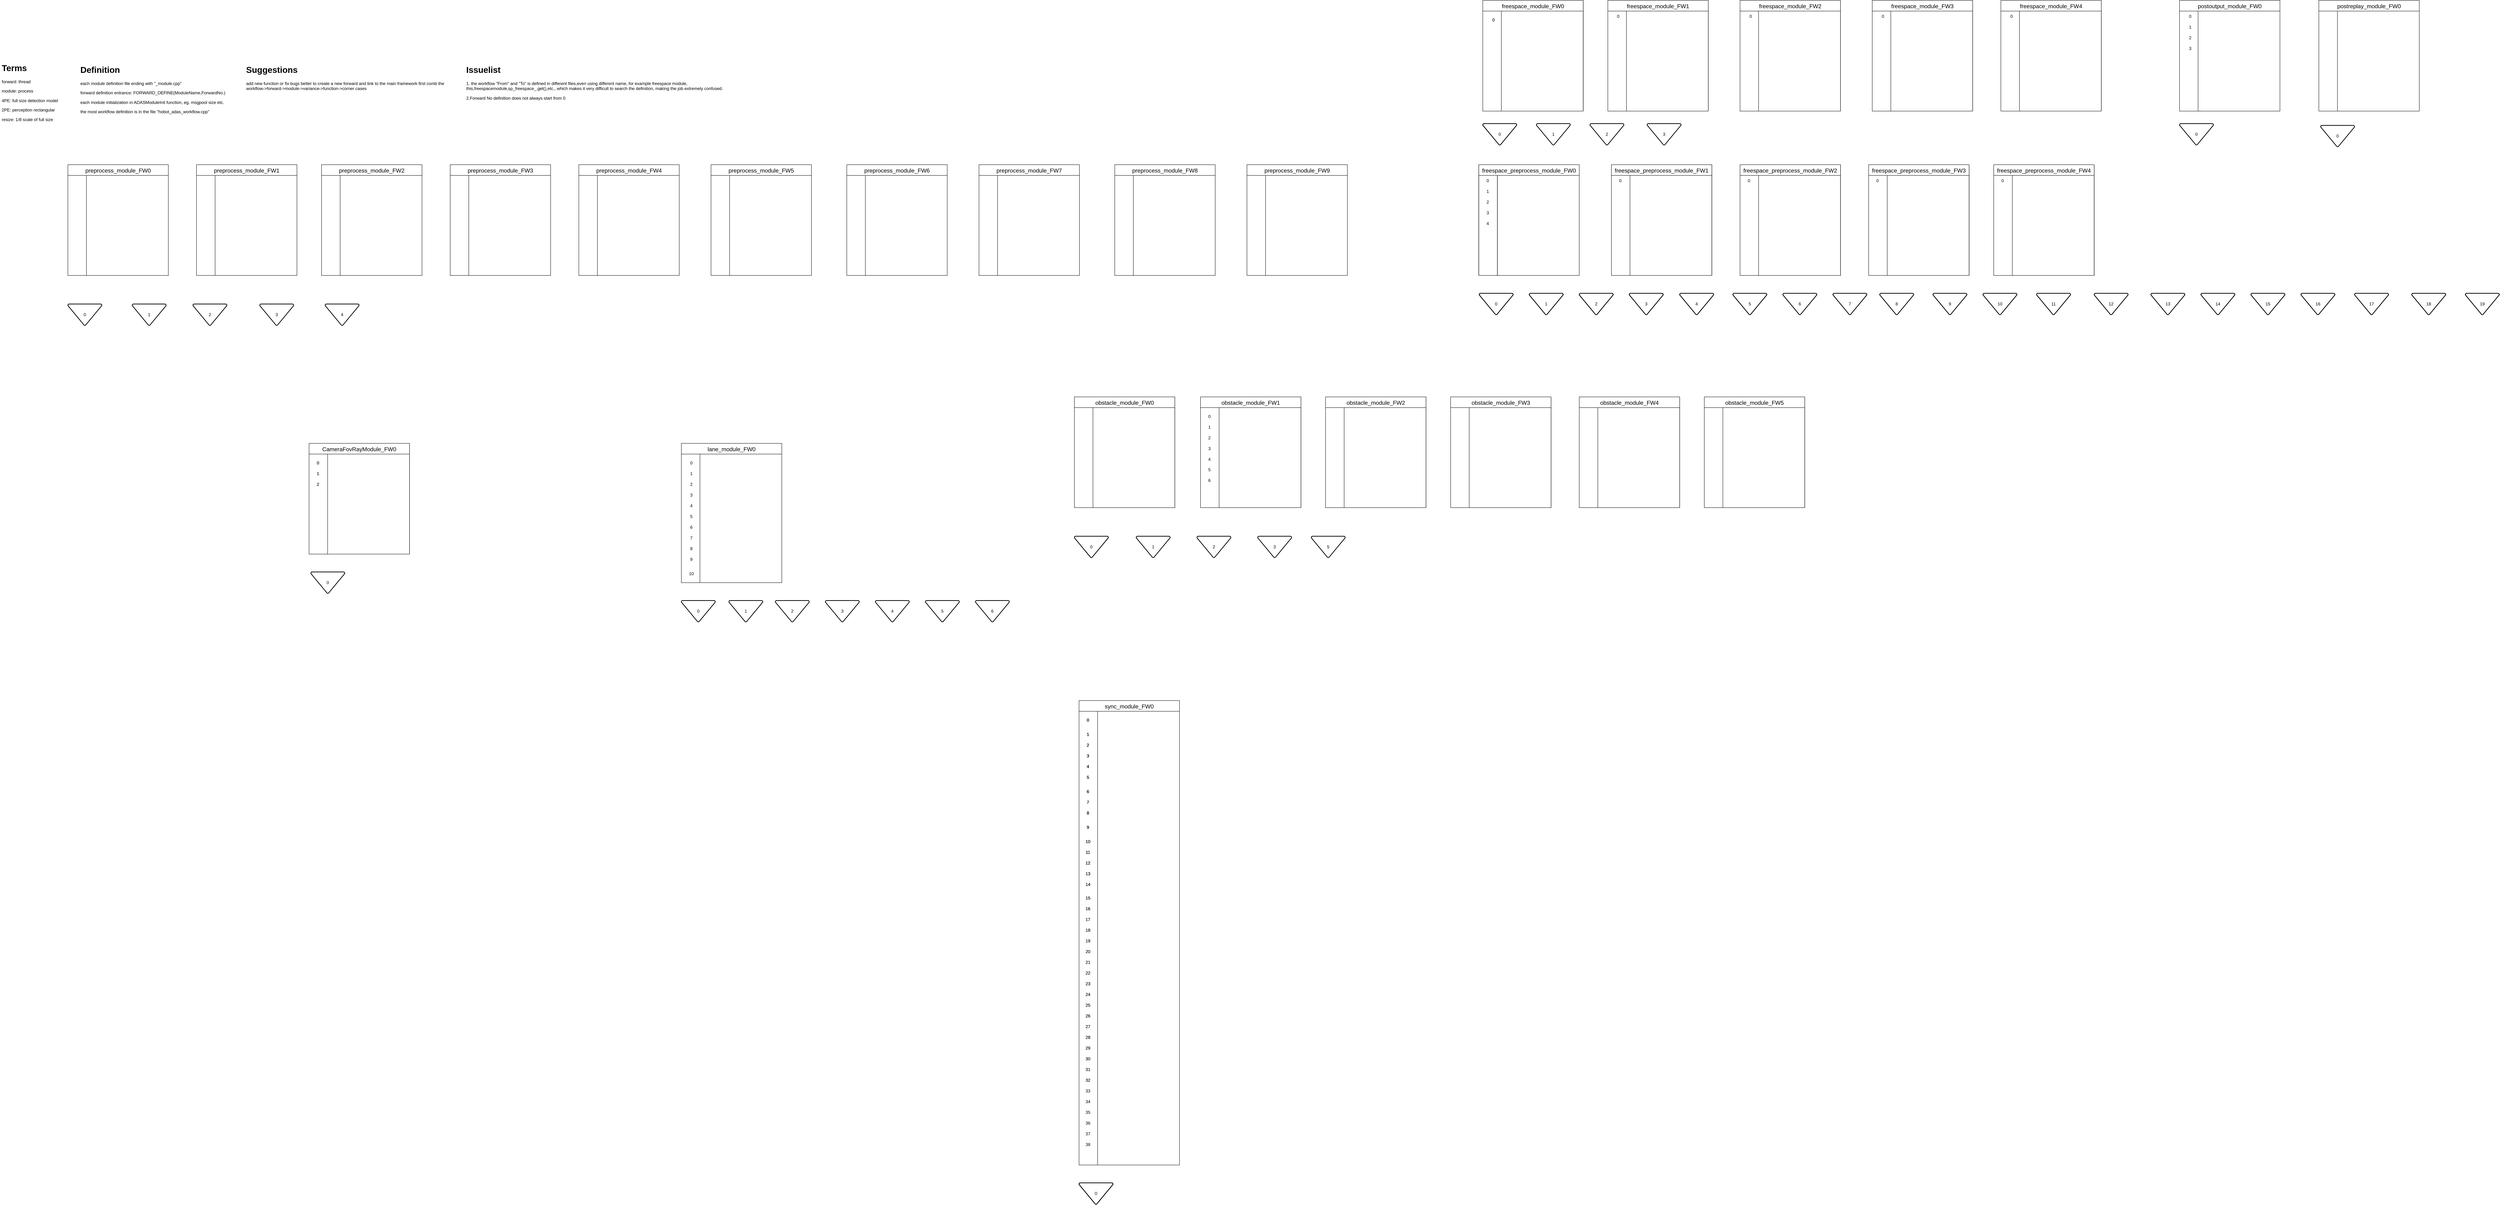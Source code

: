 <mxfile version="21.1.8" type="github">
  <diagram name="第 1 页" id="JNbYGIVMD-ZtWVQabCgr">
    <mxGraphModel dx="13513" dy="8822" grid="1" gridSize="10" guides="1" tooltips="1" connect="1" arrows="1" fold="1" page="1" pageScale="1" pageWidth="827" pageHeight="1169" math="0" shadow="0">
      <root>
        <mxCell id="0" />
        <mxCell id="1" parent="0" />
        <mxCell id="wYlKqQrf3RQWFzW5OBA8-2" value="&lt;h1&gt;Terms&lt;/h1&gt;&lt;p&gt;forward: thread&lt;/p&gt;&lt;p&gt;module: process&lt;/p&gt;&lt;p&gt;4PE: full size detection model&lt;/p&gt;&lt;p&gt;2PE: perception rectangular&lt;/p&gt;&lt;p&gt;resize: 1/8 scale of full size&lt;/p&gt;&lt;p&gt;crop: roi of the full size, most areas of full size based on fixed rules&lt;/p&gt;" style="text;html=1;strokeColor=none;fillColor=none;spacing=5;spacingTop=-20;whiteSpace=wrap;overflow=hidden;rounded=0;" parent="1" vertex="1">
          <mxGeometry x="20" y="10" width="250" height="180" as="geometry" />
        </mxCell>
        <mxCell id="5hBBgSiS0i060Lc06q17-1" value="&lt;h1&gt;Definition&lt;/h1&gt;&lt;p&gt;each module definition file ending with &quot;_module.cpp&quot;&lt;/p&gt;&lt;p&gt;forward definition entrance: FORWARD_DEFINE(ModuleName,ForwardNo.)&lt;/p&gt;&lt;p&gt;each module initialization in ADASModuleInit function, eg. msgpool size etc.&lt;/p&gt;&lt;p&gt;the most workflow definition is in the file &quot;hobot_adas_workflow.cpp&quot;&lt;/p&gt;" style="text;html=1;strokeColor=none;fillColor=none;spacing=5;spacingTop=-20;whiteSpace=wrap;overflow=hidden;rounded=0;" vertex="1" parent="1">
          <mxGeometry x="240" y="15" width="440" height="170" as="geometry" />
        </mxCell>
        <mxCell id="5hBBgSiS0i060Lc06q17-2" value="&lt;h1&gt;Suggestions&lt;/h1&gt;&lt;div&gt;add new function or fix bugs better to create a new forward and link to the main framework first comb the workflow-&amp;gt;forward-&amp;gt;module-&amp;gt;variance-&amp;gt;function-&amp;gt;corner cases&lt;/div&gt;&lt;p&gt;&lt;br&gt;&lt;/p&gt;" style="text;html=1;strokeColor=none;fillColor=none;spacing=5;spacingTop=-20;whiteSpace=wrap;overflow=hidden;rounded=0;" vertex="1" parent="1">
          <mxGeometry x="704" y="15" width="566" height="120" as="geometry" />
        </mxCell>
        <mxCell id="5hBBgSiS0i060Lc06q17-3" value="&lt;h1&gt;Issuelist&lt;/h1&gt;&lt;p&gt;1. the workflow &quot;From&quot; and &quot;To&quot; is defined in different files,even using different name, for example freespace module, this,freespacemodule,sp_freespace_.get(),etc., which makes it very difficult to search the definition, making the job extremely confused.&lt;/p&gt;&lt;p&gt;2.Forward No definition does not always start from 0&lt;/p&gt;" style="text;html=1;strokeColor=none;fillColor=none;spacing=5;spacingTop=-20;whiteSpace=wrap;overflow=hidden;rounded=0;" vertex="1" parent="1">
          <mxGeometry x="1320" y="15" width="750" height="120" as="geometry" />
        </mxCell>
        <mxCell id="5hBBgSiS0i060Lc06q17-177" value="" style="group" vertex="1" connectable="0" parent="1">
          <mxGeometry x="210" y="300" width="3581.111" height="450" as="geometry" />
        </mxCell>
        <mxCell id="5hBBgSiS0i060Lc06q17-169" value="" style="group" vertex="1" connectable="0" parent="5hBBgSiS0i060Lc06q17-177">
          <mxGeometry width="3581.111" height="310" as="geometry" />
        </mxCell>
        <mxCell id="5hBBgSiS0i060Lc06q17-161" value="" style="group" vertex="1" connectable="0" parent="5hBBgSiS0i060Lc06q17-169">
          <mxGeometry width="3211.111" height="310" as="geometry" />
        </mxCell>
        <mxCell id="5hBBgSiS0i060Lc06q17-104" value="" style="group" vertex="1" connectable="0" parent="5hBBgSiS0i060Lc06q17-161">
          <mxGeometry width="230" height="310" as="geometry" />
        </mxCell>
        <mxCell id="5hBBgSiS0i060Lc06q17-93" value="preprocess_module_FW0" style="shape=table;startSize=30;container=1;collapsible=0;childLayout=tableLayout;fixedRows=1;rowLines=0;fontStyle=0;strokeColor=default;fontSize=16;" vertex="1" parent="5hBBgSiS0i060Lc06q17-104">
          <mxGeometry width="281.111" height="310.0" as="geometry" />
        </mxCell>
        <mxCell id="5hBBgSiS0i060Lc06q17-94" value="" style="shape=tableRow;horizontal=0;startSize=0;swimlaneHead=0;swimlaneBody=0;top=0;left=0;bottom=0;right=0;collapsible=0;dropTarget=0;fillColor=none;points=[[0,0.5],[1,0.5]];portConstraint=eastwest;strokeColor=inherit;fontSize=16;" vertex="1" parent="5hBBgSiS0i060Lc06q17-93">
          <mxGeometry y="30" width="281.111" height="30" as="geometry" />
        </mxCell>
        <mxCell id="5hBBgSiS0i060Lc06q17-95" value="" style="shape=partialRectangle;html=1;whiteSpace=wrap;connectable=0;fillColor=none;top=0;left=0;bottom=0;right=0;overflow=hidden;pointerEvents=1;strokeColor=inherit;fontSize=16;" vertex="1" parent="5hBBgSiS0i060Lc06q17-94">
          <mxGeometry width="52" height="30" as="geometry">
            <mxRectangle width="52" height="30" as="alternateBounds" />
          </mxGeometry>
        </mxCell>
        <mxCell id="5hBBgSiS0i060Lc06q17-96" value="" style="shape=partialRectangle;html=1;whiteSpace=wrap;connectable=0;fillColor=none;top=0;left=0;bottom=0;right=0;align=left;spacingLeft=6;overflow=hidden;strokeColor=inherit;fontSize=16;" vertex="1" parent="5hBBgSiS0i060Lc06q17-94">
          <mxGeometry x="52" width="229" height="30" as="geometry">
            <mxRectangle width="229" height="30" as="alternateBounds" />
          </mxGeometry>
        </mxCell>
        <mxCell id="5hBBgSiS0i060Lc06q17-97" value="" style="shape=tableRow;horizontal=0;startSize=0;swimlaneHead=0;swimlaneBody=0;top=0;left=0;bottom=0;right=0;collapsible=0;dropTarget=0;fillColor=none;points=[[0,0.5],[1,0.5]];portConstraint=eastwest;strokeColor=inherit;fontSize=16;" vertex="1" parent="5hBBgSiS0i060Lc06q17-93">
          <mxGeometry y="60" width="281.111" height="250" as="geometry" />
        </mxCell>
        <mxCell id="5hBBgSiS0i060Lc06q17-98" value="" style="shape=partialRectangle;html=1;whiteSpace=wrap;connectable=0;fillColor=none;top=0;left=0;bottom=0;right=0;overflow=hidden;strokeColor=inherit;fontSize=16;" vertex="1" parent="5hBBgSiS0i060Lc06q17-97">
          <mxGeometry width="52" height="250" as="geometry">
            <mxRectangle width="52" height="250" as="alternateBounds" />
          </mxGeometry>
        </mxCell>
        <mxCell id="5hBBgSiS0i060Lc06q17-99" value="" style="shape=partialRectangle;html=1;whiteSpace=wrap;connectable=0;fillColor=none;top=0;left=0;bottom=0;right=0;align=left;spacingLeft=6;overflow=hidden;strokeColor=inherit;fontSize=16;" vertex="1" parent="5hBBgSiS0i060Lc06q17-97">
          <mxGeometry x="52" width="229" height="250" as="geometry">
            <mxRectangle width="229" height="250" as="alternateBounds" />
          </mxGeometry>
        </mxCell>
        <mxCell id="5hBBgSiS0i060Lc06q17-105" value="preprocess_module_FW1" style="shape=table;startSize=30;container=1;collapsible=0;childLayout=tableLayout;fixedRows=1;rowLines=0;fontStyle=0;strokeColor=default;fontSize=16;" vertex="1" parent="5hBBgSiS0i060Lc06q17-161">
          <mxGeometry x="360" width="281.111" height="310" as="geometry" />
        </mxCell>
        <mxCell id="5hBBgSiS0i060Lc06q17-106" value="" style="shape=tableRow;horizontal=0;startSize=0;swimlaneHead=0;swimlaneBody=0;top=0;left=0;bottom=0;right=0;collapsible=0;dropTarget=0;fillColor=none;points=[[0,0.5],[1,0.5]];portConstraint=eastwest;strokeColor=inherit;fontSize=16;" vertex="1" parent="5hBBgSiS0i060Lc06q17-105">
          <mxGeometry y="30" width="281.111" height="30" as="geometry" />
        </mxCell>
        <mxCell id="5hBBgSiS0i060Lc06q17-107" value="" style="shape=partialRectangle;html=1;whiteSpace=wrap;connectable=0;fillColor=none;top=0;left=0;bottom=0;right=0;overflow=hidden;pointerEvents=1;strokeColor=inherit;fontSize=16;" vertex="1" parent="5hBBgSiS0i060Lc06q17-106">
          <mxGeometry width="52" height="30" as="geometry">
            <mxRectangle width="52" height="30" as="alternateBounds" />
          </mxGeometry>
        </mxCell>
        <mxCell id="5hBBgSiS0i060Lc06q17-108" value="" style="shape=partialRectangle;html=1;whiteSpace=wrap;connectable=0;fillColor=none;top=0;left=0;bottom=0;right=0;align=left;spacingLeft=6;overflow=hidden;strokeColor=inherit;fontSize=16;" vertex="1" parent="5hBBgSiS0i060Lc06q17-106">
          <mxGeometry x="52" width="229" height="30" as="geometry">
            <mxRectangle width="229" height="30" as="alternateBounds" />
          </mxGeometry>
        </mxCell>
        <mxCell id="5hBBgSiS0i060Lc06q17-109" value="" style="shape=tableRow;horizontal=0;startSize=0;swimlaneHead=0;swimlaneBody=0;top=0;left=0;bottom=0;right=0;collapsible=0;dropTarget=0;fillColor=none;points=[[0,0.5],[1,0.5]];portConstraint=eastwest;strokeColor=inherit;fontSize=16;" vertex="1" parent="5hBBgSiS0i060Lc06q17-105">
          <mxGeometry y="60" width="281.111" height="250" as="geometry" />
        </mxCell>
        <mxCell id="5hBBgSiS0i060Lc06q17-110" value="" style="shape=partialRectangle;html=1;whiteSpace=wrap;connectable=0;fillColor=none;top=0;left=0;bottom=0;right=0;overflow=hidden;strokeColor=inherit;fontSize=16;" vertex="1" parent="5hBBgSiS0i060Lc06q17-109">
          <mxGeometry width="52" height="250" as="geometry">
            <mxRectangle width="52" height="250" as="alternateBounds" />
          </mxGeometry>
        </mxCell>
        <mxCell id="5hBBgSiS0i060Lc06q17-111" value="" style="shape=partialRectangle;html=1;whiteSpace=wrap;connectable=0;fillColor=none;top=0;left=0;bottom=0;right=0;align=left;spacingLeft=6;overflow=hidden;strokeColor=inherit;fontSize=16;" vertex="1" parent="5hBBgSiS0i060Lc06q17-109">
          <mxGeometry x="52" width="229" height="250" as="geometry">
            <mxRectangle width="229" height="250" as="alternateBounds" />
          </mxGeometry>
        </mxCell>
        <mxCell id="5hBBgSiS0i060Lc06q17-112" value="preprocess_module_FW2" style="shape=table;startSize=30;container=1;collapsible=0;childLayout=tableLayout;fixedRows=1;rowLines=0;fontStyle=0;strokeColor=default;fontSize=16;" vertex="1" parent="5hBBgSiS0i060Lc06q17-161">
          <mxGeometry x="710" width="281.111" height="310" as="geometry" />
        </mxCell>
        <mxCell id="5hBBgSiS0i060Lc06q17-113" value="" style="shape=tableRow;horizontal=0;startSize=0;swimlaneHead=0;swimlaneBody=0;top=0;left=0;bottom=0;right=0;collapsible=0;dropTarget=0;fillColor=none;points=[[0,0.5],[1,0.5]];portConstraint=eastwest;strokeColor=inherit;fontSize=16;" vertex="1" parent="5hBBgSiS0i060Lc06q17-112">
          <mxGeometry y="30" width="281.111" height="30" as="geometry" />
        </mxCell>
        <mxCell id="5hBBgSiS0i060Lc06q17-114" value="" style="shape=partialRectangle;html=1;whiteSpace=wrap;connectable=0;fillColor=none;top=0;left=0;bottom=0;right=0;overflow=hidden;pointerEvents=1;strokeColor=inherit;fontSize=16;" vertex="1" parent="5hBBgSiS0i060Lc06q17-113">
          <mxGeometry width="52" height="30" as="geometry">
            <mxRectangle width="52" height="30" as="alternateBounds" />
          </mxGeometry>
        </mxCell>
        <mxCell id="5hBBgSiS0i060Lc06q17-115" value="" style="shape=partialRectangle;html=1;whiteSpace=wrap;connectable=0;fillColor=none;top=0;left=0;bottom=0;right=0;align=left;spacingLeft=6;overflow=hidden;strokeColor=inherit;fontSize=16;" vertex="1" parent="5hBBgSiS0i060Lc06q17-113">
          <mxGeometry x="52" width="229" height="30" as="geometry">
            <mxRectangle width="229" height="30" as="alternateBounds" />
          </mxGeometry>
        </mxCell>
        <mxCell id="5hBBgSiS0i060Lc06q17-116" value="" style="shape=tableRow;horizontal=0;startSize=0;swimlaneHead=0;swimlaneBody=0;top=0;left=0;bottom=0;right=0;collapsible=0;dropTarget=0;fillColor=none;points=[[0,0.5],[1,0.5]];portConstraint=eastwest;strokeColor=inherit;fontSize=16;" vertex="1" parent="5hBBgSiS0i060Lc06q17-112">
          <mxGeometry y="60" width="281.111" height="250" as="geometry" />
        </mxCell>
        <mxCell id="5hBBgSiS0i060Lc06q17-117" value="" style="shape=partialRectangle;html=1;whiteSpace=wrap;connectable=0;fillColor=none;top=0;left=0;bottom=0;right=0;overflow=hidden;strokeColor=inherit;fontSize=16;" vertex="1" parent="5hBBgSiS0i060Lc06q17-116">
          <mxGeometry width="52" height="250" as="geometry">
            <mxRectangle width="52" height="250" as="alternateBounds" />
          </mxGeometry>
        </mxCell>
        <mxCell id="5hBBgSiS0i060Lc06q17-118" value="" style="shape=partialRectangle;html=1;whiteSpace=wrap;connectable=0;fillColor=none;top=0;left=0;bottom=0;right=0;align=left;spacingLeft=6;overflow=hidden;strokeColor=inherit;fontSize=16;" vertex="1" parent="5hBBgSiS0i060Lc06q17-116">
          <mxGeometry x="52" width="229" height="250" as="geometry">
            <mxRectangle width="229" height="250" as="alternateBounds" />
          </mxGeometry>
        </mxCell>
        <mxCell id="5hBBgSiS0i060Lc06q17-119" value="preprocess_module_FW3" style="shape=table;startSize=30;container=1;collapsible=0;childLayout=tableLayout;fixedRows=1;rowLines=0;fontStyle=0;strokeColor=default;fontSize=16;" vertex="1" parent="5hBBgSiS0i060Lc06q17-161">
          <mxGeometry x="1070" width="281.111" height="310" as="geometry" />
        </mxCell>
        <mxCell id="5hBBgSiS0i060Lc06q17-120" value="" style="shape=tableRow;horizontal=0;startSize=0;swimlaneHead=0;swimlaneBody=0;top=0;left=0;bottom=0;right=0;collapsible=0;dropTarget=0;fillColor=none;points=[[0,0.5],[1,0.5]];portConstraint=eastwest;strokeColor=inherit;fontSize=16;" vertex="1" parent="5hBBgSiS0i060Lc06q17-119">
          <mxGeometry y="30" width="281.111" height="30" as="geometry" />
        </mxCell>
        <mxCell id="5hBBgSiS0i060Lc06q17-121" value="" style="shape=partialRectangle;html=1;whiteSpace=wrap;connectable=0;fillColor=none;top=0;left=0;bottom=0;right=0;overflow=hidden;pointerEvents=1;strokeColor=inherit;fontSize=16;" vertex="1" parent="5hBBgSiS0i060Lc06q17-120">
          <mxGeometry width="52" height="30" as="geometry">
            <mxRectangle width="52" height="30" as="alternateBounds" />
          </mxGeometry>
        </mxCell>
        <mxCell id="5hBBgSiS0i060Lc06q17-122" value="" style="shape=partialRectangle;html=1;whiteSpace=wrap;connectable=0;fillColor=none;top=0;left=0;bottom=0;right=0;align=left;spacingLeft=6;overflow=hidden;strokeColor=inherit;fontSize=16;" vertex="1" parent="5hBBgSiS0i060Lc06q17-120">
          <mxGeometry x="52" width="229" height="30" as="geometry">
            <mxRectangle width="229" height="30" as="alternateBounds" />
          </mxGeometry>
        </mxCell>
        <mxCell id="5hBBgSiS0i060Lc06q17-123" value="" style="shape=tableRow;horizontal=0;startSize=0;swimlaneHead=0;swimlaneBody=0;top=0;left=0;bottom=0;right=0;collapsible=0;dropTarget=0;fillColor=none;points=[[0,0.5],[1,0.5]];portConstraint=eastwest;strokeColor=inherit;fontSize=16;" vertex="1" parent="5hBBgSiS0i060Lc06q17-119">
          <mxGeometry y="60" width="281.111" height="250" as="geometry" />
        </mxCell>
        <mxCell id="5hBBgSiS0i060Lc06q17-124" value="" style="shape=partialRectangle;html=1;whiteSpace=wrap;connectable=0;fillColor=none;top=0;left=0;bottom=0;right=0;overflow=hidden;strokeColor=inherit;fontSize=16;" vertex="1" parent="5hBBgSiS0i060Lc06q17-123">
          <mxGeometry width="52" height="250" as="geometry">
            <mxRectangle width="52" height="250" as="alternateBounds" />
          </mxGeometry>
        </mxCell>
        <mxCell id="5hBBgSiS0i060Lc06q17-125" value="" style="shape=partialRectangle;html=1;whiteSpace=wrap;connectable=0;fillColor=none;top=0;left=0;bottom=0;right=0;align=left;spacingLeft=6;overflow=hidden;strokeColor=inherit;fontSize=16;" vertex="1" parent="5hBBgSiS0i060Lc06q17-123">
          <mxGeometry x="52" width="229" height="250" as="geometry">
            <mxRectangle width="229" height="250" as="alternateBounds" />
          </mxGeometry>
        </mxCell>
        <mxCell id="5hBBgSiS0i060Lc06q17-126" value="preprocess_module_FW4" style="shape=table;startSize=30;container=1;collapsible=0;childLayout=tableLayout;fixedRows=1;rowLines=0;fontStyle=0;strokeColor=default;fontSize=16;" vertex="1" parent="5hBBgSiS0i060Lc06q17-161">
          <mxGeometry x="1430" width="281.111" height="310" as="geometry" />
        </mxCell>
        <mxCell id="5hBBgSiS0i060Lc06q17-127" value="" style="shape=tableRow;horizontal=0;startSize=0;swimlaneHead=0;swimlaneBody=0;top=0;left=0;bottom=0;right=0;collapsible=0;dropTarget=0;fillColor=none;points=[[0,0.5],[1,0.5]];portConstraint=eastwest;strokeColor=inherit;fontSize=16;" vertex="1" parent="5hBBgSiS0i060Lc06q17-126">
          <mxGeometry y="30" width="281.111" height="30" as="geometry" />
        </mxCell>
        <mxCell id="5hBBgSiS0i060Lc06q17-128" value="" style="shape=partialRectangle;html=1;whiteSpace=wrap;connectable=0;fillColor=none;top=0;left=0;bottom=0;right=0;overflow=hidden;pointerEvents=1;strokeColor=inherit;fontSize=16;" vertex="1" parent="5hBBgSiS0i060Lc06q17-127">
          <mxGeometry width="52" height="30" as="geometry">
            <mxRectangle width="52" height="30" as="alternateBounds" />
          </mxGeometry>
        </mxCell>
        <mxCell id="5hBBgSiS0i060Lc06q17-129" value="" style="shape=partialRectangle;html=1;whiteSpace=wrap;connectable=0;fillColor=none;top=0;left=0;bottom=0;right=0;align=left;spacingLeft=6;overflow=hidden;strokeColor=inherit;fontSize=16;" vertex="1" parent="5hBBgSiS0i060Lc06q17-127">
          <mxGeometry x="52" width="229" height="30" as="geometry">
            <mxRectangle width="229" height="30" as="alternateBounds" />
          </mxGeometry>
        </mxCell>
        <mxCell id="5hBBgSiS0i060Lc06q17-130" value="" style="shape=tableRow;horizontal=0;startSize=0;swimlaneHead=0;swimlaneBody=0;top=0;left=0;bottom=0;right=0;collapsible=0;dropTarget=0;fillColor=none;points=[[0,0.5],[1,0.5]];portConstraint=eastwest;strokeColor=inherit;fontSize=16;" vertex="1" parent="5hBBgSiS0i060Lc06q17-126">
          <mxGeometry y="60" width="281.111" height="250" as="geometry" />
        </mxCell>
        <mxCell id="5hBBgSiS0i060Lc06q17-131" value="" style="shape=partialRectangle;html=1;whiteSpace=wrap;connectable=0;fillColor=none;top=0;left=0;bottom=0;right=0;overflow=hidden;strokeColor=inherit;fontSize=16;" vertex="1" parent="5hBBgSiS0i060Lc06q17-130">
          <mxGeometry width="52" height="250" as="geometry">
            <mxRectangle width="52" height="250" as="alternateBounds" />
          </mxGeometry>
        </mxCell>
        <mxCell id="5hBBgSiS0i060Lc06q17-132" value="" style="shape=partialRectangle;html=1;whiteSpace=wrap;connectable=0;fillColor=none;top=0;left=0;bottom=0;right=0;align=left;spacingLeft=6;overflow=hidden;strokeColor=inherit;fontSize=16;" vertex="1" parent="5hBBgSiS0i060Lc06q17-130">
          <mxGeometry x="52" width="229" height="250" as="geometry">
            <mxRectangle width="229" height="250" as="alternateBounds" />
          </mxGeometry>
        </mxCell>
        <mxCell id="5hBBgSiS0i060Lc06q17-133" value="preprocess_module_FW5" style="shape=table;startSize=30;container=1;collapsible=0;childLayout=tableLayout;fixedRows=1;rowLines=0;fontStyle=0;strokeColor=default;fontSize=16;" vertex="1" parent="5hBBgSiS0i060Lc06q17-161">
          <mxGeometry x="1800" width="281.111" height="310" as="geometry" />
        </mxCell>
        <mxCell id="5hBBgSiS0i060Lc06q17-134" value="" style="shape=tableRow;horizontal=0;startSize=0;swimlaneHead=0;swimlaneBody=0;top=0;left=0;bottom=0;right=0;collapsible=0;dropTarget=0;fillColor=none;points=[[0,0.5],[1,0.5]];portConstraint=eastwest;strokeColor=inherit;fontSize=16;" vertex="1" parent="5hBBgSiS0i060Lc06q17-133">
          <mxGeometry y="30" width="281.111" height="30" as="geometry" />
        </mxCell>
        <mxCell id="5hBBgSiS0i060Lc06q17-135" value="" style="shape=partialRectangle;html=1;whiteSpace=wrap;connectable=0;fillColor=none;top=0;left=0;bottom=0;right=0;overflow=hidden;pointerEvents=1;strokeColor=inherit;fontSize=16;" vertex="1" parent="5hBBgSiS0i060Lc06q17-134">
          <mxGeometry width="52" height="30" as="geometry">
            <mxRectangle width="52" height="30" as="alternateBounds" />
          </mxGeometry>
        </mxCell>
        <mxCell id="5hBBgSiS0i060Lc06q17-136" value="" style="shape=partialRectangle;html=1;whiteSpace=wrap;connectable=0;fillColor=none;top=0;left=0;bottom=0;right=0;align=left;spacingLeft=6;overflow=hidden;strokeColor=inherit;fontSize=16;" vertex="1" parent="5hBBgSiS0i060Lc06q17-134">
          <mxGeometry x="52" width="229" height="30" as="geometry">
            <mxRectangle width="229" height="30" as="alternateBounds" />
          </mxGeometry>
        </mxCell>
        <mxCell id="5hBBgSiS0i060Lc06q17-137" value="" style="shape=tableRow;horizontal=0;startSize=0;swimlaneHead=0;swimlaneBody=0;top=0;left=0;bottom=0;right=0;collapsible=0;dropTarget=0;fillColor=none;points=[[0,0.5],[1,0.5]];portConstraint=eastwest;strokeColor=inherit;fontSize=16;" vertex="1" parent="5hBBgSiS0i060Lc06q17-133">
          <mxGeometry y="60" width="281.111" height="250" as="geometry" />
        </mxCell>
        <mxCell id="5hBBgSiS0i060Lc06q17-138" value="" style="shape=partialRectangle;html=1;whiteSpace=wrap;connectable=0;fillColor=none;top=0;left=0;bottom=0;right=0;overflow=hidden;strokeColor=inherit;fontSize=16;" vertex="1" parent="5hBBgSiS0i060Lc06q17-137">
          <mxGeometry width="52" height="250" as="geometry">
            <mxRectangle width="52" height="250" as="alternateBounds" />
          </mxGeometry>
        </mxCell>
        <mxCell id="5hBBgSiS0i060Lc06q17-139" value="" style="shape=partialRectangle;html=1;whiteSpace=wrap;connectable=0;fillColor=none;top=0;left=0;bottom=0;right=0;align=left;spacingLeft=6;overflow=hidden;strokeColor=inherit;fontSize=16;" vertex="1" parent="5hBBgSiS0i060Lc06q17-137">
          <mxGeometry x="52" width="229" height="250" as="geometry">
            <mxRectangle width="229" height="250" as="alternateBounds" />
          </mxGeometry>
        </mxCell>
        <mxCell id="5hBBgSiS0i060Lc06q17-140" value="preprocess_module_FW6" style="shape=table;startSize=30;container=1;collapsible=0;childLayout=tableLayout;fixedRows=1;rowLines=0;fontStyle=0;strokeColor=default;fontSize=16;" vertex="1" parent="5hBBgSiS0i060Lc06q17-161">
          <mxGeometry x="2180" width="281.111" height="310" as="geometry" />
        </mxCell>
        <mxCell id="5hBBgSiS0i060Lc06q17-141" value="" style="shape=tableRow;horizontal=0;startSize=0;swimlaneHead=0;swimlaneBody=0;top=0;left=0;bottom=0;right=0;collapsible=0;dropTarget=0;fillColor=none;points=[[0,0.5],[1,0.5]];portConstraint=eastwest;strokeColor=inherit;fontSize=16;" vertex="1" parent="5hBBgSiS0i060Lc06q17-140">
          <mxGeometry y="30" width="281.111" height="30" as="geometry" />
        </mxCell>
        <mxCell id="5hBBgSiS0i060Lc06q17-142" value="" style="shape=partialRectangle;html=1;whiteSpace=wrap;connectable=0;fillColor=none;top=0;left=0;bottom=0;right=0;overflow=hidden;pointerEvents=1;strokeColor=inherit;fontSize=16;" vertex="1" parent="5hBBgSiS0i060Lc06q17-141">
          <mxGeometry width="52" height="30" as="geometry">
            <mxRectangle width="52" height="30" as="alternateBounds" />
          </mxGeometry>
        </mxCell>
        <mxCell id="5hBBgSiS0i060Lc06q17-143" value="" style="shape=partialRectangle;html=1;whiteSpace=wrap;connectable=0;fillColor=none;top=0;left=0;bottom=0;right=0;align=left;spacingLeft=6;overflow=hidden;strokeColor=inherit;fontSize=16;" vertex="1" parent="5hBBgSiS0i060Lc06q17-141">
          <mxGeometry x="52" width="229" height="30" as="geometry">
            <mxRectangle width="229" height="30" as="alternateBounds" />
          </mxGeometry>
        </mxCell>
        <mxCell id="5hBBgSiS0i060Lc06q17-144" value="" style="shape=tableRow;horizontal=0;startSize=0;swimlaneHead=0;swimlaneBody=0;top=0;left=0;bottom=0;right=0;collapsible=0;dropTarget=0;fillColor=none;points=[[0,0.5],[1,0.5]];portConstraint=eastwest;strokeColor=inherit;fontSize=16;" vertex="1" parent="5hBBgSiS0i060Lc06q17-140">
          <mxGeometry y="60" width="281.111" height="250" as="geometry" />
        </mxCell>
        <mxCell id="5hBBgSiS0i060Lc06q17-145" value="" style="shape=partialRectangle;html=1;whiteSpace=wrap;connectable=0;fillColor=none;top=0;left=0;bottom=0;right=0;overflow=hidden;strokeColor=inherit;fontSize=16;" vertex="1" parent="5hBBgSiS0i060Lc06q17-144">
          <mxGeometry width="52" height="250" as="geometry">
            <mxRectangle width="52" height="250" as="alternateBounds" />
          </mxGeometry>
        </mxCell>
        <mxCell id="5hBBgSiS0i060Lc06q17-146" value="" style="shape=partialRectangle;html=1;whiteSpace=wrap;connectable=0;fillColor=none;top=0;left=0;bottom=0;right=0;align=left;spacingLeft=6;overflow=hidden;strokeColor=inherit;fontSize=16;" vertex="1" parent="5hBBgSiS0i060Lc06q17-144">
          <mxGeometry x="52" width="229" height="250" as="geometry">
            <mxRectangle width="229" height="250" as="alternateBounds" />
          </mxGeometry>
        </mxCell>
        <mxCell id="5hBBgSiS0i060Lc06q17-147" value="preprocess_module_FW7" style="shape=table;startSize=30;container=1;collapsible=0;childLayout=tableLayout;fixedRows=1;rowLines=0;fontStyle=0;strokeColor=default;fontSize=16;" vertex="1" parent="5hBBgSiS0i060Lc06q17-161">
          <mxGeometry x="2550" width="281.111" height="310" as="geometry" />
        </mxCell>
        <mxCell id="5hBBgSiS0i060Lc06q17-148" value="" style="shape=tableRow;horizontal=0;startSize=0;swimlaneHead=0;swimlaneBody=0;top=0;left=0;bottom=0;right=0;collapsible=0;dropTarget=0;fillColor=none;points=[[0,0.5],[1,0.5]];portConstraint=eastwest;strokeColor=inherit;fontSize=16;" vertex="1" parent="5hBBgSiS0i060Lc06q17-147">
          <mxGeometry y="30" width="281.111" height="30" as="geometry" />
        </mxCell>
        <mxCell id="5hBBgSiS0i060Lc06q17-149" value="" style="shape=partialRectangle;html=1;whiteSpace=wrap;connectable=0;fillColor=none;top=0;left=0;bottom=0;right=0;overflow=hidden;pointerEvents=1;strokeColor=inherit;fontSize=16;" vertex="1" parent="5hBBgSiS0i060Lc06q17-148">
          <mxGeometry width="52" height="30" as="geometry">
            <mxRectangle width="52" height="30" as="alternateBounds" />
          </mxGeometry>
        </mxCell>
        <mxCell id="5hBBgSiS0i060Lc06q17-150" value="" style="shape=partialRectangle;html=1;whiteSpace=wrap;connectable=0;fillColor=none;top=0;left=0;bottom=0;right=0;align=left;spacingLeft=6;overflow=hidden;strokeColor=inherit;fontSize=16;" vertex="1" parent="5hBBgSiS0i060Lc06q17-148">
          <mxGeometry x="52" width="229" height="30" as="geometry">
            <mxRectangle width="229" height="30" as="alternateBounds" />
          </mxGeometry>
        </mxCell>
        <mxCell id="5hBBgSiS0i060Lc06q17-151" value="" style="shape=tableRow;horizontal=0;startSize=0;swimlaneHead=0;swimlaneBody=0;top=0;left=0;bottom=0;right=0;collapsible=0;dropTarget=0;fillColor=none;points=[[0,0.5],[1,0.5]];portConstraint=eastwest;strokeColor=inherit;fontSize=16;" vertex="1" parent="5hBBgSiS0i060Lc06q17-147">
          <mxGeometry y="60" width="281.111" height="250" as="geometry" />
        </mxCell>
        <mxCell id="5hBBgSiS0i060Lc06q17-152" value="" style="shape=partialRectangle;html=1;whiteSpace=wrap;connectable=0;fillColor=none;top=0;left=0;bottom=0;right=0;overflow=hidden;strokeColor=inherit;fontSize=16;" vertex="1" parent="5hBBgSiS0i060Lc06q17-151">
          <mxGeometry width="52" height="250" as="geometry">
            <mxRectangle width="52" height="250" as="alternateBounds" />
          </mxGeometry>
        </mxCell>
        <mxCell id="5hBBgSiS0i060Lc06q17-153" value="" style="shape=partialRectangle;html=1;whiteSpace=wrap;connectable=0;fillColor=none;top=0;left=0;bottom=0;right=0;align=left;spacingLeft=6;overflow=hidden;strokeColor=inherit;fontSize=16;" vertex="1" parent="5hBBgSiS0i060Lc06q17-151">
          <mxGeometry x="52" width="229" height="250" as="geometry">
            <mxRectangle width="229" height="250" as="alternateBounds" />
          </mxGeometry>
        </mxCell>
        <mxCell id="5hBBgSiS0i060Lc06q17-154" value="preprocess_module_FW8" style="shape=table;startSize=30;container=1;collapsible=0;childLayout=tableLayout;fixedRows=1;rowLines=0;fontStyle=0;strokeColor=default;fontSize=16;" vertex="1" parent="5hBBgSiS0i060Lc06q17-161">
          <mxGeometry x="2930" width="281.111" height="310" as="geometry" />
        </mxCell>
        <mxCell id="5hBBgSiS0i060Lc06q17-155" value="" style="shape=tableRow;horizontal=0;startSize=0;swimlaneHead=0;swimlaneBody=0;top=0;left=0;bottom=0;right=0;collapsible=0;dropTarget=0;fillColor=none;points=[[0,0.5],[1,0.5]];portConstraint=eastwest;strokeColor=inherit;fontSize=16;" vertex="1" parent="5hBBgSiS0i060Lc06q17-154">
          <mxGeometry y="30" width="281.111" height="30" as="geometry" />
        </mxCell>
        <mxCell id="5hBBgSiS0i060Lc06q17-156" value="" style="shape=partialRectangle;html=1;whiteSpace=wrap;connectable=0;fillColor=none;top=0;left=0;bottom=0;right=0;overflow=hidden;pointerEvents=1;strokeColor=inherit;fontSize=16;" vertex="1" parent="5hBBgSiS0i060Lc06q17-155">
          <mxGeometry width="52" height="30" as="geometry">
            <mxRectangle width="52" height="30" as="alternateBounds" />
          </mxGeometry>
        </mxCell>
        <mxCell id="5hBBgSiS0i060Lc06q17-157" value="" style="shape=partialRectangle;html=1;whiteSpace=wrap;connectable=0;fillColor=none;top=0;left=0;bottom=0;right=0;align=left;spacingLeft=6;overflow=hidden;strokeColor=inherit;fontSize=16;" vertex="1" parent="5hBBgSiS0i060Lc06q17-155">
          <mxGeometry x="52" width="229" height="30" as="geometry">
            <mxRectangle width="229" height="30" as="alternateBounds" />
          </mxGeometry>
        </mxCell>
        <mxCell id="5hBBgSiS0i060Lc06q17-158" value="" style="shape=tableRow;horizontal=0;startSize=0;swimlaneHead=0;swimlaneBody=0;top=0;left=0;bottom=0;right=0;collapsible=0;dropTarget=0;fillColor=none;points=[[0,0.5],[1,0.5]];portConstraint=eastwest;strokeColor=inherit;fontSize=16;" vertex="1" parent="5hBBgSiS0i060Lc06q17-154">
          <mxGeometry y="60" width="281.111" height="250" as="geometry" />
        </mxCell>
        <mxCell id="5hBBgSiS0i060Lc06q17-159" value="" style="shape=partialRectangle;html=1;whiteSpace=wrap;connectable=0;fillColor=none;top=0;left=0;bottom=0;right=0;overflow=hidden;strokeColor=inherit;fontSize=16;" vertex="1" parent="5hBBgSiS0i060Lc06q17-158">
          <mxGeometry width="52" height="250" as="geometry">
            <mxRectangle width="52" height="250" as="alternateBounds" />
          </mxGeometry>
        </mxCell>
        <mxCell id="5hBBgSiS0i060Lc06q17-160" value="" style="shape=partialRectangle;html=1;whiteSpace=wrap;connectable=0;fillColor=none;top=0;left=0;bottom=0;right=0;align=left;spacingLeft=6;overflow=hidden;strokeColor=inherit;fontSize=16;" vertex="1" parent="5hBBgSiS0i060Lc06q17-158">
          <mxGeometry x="52" width="229" height="250" as="geometry">
            <mxRectangle width="229" height="250" as="alternateBounds" />
          </mxGeometry>
        </mxCell>
        <mxCell id="5hBBgSiS0i060Lc06q17-162" value="preprocess_module_FW9" style="shape=table;startSize=30;container=1;collapsible=0;childLayout=tableLayout;fixedRows=1;rowLines=0;fontStyle=0;strokeColor=default;fontSize=16;" vertex="1" parent="5hBBgSiS0i060Lc06q17-169">
          <mxGeometry x="3300" width="281.111" height="310" as="geometry" />
        </mxCell>
        <mxCell id="5hBBgSiS0i060Lc06q17-163" value="" style="shape=tableRow;horizontal=0;startSize=0;swimlaneHead=0;swimlaneBody=0;top=0;left=0;bottom=0;right=0;collapsible=0;dropTarget=0;fillColor=none;points=[[0,0.5],[1,0.5]];portConstraint=eastwest;strokeColor=inherit;fontSize=16;" vertex="1" parent="5hBBgSiS0i060Lc06q17-162">
          <mxGeometry y="30" width="281.111" height="30" as="geometry" />
        </mxCell>
        <mxCell id="5hBBgSiS0i060Lc06q17-164" value="" style="shape=partialRectangle;html=1;whiteSpace=wrap;connectable=0;fillColor=none;top=0;left=0;bottom=0;right=0;overflow=hidden;pointerEvents=1;strokeColor=inherit;fontSize=16;" vertex="1" parent="5hBBgSiS0i060Lc06q17-163">
          <mxGeometry width="52" height="30" as="geometry">
            <mxRectangle width="52" height="30" as="alternateBounds" />
          </mxGeometry>
        </mxCell>
        <mxCell id="5hBBgSiS0i060Lc06q17-165" value="" style="shape=partialRectangle;html=1;whiteSpace=wrap;connectable=0;fillColor=none;top=0;left=0;bottom=0;right=0;align=left;spacingLeft=6;overflow=hidden;strokeColor=inherit;fontSize=16;" vertex="1" parent="5hBBgSiS0i060Lc06q17-163">
          <mxGeometry x="52" width="229" height="30" as="geometry">
            <mxRectangle width="229" height="30" as="alternateBounds" />
          </mxGeometry>
        </mxCell>
        <mxCell id="5hBBgSiS0i060Lc06q17-166" value="" style="shape=tableRow;horizontal=0;startSize=0;swimlaneHead=0;swimlaneBody=0;top=0;left=0;bottom=0;right=0;collapsible=0;dropTarget=0;fillColor=none;points=[[0,0.5],[1,0.5]];portConstraint=eastwest;strokeColor=inherit;fontSize=16;" vertex="1" parent="5hBBgSiS0i060Lc06q17-162">
          <mxGeometry y="60" width="281.111" height="250" as="geometry" />
        </mxCell>
        <mxCell id="5hBBgSiS0i060Lc06q17-167" value="" style="shape=partialRectangle;html=1;whiteSpace=wrap;connectable=0;fillColor=none;top=0;left=0;bottom=0;right=0;overflow=hidden;strokeColor=inherit;fontSize=16;" vertex="1" parent="5hBBgSiS0i060Lc06q17-166">
          <mxGeometry width="52" height="250" as="geometry">
            <mxRectangle width="52" height="250" as="alternateBounds" />
          </mxGeometry>
        </mxCell>
        <mxCell id="5hBBgSiS0i060Lc06q17-168" value="" style="shape=partialRectangle;html=1;whiteSpace=wrap;connectable=0;fillColor=none;top=0;left=0;bottom=0;right=0;align=left;spacingLeft=6;overflow=hidden;strokeColor=inherit;fontSize=16;" vertex="1" parent="5hBBgSiS0i060Lc06q17-166">
          <mxGeometry x="52" width="229" height="250" as="geometry">
            <mxRectangle width="229" height="250" as="alternateBounds" />
          </mxGeometry>
        </mxCell>
        <mxCell id="5hBBgSiS0i060Lc06q17-176" value="" style="group" vertex="1" connectable="0" parent="5hBBgSiS0i060Lc06q17-177">
          <mxGeometry y="390" width="815" height="60" as="geometry" />
        </mxCell>
        <mxCell id="5hBBgSiS0i060Lc06q17-170" value="0" style="strokeWidth=2;html=1;shape=mxgraph.flowchart.merge_or_storage;whiteSpace=wrap;" vertex="1" parent="5hBBgSiS0i060Lc06q17-176">
          <mxGeometry width="95" height="60" as="geometry" />
        </mxCell>
        <mxCell id="5hBBgSiS0i060Lc06q17-171" value="1" style="strokeWidth=2;html=1;shape=mxgraph.flowchart.merge_or_storage;whiteSpace=wrap;" vertex="1" parent="5hBBgSiS0i060Lc06q17-176">
          <mxGeometry x="180" width="95" height="60" as="geometry" />
        </mxCell>
        <mxCell id="5hBBgSiS0i060Lc06q17-172" value="2" style="strokeWidth=2;html=1;shape=mxgraph.flowchart.merge_or_storage;whiteSpace=wrap;" vertex="1" parent="5hBBgSiS0i060Lc06q17-176">
          <mxGeometry x="350" width="95" height="60" as="geometry" />
        </mxCell>
        <mxCell id="5hBBgSiS0i060Lc06q17-173" value="3" style="strokeWidth=2;html=1;shape=mxgraph.flowchart.merge_or_storage;whiteSpace=wrap;" vertex="1" parent="5hBBgSiS0i060Lc06q17-176">
          <mxGeometry x="537" width="95" height="60" as="geometry" />
        </mxCell>
        <mxCell id="5hBBgSiS0i060Lc06q17-174" value="4" style="strokeWidth=2;html=1;shape=mxgraph.flowchart.merge_or_storage;whiteSpace=wrap;" vertex="1" parent="5hBBgSiS0i060Lc06q17-176">
          <mxGeometry x="720" width="95" height="60" as="geometry" />
        </mxCell>
        <mxCell id="5hBBgSiS0i060Lc06q17-178" value="" style="group" vertex="1" connectable="0" parent="1">
          <mxGeometry x="885" y="1080" width="281.111" height="310" as="geometry" />
        </mxCell>
        <mxCell id="5hBBgSiS0i060Lc06q17-189" value="" style="group" vertex="1" connectable="0" parent="5hBBgSiS0i060Lc06q17-178">
          <mxGeometry width="281.111" height="310" as="geometry" />
        </mxCell>
        <mxCell id="5hBBgSiS0i060Lc06q17-179" value="CameraFovRayModule_FW0" style="shape=table;startSize=30;container=1;collapsible=0;childLayout=tableLayout;fixedRows=1;rowLines=0;fontStyle=0;strokeColor=default;fontSize=16;" vertex="1" parent="5hBBgSiS0i060Lc06q17-189">
          <mxGeometry width="281.111" height="310" as="geometry" />
        </mxCell>
        <mxCell id="5hBBgSiS0i060Lc06q17-180" value="" style="shape=tableRow;horizontal=0;startSize=0;swimlaneHead=0;swimlaneBody=0;top=0;left=0;bottom=0;right=0;collapsible=0;dropTarget=0;fillColor=none;points=[[0,0.5],[1,0.5]];portConstraint=eastwest;strokeColor=inherit;fontSize=16;" vertex="1" parent="5hBBgSiS0i060Lc06q17-179">
          <mxGeometry y="30" width="281.111" height="30" as="geometry" />
        </mxCell>
        <mxCell id="5hBBgSiS0i060Lc06q17-181" value="" style="shape=partialRectangle;html=1;whiteSpace=wrap;connectable=0;fillColor=none;top=0;left=0;bottom=0;right=0;overflow=hidden;pointerEvents=1;strokeColor=inherit;fontSize=16;" vertex="1" parent="5hBBgSiS0i060Lc06q17-180">
          <mxGeometry width="52" height="30" as="geometry">
            <mxRectangle width="52" height="30" as="alternateBounds" />
          </mxGeometry>
        </mxCell>
        <mxCell id="5hBBgSiS0i060Lc06q17-182" value="" style="shape=partialRectangle;html=1;whiteSpace=wrap;connectable=0;fillColor=none;top=0;left=0;bottom=0;right=0;align=left;spacingLeft=6;overflow=hidden;strokeColor=inherit;fontSize=16;" vertex="1" parent="5hBBgSiS0i060Lc06q17-180">
          <mxGeometry x="52" width="229" height="30" as="geometry">
            <mxRectangle width="229" height="30" as="alternateBounds" />
          </mxGeometry>
        </mxCell>
        <mxCell id="5hBBgSiS0i060Lc06q17-183" value="" style="shape=tableRow;horizontal=0;startSize=0;swimlaneHead=0;swimlaneBody=0;top=0;left=0;bottom=0;right=0;collapsible=0;dropTarget=0;fillColor=none;points=[[0,0.5],[1,0.5]];portConstraint=eastwest;strokeColor=inherit;fontSize=16;" vertex="1" parent="5hBBgSiS0i060Lc06q17-179">
          <mxGeometry y="60" width="281.111" height="250" as="geometry" />
        </mxCell>
        <mxCell id="5hBBgSiS0i060Lc06q17-184" value="" style="shape=partialRectangle;html=1;whiteSpace=wrap;connectable=0;fillColor=none;top=0;left=0;bottom=0;right=0;overflow=hidden;strokeColor=inherit;fontSize=16;" vertex="1" parent="5hBBgSiS0i060Lc06q17-183">
          <mxGeometry width="52" height="250" as="geometry">
            <mxRectangle width="52" height="250" as="alternateBounds" />
          </mxGeometry>
        </mxCell>
        <mxCell id="5hBBgSiS0i060Lc06q17-185" value="" style="shape=partialRectangle;html=1;whiteSpace=wrap;connectable=0;fillColor=none;top=0;left=0;bottom=0;right=0;align=left;spacingLeft=6;overflow=hidden;strokeColor=inherit;fontSize=16;" vertex="1" parent="5hBBgSiS0i060Lc06q17-183">
          <mxGeometry x="52" width="229" height="250" as="geometry">
            <mxRectangle width="229" height="250" as="alternateBounds" />
          </mxGeometry>
        </mxCell>
        <mxCell id="5hBBgSiS0i060Lc06q17-186" value="1" style="text;html=1;strokeColor=none;fillColor=none;align=center;verticalAlign=middle;whiteSpace=wrap;rounded=0;" vertex="1" parent="5hBBgSiS0i060Lc06q17-189">
          <mxGeometry y="70" width="50" height="30" as="geometry" />
        </mxCell>
        <mxCell id="5hBBgSiS0i060Lc06q17-187" value="0" style="text;html=1;strokeColor=none;fillColor=none;align=center;verticalAlign=middle;whiteSpace=wrap;rounded=0;" vertex="1" parent="5hBBgSiS0i060Lc06q17-189">
          <mxGeometry y="40" width="50" height="30" as="geometry" />
        </mxCell>
        <mxCell id="5hBBgSiS0i060Lc06q17-188" value="2" style="text;html=1;strokeColor=none;fillColor=none;align=center;verticalAlign=middle;whiteSpace=wrap;rounded=0;" vertex="1" parent="5hBBgSiS0i060Lc06q17-189">
          <mxGeometry y="100" width="50" height="30" as="geometry" />
        </mxCell>
        <mxCell id="5hBBgSiS0i060Lc06q17-203" value="" style="group" vertex="1" connectable="0" parent="1">
          <mxGeometry x="885" y="1080" width="281.111" height="420" as="geometry" />
        </mxCell>
        <mxCell id="5hBBgSiS0i060Lc06q17-190" value="0" style="strokeWidth=2;html=1;shape=mxgraph.flowchart.merge_or_storage;whiteSpace=wrap;" vertex="1" parent="5hBBgSiS0i060Lc06q17-203">
          <mxGeometry x="5" y="360" width="95" height="60" as="geometry" />
        </mxCell>
        <mxCell id="5hBBgSiS0i060Lc06q17-191" value="" style="group" vertex="1" connectable="0" parent="5hBBgSiS0i060Lc06q17-203">
          <mxGeometry width="281.111" height="310" as="geometry" />
        </mxCell>
        <mxCell id="5hBBgSiS0i060Lc06q17-192" value="" style="group" vertex="1" connectable="0" parent="5hBBgSiS0i060Lc06q17-191">
          <mxGeometry width="281.111" height="310" as="geometry" />
        </mxCell>
        <mxCell id="5hBBgSiS0i060Lc06q17-193" value="CameraFovRayModule_FW0" style="shape=table;startSize=30;container=1;collapsible=0;childLayout=tableLayout;fixedRows=1;rowLines=0;fontStyle=0;strokeColor=default;fontSize=16;" vertex="1" parent="5hBBgSiS0i060Lc06q17-192">
          <mxGeometry width="281.111" height="310" as="geometry" />
        </mxCell>
        <mxCell id="5hBBgSiS0i060Lc06q17-194" value="" style="shape=tableRow;horizontal=0;startSize=0;swimlaneHead=0;swimlaneBody=0;top=0;left=0;bottom=0;right=0;collapsible=0;dropTarget=0;fillColor=none;points=[[0,0.5],[1,0.5]];portConstraint=eastwest;strokeColor=inherit;fontSize=16;" vertex="1" parent="5hBBgSiS0i060Lc06q17-193">
          <mxGeometry y="30" width="281.111" height="30" as="geometry" />
        </mxCell>
        <mxCell id="5hBBgSiS0i060Lc06q17-195" value="" style="shape=partialRectangle;html=1;whiteSpace=wrap;connectable=0;fillColor=none;top=0;left=0;bottom=0;right=0;overflow=hidden;pointerEvents=1;strokeColor=inherit;fontSize=16;" vertex="1" parent="5hBBgSiS0i060Lc06q17-194">
          <mxGeometry width="52" height="30" as="geometry">
            <mxRectangle width="52" height="30" as="alternateBounds" />
          </mxGeometry>
        </mxCell>
        <mxCell id="5hBBgSiS0i060Lc06q17-196" value="" style="shape=partialRectangle;html=1;whiteSpace=wrap;connectable=0;fillColor=none;top=0;left=0;bottom=0;right=0;align=left;spacingLeft=6;overflow=hidden;strokeColor=inherit;fontSize=16;" vertex="1" parent="5hBBgSiS0i060Lc06q17-194">
          <mxGeometry x="52" width="229" height="30" as="geometry">
            <mxRectangle width="229" height="30" as="alternateBounds" />
          </mxGeometry>
        </mxCell>
        <mxCell id="5hBBgSiS0i060Lc06q17-197" value="" style="shape=tableRow;horizontal=0;startSize=0;swimlaneHead=0;swimlaneBody=0;top=0;left=0;bottom=0;right=0;collapsible=0;dropTarget=0;fillColor=none;points=[[0,0.5],[1,0.5]];portConstraint=eastwest;strokeColor=inherit;fontSize=16;" vertex="1" parent="5hBBgSiS0i060Lc06q17-193">
          <mxGeometry y="60" width="281.111" height="250" as="geometry" />
        </mxCell>
        <mxCell id="5hBBgSiS0i060Lc06q17-198" value="" style="shape=partialRectangle;html=1;whiteSpace=wrap;connectable=0;fillColor=none;top=0;left=0;bottom=0;right=0;overflow=hidden;strokeColor=inherit;fontSize=16;" vertex="1" parent="5hBBgSiS0i060Lc06q17-197">
          <mxGeometry width="52" height="250" as="geometry">
            <mxRectangle width="52" height="250" as="alternateBounds" />
          </mxGeometry>
        </mxCell>
        <mxCell id="5hBBgSiS0i060Lc06q17-199" value="" style="shape=partialRectangle;html=1;whiteSpace=wrap;connectable=0;fillColor=none;top=0;left=0;bottom=0;right=0;align=left;spacingLeft=6;overflow=hidden;strokeColor=inherit;fontSize=16;" vertex="1" parent="5hBBgSiS0i060Lc06q17-197">
          <mxGeometry x="52" width="229" height="250" as="geometry">
            <mxRectangle width="229" height="250" as="alternateBounds" />
          </mxGeometry>
        </mxCell>
        <mxCell id="5hBBgSiS0i060Lc06q17-200" value="1" style="text;html=1;strokeColor=none;fillColor=none;align=center;verticalAlign=middle;whiteSpace=wrap;rounded=0;" vertex="1" parent="5hBBgSiS0i060Lc06q17-192">
          <mxGeometry y="70" width="50" height="30" as="geometry" />
        </mxCell>
        <mxCell id="5hBBgSiS0i060Lc06q17-201" value="0" style="text;html=1;strokeColor=none;fillColor=none;align=center;verticalAlign=middle;whiteSpace=wrap;rounded=0;" vertex="1" parent="5hBBgSiS0i060Lc06q17-192">
          <mxGeometry y="40" width="50" height="30" as="geometry" />
        </mxCell>
        <mxCell id="5hBBgSiS0i060Lc06q17-202" value="2" style="text;html=1;strokeColor=none;fillColor=none;align=center;verticalAlign=middle;whiteSpace=wrap;rounded=0;" vertex="1" parent="5hBBgSiS0i060Lc06q17-192">
          <mxGeometry y="100" width="50" height="30" as="geometry" />
        </mxCell>
        <mxCell id="5hBBgSiS0i060Lc06q17-231" value="" style="group" vertex="1" connectable="0" parent="1">
          <mxGeometry x="1927" y="1080" width="918" height="500" as="geometry" />
        </mxCell>
        <mxCell id="5hBBgSiS0i060Lc06q17-222" value="" style="group" vertex="1" connectable="0" parent="5hBBgSiS0i060Lc06q17-231">
          <mxGeometry width="281.111" height="390" as="geometry" />
        </mxCell>
        <mxCell id="5hBBgSiS0i060Lc06q17-204" value="lane_module_FW0" style="shape=table;startSize=30;container=1;collapsible=0;childLayout=tableLayout;fixedRows=1;rowLines=0;fontStyle=0;strokeColor=default;fontSize=16;" vertex="1" parent="5hBBgSiS0i060Lc06q17-222">
          <mxGeometry width="281.111" height="390" as="geometry" />
        </mxCell>
        <mxCell id="5hBBgSiS0i060Lc06q17-205" value="" style="shape=tableRow;horizontal=0;startSize=0;swimlaneHead=0;swimlaneBody=0;top=0;left=0;bottom=0;right=0;collapsible=0;dropTarget=0;fillColor=none;points=[[0,0.5],[1,0.5]];portConstraint=eastwest;strokeColor=inherit;fontSize=16;" vertex="1" parent="5hBBgSiS0i060Lc06q17-204">
          <mxGeometry y="30" width="281.111" height="30" as="geometry" />
        </mxCell>
        <mxCell id="5hBBgSiS0i060Lc06q17-206" value="" style="shape=partialRectangle;html=1;whiteSpace=wrap;connectable=0;fillColor=none;top=0;left=0;bottom=0;right=0;overflow=hidden;pointerEvents=1;strokeColor=inherit;fontSize=16;" vertex="1" parent="5hBBgSiS0i060Lc06q17-205">
          <mxGeometry width="52" height="30" as="geometry">
            <mxRectangle width="52" height="30" as="alternateBounds" />
          </mxGeometry>
        </mxCell>
        <mxCell id="5hBBgSiS0i060Lc06q17-207" value="" style="shape=partialRectangle;html=1;whiteSpace=wrap;connectable=0;fillColor=none;top=0;left=0;bottom=0;right=0;align=left;spacingLeft=6;overflow=hidden;strokeColor=inherit;fontSize=16;" vertex="1" parent="5hBBgSiS0i060Lc06q17-205">
          <mxGeometry x="52" width="229" height="30" as="geometry">
            <mxRectangle width="229" height="30" as="alternateBounds" />
          </mxGeometry>
        </mxCell>
        <mxCell id="5hBBgSiS0i060Lc06q17-208" value="" style="shape=tableRow;horizontal=0;startSize=0;swimlaneHead=0;swimlaneBody=0;top=0;left=0;bottom=0;right=0;collapsible=0;dropTarget=0;fillColor=none;points=[[0,0.5],[1,0.5]];portConstraint=eastwest;strokeColor=inherit;fontSize=16;" vertex="1" parent="5hBBgSiS0i060Lc06q17-204">
          <mxGeometry y="60" width="281.111" height="330" as="geometry" />
        </mxCell>
        <mxCell id="5hBBgSiS0i060Lc06q17-209" value="" style="shape=partialRectangle;html=1;whiteSpace=wrap;connectable=0;fillColor=none;top=0;left=0;bottom=0;right=0;overflow=hidden;strokeColor=inherit;fontSize=16;" vertex="1" parent="5hBBgSiS0i060Lc06q17-208">
          <mxGeometry width="52" height="330" as="geometry">
            <mxRectangle width="52" height="330" as="alternateBounds" />
          </mxGeometry>
        </mxCell>
        <mxCell id="5hBBgSiS0i060Lc06q17-210" value="" style="shape=partialRectangle;html=1;whiteSpace=wrap;connectable=0;fillColor=none;top=0;left=0;bottom=0;right=0;align=left;spacingLeft=6;overflow=hidden;strokeColor=inherit;fontSize=16;" vertex="1" parent="5hBBgSiS0i060Lc06q17-208">
          <mxGeometry x="52" width="229" height="330" as="geometry">
            <mxRectangle width="229" height="330" as="alternateBounds" />
          </mxGeometry>
        </mxCell>
        <mxCell id="5hBBgSiS0i060Lc06q17-211" value="0" style="text;html=1;strokeColor=none;fillColor=none;align=center;verticalAlign=middle;whiteSpace=wrap;rounded=0;" vertex="1" parent="5hBBgSiS0i060Lc06q17-222">
          <mxGeometry x="3" y="40" width="50" height="30" as="geometry" />
        </mxCell>
        <mxCell id="5hBBgSiS0i060Lc06q17-212" value="1" style="text;html=1;strokeColor=none;fillColor=none;align=center;verticalAlign=middle;whiteSpace=wrap;rounded=0;" vertex="1" parent="5hBBgSiS0i060Lc06q17-222">
          <mxGeometry x="3" y="70" width="50" height="30" as="geometry" />
        </mxCell>
        <mxCell id="5hBBgSiS0i060Lc06q17-213" value="2" style="text;html=1;strokeColor=none;fillColor=none;align=center;verticalAlign=middle;whiteSpace=wrap;rounded=0;" vertex="1" parent="5hBBgSiS0i060Lc06q17-222">
          <mxGeometry x="3" y="100" width="50" height="30" as="geometry" />
        </mxCell>
        <mxCell id="5hBBgSiS0i060Lc06q17-214" value="3" style="text;html=1;strokeColor=none;fillColor=none;align=center;verticalAlign=middle;whiteSpace=wrap;rounded=0;" vertex="1" parent="5hBBgSiS0i060Lc06q17-222">
          <mxGeometry x="3" y="130" width="50" height="30" as="geometry" />
        </mxCell>
        <mxCell id="5hBBgSiS0i060Lc06q17-215" value="4" style="text;html=1;strokeColor=none;fillColor=none;align=center;verticalAlign=middle;whiteSpace=wrap;rounded=0;" vertex="1" parent="5hBBgSiS0i060Lc06q17-222">
          <mxGeometry x="3" y="160" width="50" height="30" as="geometry" />
        </mxCell>
        <mxCell id="5hBBgSiS0i060Lc06q17-216" value="5" style="text;html=1;strokeColor=none;fillColor=none;align=center;verticalAlign=middle;whiteSpace=wrap;rounded=0;" vertex="1" parent="5hBBgSiS0i060Lc06q17-222">
          <mxGeometry x="3" y="190" width="50" height="30" as="geometry" />
        </mxCell>
        <mxCell id="5hBBgSiS0i060Lc06q17-217" value="6" style="text;html=1;strokeColor=none;fillColor=none;align=center;verticalAlign=middle;whiteSpace=wrap;rounded=0;" vertex="1" parent="5hBBgSiS0i060Lc06q17-222">
          <mxGeometry x="3" y="220" width="50" height="30" as="geometry" />
        </mxCell>
        <mxCell id="5hBBgSiS0i060Lc06q17-218" value="7" style="text;html=1;strokeColor=none;fillColor=none;align=center;verticalAlign=middle;whiteSpace=wrap;rounded=0;" vertex="1" parent="5hBBgSiS0i060Lc06q17-222">
          <mxGeometry x="3" y="250" width="50" height="30" as="geometry" />
        </mxCell>
        <mxCell id="5hBBgSiS0i060Lc06q17-219" value="8" style="text;html=1;strokeColor=none;fillColor=none;align=center;verticalAlign=middle;whiteSpace=wrap;rounded=0;" vertex="1" parent="5hBBgSiS0i060Lc06q17-222">
          <mxGeometry x="3" y="280" width="50" height="30" as="geometry" />
        </mxCell>
        <mxCell id="5hBBgSiS0i060Lc06q17-220" value="9" style="text;html=1;strokeColor=none;fillColor=none;align=center;verticalAlign=middle;whiteSpace=wrap;rounded=0;" vertex="1" parent="5hBBgSiS0i060Lc06q17-222">
          <mxGeometry x="3" y="310" width="50" height="30" as="geometry" />
        </mxCell>
        <mxCell id="5hBBgSiS0i060Lc06q17-221" value="10" style="text;html=1;strokeColor=none;fillColor=none;align=center;verticalAlign=middle;whiteSpace=wrap;rounded=0;" vertex="1" parent="5hBBgSiS0i060Lc06q17-222">
          <mxGeometry x="3" y="350" width="50" height="30" as="geometry" />
        </mxCell>
        <mxCell id="5hBBgSiS0i060Lc06q17-224" value="0" style="strokeWidth=2;html=1;shape=mxgraph.flowchart.merge_or_storage;whiteSpace=wrap;" vertex="1" parent="5hBBgSiS0i060Lc06q17-231">
          <mxGeometry y="440" width="95" height="60" as="geometry" />
        </mxCell>
        <mxCell id="5hBBgSiS0i060Lc06q17-225" value="1" style="strokeWidth=2;html=1;shape=mxgraph.flowchart.merge_or_storage;whiteSpace=wrap;" vertex="1" parent="5hBBgSiS0i060Lc06q17-231">
          <mxGeometry x="133" y="440" width="95" height="60" as="geometry" />
        </mxCell>
        <mxCell id="5hBBgSiS0i060Lc06q17-226" value="2" style="strokeWidth=2;html=1;shape=mxgraph.flowchart.merge_or_storage;whiteSpace=wrap;" vertex="1" parent="5hBBgSiS0i060Lc06q17-231">
          <mxGeometry x="263" y="440" width="95" height="60" as="geometry" />
        </mxCell>
        <mxCell id="5hBBgSiS0i060Lc06q17-227" value="3" style="strokeWidth=2;html=1;shape=mxgraph.flowchart.merge_or_storage;whiteSpace=wrap;" vertex="1" parent="5hBBgSiS0i060Lc06q17-231">
          <mxGeometry x="403" y="440" width="95" height="60" as="geometry" />
        </mxCell>
        <mxCell id="5hBBgSiS0i060Lc06q17-228" value="4" style="strokeWidth=2;html=1;shape=mxgraph.flowchart.merge_or_storage;whiteSpace=wrap;" vertex="1" parent="5hBBgSiS0i060Lc06q17-231">
          <mxGeometry x="543" y="440" width="95" height="60" as="geometry" />
        </mxCell>
        <mxCell id="5hBBgSiS0i060Lc06q17-229" value="5" style="strokeWidth=2;html=1;shape=mxgraph.flowchart.merge_or_storage;whiteSpace=wrap;" vertex="1" parent="5hBBgSiS0i060Lc06q17-231">
          <mxGeometry x="683" y="440" width="95" height="60" as="geometry" />
        </mxCell>
        <mxCell id="5hBBgSiS0i060Lc06q17-230" value="6" style="strokeWidth=2;html=1;shape=mxgraph.flowchart.merge_or_storage;whiteSpace=wrap;" vertex="1" parent="5hBBgSiS0i060Lc06q17-231">
          <mxGeometry x="823" y="440" width="95" height="60" as="geometry" />
        </mxCell>
        <mxCell id="5hBBgSiS0i060Lc06q17-232" value="obstacle_module_FW0" style="shape=table;startSize=30;container=1;collapsible=0;childLayout=tableLayout;fixedRows=1;rowLines=0;fontStyle=0;strokeColor=default;fontSize=16;" vertex="1" parent="1">
          <mxGeometry x="3027" y="950" width="281.111" height="310" as="geometry" />
        </mxCell>
        <mxCell id="5hBBgSiS0i060Lc06q17-233" value="" style="shape=tableRow;horizontal=0;startSize=0;swimlaneHead=0;swimlaneBody=0;top=0;left=0;bottom=0;right=0;collapsible=0;dropTarget=0;fillColor=none;points=[[0,0.5],[1,0.5]];portConstraint=eastwest;strokeColor=inherit;fontSize=16;" vertex="1" parent="5hBBgSiS0i060Lc06q17-232">
          <mxGeometry y="30" width="281.111" height="30" as="geometry" />
        </mxCell>
        <mxCell id="5hBBgSiS0i060Lc06q17-234" value="" style="shape=partialRectangle;html=1;whiteSpace=wrap;connectable=0;fillColor=none;top=0;left=0;bottom=0;right=0;overflow=hidden;pointerEvents=1;strokeColor=inherit;fontSize=16;" vertex="1" parent="5hBBgSiS0i060Lc06q17-233">
          <mxGeometry width="52" height="30" as="geometry">
            <mxRectangle width="52" height="30" as="alternateBounds" />
          </mxGeometry>
        </mxCell>
        <mxCell id="5hBBgSiS0i060Lc06q17-235" value="" style="shape=partialRectangle;html=1;whiteSpace=wrap;connectable=0;fillColor=none;top=0;left=0;bottom=0;right=0;align=left;spacingLeft=6;overflow=hidden;strokeColor=inherit;fontSize=16;" vertex="1" parent="5hBBgSiS0i060Lc06q17-233">
          <mxGeometry x="52" width="229" height="30" as="geometry">
            <mxRectangle width="229" height="30" as="alternateBounds" />
          </mxGeometry>
        </mxCell>
        <mxCell id="5hBBgSiS0i060Lc06q17-236" value="" style="shape=tableRow;horizontal=0;startSize=0;swimlaneHead=0;swimlaneBody=0;top=0;left=0;bottom=0;right=0;collapsible=0;dropTarget=0;fillColor=none;points=[[0,0.5],[1,0.5]];portConstraint=eastwest;strokeColor=inherit;fontSize=16;" vertex="1" parent="5hBBgSiS0i060Lc06q17-232">
          <mxGeometry y="60" width="281.111" height="250" as="geometry" />
        </mxCell>
        <mxCell id="5hBBgSiS0i060Lc06q17-237" value="" style="shape=partialRectangle;html=1;whiteSpace=wrap;connectable=0;fillColor=none;top=0;left=0;bottom=0;right=0;overflow=hidden;strokeColor=inherit;fontSize=16;" vertex="1" parent="5hBBgSiS0i060Lc06q17-236">
          <mxGeometry width="52" height="250" as="geometry">
            <mxRectangle width="52" height="250" as="alternateBounds" />
          </mxGeometry>
        </mxCell>
        <mxCell id="5hBBgSiS0i060Lc06q17-238" value="" style="shape=partialRectangle;html=1;whiteSpace=wrap;connectable=0;fillColor=none;top=0;left=0;bottom=0;right=0;align=left;spacingLeft=6;overflow=hidden;strokeColor=inherit;fontSize=16;" vertex="1" parent="5hBBgSiS0i060Lc06q17-236">
          <mxGeometry x="52" width="229" height="250" as="geometry">
            <mxRectangle width="229" height="250" as="alternateBounds" />
          </mxGeometry>
        </mxCell>
        <mxCell id="5hBBgSiS0i060Lc06q17-239" value="obstacle_module_FW1" style="shape=table;startSize=30;container=1;collapsible=0;childLayout=tableLayout;fixedRows=1;rowLines=0;fontStyle=0;strokeColor=default;fontSize=16;" vertex="1" parent="1">
          <mxGeometry x="3380" y="950" width="281.111" height="310" as="geometry" />
        </mxCell>
        <mxCell id="5hBBgSiS0i060Lc06q17-240" value="" style="shape=tableRow;horizontal=0;startSize=0;swimlaneHead=0;swimlaneBody=0;top=0;left=0;bottom=0;right=0;collapsible=0;dropTarget=0;fillColor=none;points=[[0,0.5],[1,0.5]];portConstraint=eastwest;strokeColor=inherit;fontSize=16;" vertex="1" parent="5hBBgSiS0i060Lc06q17-239">
          <mxGeometry y="30" width="281.111" height="30" as="geometry" />
        </mxCell>
        <mxCell id="5hBBgSiS0i060Lc06q17-241" value="" style="shape=partialRectangle;html=1;whiteSpace=wrap;connectable=0;fillColor=none;top=0;left=0;bottom=0;right=0;overflow=hidden;pointerEvents=1;strokeColor=inherit;fontSize=16;" vertex="1" parent="5hBBgSiS0i060Lc06q17-240">
          <mxGeometry width="52" height="30" as="geometry">
            <mxRectangle width="52" height="30" as="alternateBounds" />
          </mxGeometry>
        </mxCell>
        <mxCell id="5hBBgSiS0i060Lc06q17-242" value="" style="shape=partialRectangle;html=1;whiteSpace=wrap;connectable=0;fillColor=none;top=0;left=0;bottom=0;right=0;align=left;spacingLeft=6;overflow=hidden;strokeColor=inherit;fontSize=16;" vertex="1" parent="5hBBgSiS0i060Lc06q17-240">
          <mxGeometry x="52" width="229" height="30" as="geometry">
            <mxRectangle width="229" height="30" as="alternateBounds" />
          </mxGeometry>
        </mxCell>
        <mxCell id="5hBBgSiS0i060Lc06q17-243" value="" style="shape=tableRow;horizontal=0;startSize=0;swimlaneHead=0;swimlaneBody=0;top=0;left=0;bottom=0;right=0;collapsible=0;dropTarget=0;fillColor=none;points=[[0,0.5],[1,0.5]];portConstraint=eastwest;strokeColor=inherit;fontSize=16;" vertex="1" parent="5hBBgSiS0i060Lc06q17-239">
          <mxGeometry y="60" width="281.111" height="250" as="geometry" />
        </mxCell>
        <mxCell id="5hBBgSiS0i060Lc06q17-244" value="" style="shape=partialRectangle;html=1;whiteSpace=wrap;connectable=0;fillColor=none;top=0;left=0;bottom=0;right=0;overflow=hidden;strokeColor=inherit;fontSize=16;" vertex="1" parent="5hBBgSiS0i060Lc06q17-243">
          <mxGeometry width="52" height="250" as="geometry">
            <mxRectangle width="52" height="250" as="alternateBounds" />
          </mxGeometry>
        </mxCell>
        <mxCell id="5hBBgSiS0i060Lc06q17-245" value="" style="shape=partialRectangle;html=1;whiteSpace=wrap;connectable=0;fillColor=none;top=0;left=0;bottom=0;right=0;align=left;spacingLeft=6;overflow=hidden;strokeColor=inherit;fontSize=16;" vertex="1" parent="5hBBgSiS0i060Lc06q17-243">
          <mxGeometry x="52" width="229" height="250" as="geometry">
            <mxRectangle width="229" height="250" as="alternateBounds" />
          </mxGeometry>
        </mxCell>
        <mxCell id="5hBBgSiS0i060Lc06q17-246" value="obstacle_module_FW2" style="shape=table;startSize=30;container=1;collapsible=0;childLayout=tableLayout;fixedRows=1;rowLines=0;fontStyle=0;strokeColor=default;fontSize=16;" vertex="1" parent="1">
          <mxGeometry x="3730" y="950" width="281.111" height="310" as="geometry" />
        </mxCell>
        <mxCell id="5hBBgSiS0i060Lc06q17-247" value="" style="shape=tableRow;horizontal=0;startSize=0;swimlaneHead=0;swimlaneBody=0;top=0;left=0;bottom=0;right=0;collapsible=0;dropTarget=0;fillColor=none;points=[[0,0.5],[1,0.5]];portConstraint=eastwest;strokeColor=inherit;fontSize=16;" vertex="1" parent="5hBBgSiS0i060Lc06q17-246">
          <mxGeometry y="30" width="281.111" height="30" as="geometry" />
        </mxCell>
        <mxCell id="5hBBgSiS0i060Lc06q17-248" value="" style="shape=partialRectangle;html=1;whiteSpace=wrap;connectable=0;fillColor=none;top=0;left=0;bottom=0;right=0;overflow=hidden;pointerEvents=1;strokeColor=inherit;fontSize=16;" vertex="1" parent="5hBBgSiS0i060Lc06q17-247">
          <mxGeometry width="52" height="30" as="geometry">
            <mxRectangle width="52" height="30" as="alternateBounds" />
          </mxGeometry>
        </mxCell>
        <mxCell id="5hBBgSiS0i060Lc06q17-249" value="" style="shape=partialRectangle;html=1;whiteSpace=wrap;connectable=0;fillColor=none;top=0;left=0;bottom=0;right=0;align=left;spacingLeft=6;overflow=hidden;strokeColor=inherit;fontSize=16;" vertex="1" parent="5hBBgSiS0i060Lc06q17-247">
          <mxGeometry x="52" width="229" height="30" as="geometry">
            <mxRectangle width="229" height="30" as="alternateBounds" />
          </mxGeometry>
        </mxCell>
        <mxCell id="5hBBgSiS0i060Lc06q17-250" value="" style="shape=tableRow;horizontal=0;startSize=0;swimlaneHead=0;swimlaneBody=0;top=0;left=0;bottom=0;right=0;collapsible=0;dropTarget=0;fillColor=none;points=[[0,0.5],[1,0.5]];portConstraint=eastwest;strokeColor=inherit;fontSize=16;" vertex="1" parent="5hBBgSiS0i060Lc06q17-246">
          <mxGeometry y="60" width="281.111" height="250" as="geometry" />
        </mxCell>
        <mxCell id="5hBBgSiS0i060Lc06q17-251" value="" style="shape=partialRectangle;html=1;whiteSpace=wrap;connectable=0;fillColor=none;top=0;left=0;bottom=0;right=0;overflow=hidden;strokeColor=inherit;fontSize=16;" vertex="1" parent="5hBBgSiS0i060Lc06q17-250">
          <mxGeometry width="52" height="250" as="geometry">
            <mxRectangle width="52" height="250" as="alternateBounds" />
          </mxGeometry>
        </mxCell>
        <mxCell id="5hBBgSiS0i060Lc06q17-252" value="" style="shape=partialRectangle;html=1;whiteSpace=wrap;connectable=0;fillColor=none;top=0;left=0;bottom=0;right=0;align=left;spacingLeft=6;overflow=hidden;strokeColor=inherit;fontSize=16;" vertex="1" parent="5hBBgSiS0i060Lc06q17-250">
          <mxGeometry x="52" width="229" height="250" as="geometry">
            <mxRectangle width="229" height="250" as="alternateBounds" />
          </mxGeometry>
        </mxCell>
        <mxCell id="5hBBgSiS0i060Lc06q17-253" value="obstacle_module_FW3" style="shape=table;startSize=30;container=1;collapsible=0;childLayout=tableLayout;fixedRows=1;rowLines=0;fontStyle=0;strokeColor=default;fontSize=16;" vertex="1" parent="1">
          <mxGeometry x="4080" y="950" width="281.111" height="310" as="geometry" />
        </mxCell>
        <mxCell id="5hBBgSiS0i060Lc06q17-254" value="" style="shape=tableRow;horizontal=0;startSize=0;swimlaneHead=0;swimlaneBody=0;top=0;left=0;bottom=0;right=0;collapsible=0;dropTarget=0;fillColor=none;points=[[0,0.5],[1,0.5]];portConstraint=eastwest;strokeColor=inherit;fontSize=16;" vertex="1" parent="5hBBgSiS0i060Lc06q17-253">
          <mxGeometry y="30" width="281.111" height="30" as="geometry" />
        </mxCell>
        <mxCell id="5hBBgSiS0i060Lc06q17-255" value="" style="shape=partialRectangle;html=1;whiteSpace=wrap;connectable=0;fillColor=none;top=0;left=0;bottom=0;right=0;overflow=hidden;pointerEvents=1;strokeColor=inherit;fontSize=16;" vertex="1" parent="5hBBgSiS0i060Lc06q17-254">
          <mxGeometry width="52" height="30" as="geometry">
            <mxRectangle width="52" height="30" as="alternateBounds" />
          </mxGeometry>
        </mxCell>
        <mxCell id="5hBBgSiS0i060Lc06q17-256" value="" style="shape=partialRectangle;html=1;whiteSpace=wrap;connectable=0;fillColor=none;top=0;left=0;bottom=0;right=0;align=left;spacingLeft=6;overflow=hidden;strokeColor=inherit;fontSize=16;" vertex="1" parent="5hBBgSiS0i060Lc06q17-254">
          <mxGeometry x="52" width="229" height="30" as="geometry">
            <mxRectangle width="229" height="30" as="alternateBounds" />
          </mxGeometry>
        </mxCell>
        <mxCell id="5hBBgSiS0i060Lc06q17-257" value="" style="shape=tableRow;horizontal=0;startSize=0;swimlaneHead=0;swimlaneBody=0;top=0;left=0;bottom=0;right=0;collapsible=0;dropTarget=0;fillColor=none;points=[[0,0.5],[1,0.5]];portConstraint=eastwest;strokeColor=inherit;fontSize=16;" vertex="1" parent="5hBBgSiS0i060Lc06q17-253">
          <mxGeometry y="60" width="281.111" height="250" as="geometry" />
        </mxCell>
        <mxCell id="5hBBgSiS0i060Lc06q17-258" value="" style="shape=partialRectangle;html=1;whiteSpace=wrap;connectable=0;fillColor=none;top=0;left=0;bottom=0;right=0;overflow=hidden;strokeColor=inherit;fontSize=16;" vertex="1" parent="5hBBgSiS0i060Lc06q17-257">
          <mxGeometry width="52" height="250" as="geometry">
            <mxRectangle width="52" height="250" as="alternateBounds" />
          </mxGeometry>
        </mxCell>
        <mxCell id="5hBBgSiS0i060Lc06q17-259" value="" style="shape=partialRectangle;html=1;whiteSpace=wrap;connectable=0;fillColor=none;top=0;left=0;bottom=0;right=0;align=left;spacingLeft=6;overflow=hidden;strokeColor=inherit;fontSize=16;" vertex="1" parent="5hBBgSiS0i060Lc06q17-257">
          <mxGeometry x="52" width="229" height="250" as="geometry">
            <mxRectangle width="229" height="250" as="alternateBounds" />
          </mxGeometry>
        </mxCell>
        <mxCell id="5hBBgSiS0i060Lc06q17-260" value="obstacle_module_FW4" style="shape=table;startSize=30;container=1;collapsible=0;childLayout=tableLayout;fixedRows=1;rowLines=0;fontStyle=0;strokeColor=default;fontSize=16;" vertex="1" parent="1">
          <mxGeometry x="4440" y="950" width="281.111" height="310" as="geometry" />
        </mxCell>
        <mxCell id="5hBBgSiS0i060Lc06q17-261" value="" style="shape=tableRow;horizontal=0;startSize=0;swimlaneHead=0;swimlaneBody=0;top=0;left=0;bottom=0;right=0;collapsible=0;dropTarget=0;fillColor=none;points=[[0,0.5],[1,0.5]];portConstraint=eastwest;strokeColor=inherit;fontSize=16;" vertex="1" parent="5hBBgSiS0i060Lc06q17-260">
          <mxGeometry y="30" width="281.111" height="30" as="geometry" />
        </mxCell>
        <mxCell id="5hBBgSiS0i060Lc06q17-262" value="" style="shape=partialRectangle;html=1;whiteSpace=wrap;connectable=0;fillColor=none;top=0;left=0;bottom=0;right=0;overflow=hidden;pointerEvents=1;strokeColor=inherit;fontSize=16;" vertex="1" parent="5hBBgSiS0i060Lc06q17-261">
          <mxGeometry width="52" height="30" as="geometry">
            <mxRectangle width="52" height="30" as="alternateBounds" />
          </mxGeometry>
        </mxCell>
        <mxCell id="5hBBgSiS0i060Lc06q17-263" value="" style="shape=partialRectangle;html=1;whiteSpace=wrap;connectable=0;fillColor=none;top=0;left=0;bottom=0;right=0;align=left;spacingLeft=6;overflow=hidden;strokeColor=inherit;fontSize=16;" vertex="1" parent="5hBBgSiS0i060Lc06q17-261">
          <mxGeometry x="52" width="229" height="30" as="geometry">
            <mxRectangle width="229" height="30" as="alternateBounds" />
          </mxGeometry>
        </mxCell>
        <mxCell id="5hBBgSiS0i060Lc06q17-264" value="" style="shape=tableRow;horizontal=0;startSize=0;swimlaneHead=0;swimlaneBody=0;top=0;left=0;bottom=0;right=0;collapsible=0;dropTarget=0;fillColor=none;points=[[0,0.5],[1,0.5]];portConstraint=eastwest;strokeColor=inherit;fontSize=16;" vertex="1" parent="5hBBgSiS0i060Lc06q17-260">
          <mxGeometry y="60" width="281.111" height="250" as="geometry" />
        </mxCell>
        <mxCell id="5hBBgSiS0i060Lc06q17-265" value="" style="shape=partialRectangle;html=1;whiteSpace=wrap;connectable=0;fillColor=none;top=0;left=0;bottom=0;right=0;overflow=hidden;strokeColor=inherit;fontSize=16;" vertex="1" parent="5hBBgSiS0i060Lc06q17-264">
          <mxGeometry width="52" height="250" as="geometry">
            <mxRectangle width="52" height="250" as="alternateBounds" />
          </mxGeometry>
        </mxCell>
        <mxCell id="5hBBgSiS0i060Lc06q17-266" value="" style="shape=partialRectangle;html=1;whiteSpace=wrap;connectable=0;fillColor=none;top=0;left=0;bottom=0;right=0;align=left;spacingLeft=6;overflow=hidden;strokeColor=inherit;fontSize=16;" vertex="1" parent="5hBBgSiS0i060Lc06q17-264">
          <mxGeometry x="52" width="229" height="250" as="geometry">
            <mxRectangle width="229" height="250" as="alternateBounds" />
          </mxGeometry>
        </mxCell>
        <mxCell id="5hBBgSiS0i060Lc06q17-267" value="obstacle_module_FW5" style="shape=table;startSize=30;container=1;collapsible=0;childLayout=tableLayout;fixedRows=1;rowLines=0;fontStyle=0;strokeColor=default;fontSize=16;" vertex="1" parent="1">
          <mxGeometry x="4790" y="950" width="281.111" height="310" as="geometry" />
        </mxCell>
        <mxCell id="5hBBgSiS0i060Lc06q17-268" value="" style="shape=tableRow;horizontal=0;startSize=0;swimlaneHead=0;swimlaneBody=0;top=0;left=0;bottom=0;right=0;collapsible=0;dropTarget=0;fillColor=none;points=[[0,0.5],[1,0.5]];portConstraint=eastwest;strokeColor=inherit;fontSize=16;" vertex="1" parent="5hBBgSiS0i060Lc06q17-267">
          <mxGeometry y="30" width="281.111" height="30" as="geometry" />
        </mxCell>
        <mxCell id="5hBBgSiS0i060Lc06q17-269" value="" style="shape=partialRectangle;html=1;whiteSpace=wrap;connectable=0;fillColor=none;top=0;left=0;bottom=0;right=0;overflow=hidden;pointerEvents=1;strokeColor=inherit;fontSize=16;" vertex="1" parent="5hBBgSiS0i060Lc06q17-268">
          <mxGeometry width="52" height="30" as="geometry">
            <mxRectangle width="52" height="30" as="alternateBounds" />
          </mxGeometry>
        </mxCell>
        <mxCell id="5hBBgSiS0i060Lc06q17-270" value="" style="shape=partialRectangle;html=1;whiteSpace=wrap;connectable=0;fillColor=none;top=0;left=0;bottom=0;right=0;align=left;spacingLeft=6;overflow=hidden;strokeColor=inherit;fontSize=16;" vertex="1" parent="5hBBgSiS0i060Lc06q17-268">
          <mxGeometry x="52" width="229" height="30" as="geometry">
            <mxRectangle width="229" height="30" as="alternateBounds" />
          </mxGeometry>
        </mxCell>
        <mxCell id="5hBBgSiS0i060Lc06q17-271" value="" style="shape=tableRow;horizontal=0;startSize=0;swimlaneHead=0;swimlaneBody=0;top=0;left=0;bottom=0;right=0;collapsible=0;dropTarget=0;fillColor=none;points=[[0,0.5],[1,0.5]];portConstraint=eastwest;strokeColor=inherit;fontSize=16;" vertex="1" parent="5hBBgSiS0i060Lc06q17-267">
          <mxGeometry y="60" width="281.111" height="250" as="geometry" />
        </mxCell>
        <mxCell id="5hBBgSiS0i060Lc06q17-272" value="" style="shape=partialRectangle;html=1;whiteSpace=wrap;connectable=0;fillColor=none;top=0;left=0;bottom=0;right=0;overflow=hidden;strokeColor=inherit;fontSize=16;" vertex="1" parent="5hBBgSiS0i060Lc06q17-271">
          <mxGeometry width="52" height="250" as="geometry">
            <mxRectangle width="52" height="250" as="alternateBounds" />
          </mxGeometry>
        </mxCell>
        <mxCell id="5hBBgSiS0i060Lc06q17-273" value="" style="shape=partialRectangle;html=1;whiteSpace=wrap;connectable=0;fillColor=none;top=0;left=0;bottom=0;right=0;align=left;spacingLeft=6;overflow=hidden;strokeColor=inherit;fontSize=16;" vertex="1" parent="5hBBgSiS0i060Lc06q17-271">
          <mxGeometry x="52" width="229" height="250" as="geometry">
            <mxRectangle width="229" height="250" as="alternateBounds" />
          </mxGeometry>
        </mxCell>
        <mxCell id="5hBBgSiS0i060Lc06q17-275" value="0" style="strokeWidth=2;html=1;shape=mxgraph.flowchart.merge_or_storage;whiteSpace=wrap;" vertex="1" parent="1">
          <mxGeometry x="3027" y="1340" width="95" height="60" as="geometry" />
        </mxCell>
        <mxCell id="5hBBgSiS0i060Lc06q17-323" value="" style="group" vertex="1" connectable="0" parent="1">
          <mxGeometry x="3027" y="950" width="2044.111" height="450" as="geometry" />
        </mxCell>
        <mxCell id="5hBBgSiS0i060Lc06q17-276" value="1" style="strokeWidth=2;html=1;shape=mxgraph.flowchart.merge_or_storage;whiteSpace=wrap;" vertex="1" parent="5hBBgSiS0i060Lc06q17-323">
          <mxGeometry x="173" y="390" width="95" height="60" as="geometry" />
        </mxCell>
        <mxCell id="5hBBgSiS0i060Lc06q17-277" value="2" style="strokeWidth=2;html=1;shape=mxgraph.flowchart.merge_or_storage;whiteSpace=wrap;" vertex="1" parent="5hBBgSiS0i060Lc06q17-323">
          <mxGeometry x="343" y="390" width="95" height="60" as="geometry" />
        </mxCell>
        <mxCell id="5hBBgSiS0i060Lc06q17-278" value="3" style="strokeWidth=2;html=1;shape=mxgraph.flowchart.merge_or_storage;whiteSpace=wrap;" vertex="1" parent="5hBBgSiS0i060Lc06q17-323">
          <mxGeometry x="513" y="390" width="95" height="60" as="geometry" />
        </mxCell>
        <mxCell id="5hBBgSiS0i060Lc06q17-279" value="5" style="strokeWidth=2;html=1;shape=mxgraph.flowchart.merge_or_storage;whiteSpace=wrap;" vertex="1" parent="5hBBgSiS0i060Lc06q17-323">
          <mxGeometry x="663" y="390" width="95" height="60" as="geometry" />
        </mxCell>
        <mxCell id="5hBBgSiS0i060Lc06q17-280" value="obstacle_module_FW0" style="shape=table;startSize=30;container=1;collapsible=0;childLayout=tableLayout;fixedRows=1;rowLines=0;fontStyle=0;strokeColor=default;fontSize=16;" vertex="1" parent="5hBBgSiS0i060Lc06q17-323">
          <mxGeometry width="281.111" height="310" as="geometry" />
        </mxCell>
        <mxCell id="5hBBgSiS0i060Lc06q17-281" value="" style="shape=tableRow;horizontal=0;startSize=0;swimlaneHead=0;swimlaneBody=0;top=0;left=0;bottom=0;right=0;collapsible=0;dropTarget=0;fillColor=none;points=[[0,0.5],[1,0.5]];portConstraint=eastwest;strokeColor=inherit;fontSize=16;" vertex="1" parent="5hBBgSiS0i060Lc06q17-280">
          <mxGeometry y="30" width="281.111" height="30" as="geometry" />
        </mxCell>
        <mxCell id="5hBBgSiS0i060Lc06q17-282" value="" style="shape=partialRectangle;html=1;whiteSpace=wrap;connectable=0;fillColor=none;top=0;left=0;bottom=0;right=0;overflow=hidden;pointerEvents=1;strokeColor=inherit;fontSize=16;" vertex="1" parent="5hBBgSiS0i060Lc06q17-281">
          <mxGeometry width="52" height="30" as="geometry">
            <mxRectangle width="52" height="30" as="alternateBounds" />
          </mxGeometry>
        </mxCell>
        <mxCell id="5hBBgSiS0i060Lc06q17-283" value="" style="shape=partialRectangle;html=1;whiteSpace=wrap;connectable=0;fillColor=none;top=0;left=0;bottom=0;right=0;align=left;spacingLeft=6;overflow=hidden;strokeColor=inherit;fontSize=16;" vertex="1" parent="5hBBgSiS0i060Lc06q17-281">
          <mxGeometry x="52" width="229" height="30" as="geometry">
            <mxRectangle width="229" height="30" as="alternateBounds" />
          </mxGeometry>
        </mxCell>
        <mxCell id="5hBBgSiS0i060Lc06q17-284" value="" style="shape=tableRow;horizontal=0;startSize=0;swimlaneHead=0;swimlaneBody=0;top=0;left=0;bottom=0;right=0;collapsible=0;dropTarget=0;fillColor=none;points=[[0,0.5],[1,0.5]];portConstraint=eastwest;strokeColor=inherit;fontSize=16;" vertex="1" parent="5hBBgSiS0i060Lc06q17-280">
          <mxGeometry y="60" width="281.111" height="250" as="geometry" />
        </mxCell>
        <mxCell id="5hBBgSiS0i060Lc06q17-285" value="" style="shape=partialRectangle;html=1;whiteSpace=wrap;connectable=0;fillColor=none;top=0;left=0;bottom=0;right=0;overflow=hidden;strokeColor=inherit;fontSize=16;" vertex="1" parent="5hBBgSiS0i060Lc06q17-284">
          <mxGeometry width="52" height="250" as="geometry">
            <mxRectangle width="52" height="250" as="alternateBounds" />
          </mxGeometry>
        </mxCell>
        <mxCell id="5hBBgSiS0i060Lc06q17-286" value="" style="shape=partialRectangle;html=1;whiteSpace=wrap;connectable=0;fillColor=none;top=0;left=0;bottom=0;right=0;align=left;spacingLeft=6;overflow=hidden;strokeColor=inherit;fontSize=16;" vertex="1" parent="5hBBgSiS0i060Lc06q17-284">
          <mxGeometry x="52" width="229" height="250" as="geometry">
            <mxRectangle width="229" height="250" as="alternateBounds" />
          </mxGeometry>
        </mxCell>
        <mxCell id="5hBBgSiS0i060Lc06q17-287" value="obstacle_module_FW1" style="shape=table;startSize=30;container=1;collapsible=0;childLayout=tableLayout;fixedRows=1;rowLines=0;fontStyle=0;strokeColor=default;fontSize=16;" vertex="1" parent="5hBBgSiS0i060Lc06q17-323">
          <mxGeometry x="353" width="281.111" height="310" as="geometry" />
        </mxCell>
        <mxCell id="5hBBgSiS0i060Lc06q17-288" value="" style="shape=tableRow;horizontal=0;startSize=0;swimlaneHead=0;swimlaneBody=0;top=0;left=0;bottom=0;right=0;collapsible=0;dropTarget=0;fillColor=none;points=[[0,0.5],[1,0.5]];portConstraint=eastwest;strokeColor=inherit;fontSize=16;" vertex="1" parent="5hBBgSiS0i060Lc06q17-287">
          <mxGeometry y="30" width="281.111" height="30" as="geometry" />
        </mxCell>
        <mxCell id="5hBBgSiS0i060Lc06q17-289" value="" style="shape=partialRectangle;html=1;whiteSpace=wrap;connectable=0;fillColor=none;top=0;left=0;bottom=0;right=0;overflow=hidden;pointerEvents=1;strokeColor=inherit;fontSize=16;" vertex="1" parent="5hBBgSiS0i060Lc06q17-288">
          <mxGeometry width="52" height="30" as="geometry">
            <mxRectangle width="52" height="30" as="alternateBounds" />
          </mxGeometry>
        </mxCell>
        <mxCell id="5hBBgSiS0i060Lc06q17-290" value="" style="shape=partialRectangle;html=1;whiteSpace=wrap;connectable=0;fillColor=none;top=0;left=0;bottom=0;right=0;align=left;spacingLeft=6;overflow=hidden;strokeColor=inherit;fontSize=16;" vertex="1" parent="5hBBgSiS0i060Lc06q17-288">
          <mxGeometry x="52" width="229" height="30" as="geometry">
            <mxRectangle width="229" height="30" as="alternateBounds" />
          </mxGeometry>
        </mxCell>
        <mxCell id="5hBBgSiS0i060Lc06q17-291" value="" style="shape=tableRow;horizontal=0;startSize=0;swimlaneHead=0;swimlaneBody=0;top=0;left=0;bottom=0;right=0;collapsible=0;dropTarget=0;fillColor=none;points=[[0,0.5],[1,0.5]];portConstraint=eastwest;strokeColor=inherit;fontSize=16;" vertex="1" parent="5hBBgSiS0i060Lc06q17-287">
          <mxGeometry y="60" width="281.111" height="250" as="geometry" />
        </mxCell>
        <mxCell id="5hBBgSiS0i060Lc06q17-292" value="" style="shape=partialRectangle;html=1;whiteSpace=wrap;connectable=0;fillColor=none;top=0;left=0;bottom=0;right=0;overflow=hidden;strokeColor=inherit;fontSize=16;" vertex="1" parent="5hBBgSiS0i060Lc06q17-291">
          <mxGeometry width="52" height="250" as="geometry">
            <mxRectangle width="52" height="250" as="alternateBounds" />
          </mxGeometry>
        </mxCell>
        <mxCell id="5hBBgSiS0i060Lc06q17-293" value="" style="shape=partialRectangle;html=1;whiteSpace=wrap;connectable=0;fillColor=none;top=0;left=0;bottom=0;right=0;align=left;spacingLeft=6;overflow=hidden;strokeColor=inherit;fontSize=16;" vertex="1" parent="5hBBgSiS0i060Lc06q17-291">
          <mxGeometry x="52" width="229" height="250" as="geometry">
            <mxRectangle width="229" height="250" as="alternateBounds" />
          </mxGeometry>
        </mxCell>
        <mxCell id="5hBBgSiS0i060Lc06q17-294" value="obstacle_module_FW2" style="shape=table;startSize=30;container=1;collapsible=0;childLayout=tableLayout;fixedRows=1;rowLines=0;fontStyle=0;strokeColor=default;fontSize=16;" vertex="1" parent="5hBBgSiS0i060Lc06q17-323">
          <mxGeometry x="703" width="281.111" height="310" as="geometry" />
        </mxCell>
        <mxCell id="5hBBgSiS0i060Lc06q17-295" value="" style="shape=tableRow;horizontal=0;startSize=0;swimlaneHead=0;swimlaneBody=0;top=0;left=0;bottom=0;right=0;collapsible=0;dropTarget=0;fillColor=none;points=[[0,0.5],[1,0.5]];portConstraint=eastwest;strokeColor=inherit;fontSize=16;" vertex="1" parent="5hBBgSiS0i060Lc06q17-294">
          <mxGeometry y="30" width="281.111" height="30" as="geometry" />
        </mxCell>
        <mxCell id="5hBBgSiS0i060Lc06q17-296" value="" style="shape=partialRectangle;html=1;whiteSpace=wrap;connectable=0;fillColor=none;top=0;left=0;bottom=0;right=0;overflow=hidden;pointerEvents=1;strokeColor=inherit;fontSize=16;" vertex="1" parent="5hBBgSiS0i060Lc06q17-295">
          <mxGeometry width="52" height="30" as="geometry">
            <mxRectangle width="52" height="30" as="alternateBounds" />
          </mxGeometry>
        </mxCell>
        <mxCell id="5hBBgSiS0i060Lc06q17-297" value="" style="shape=partialRectangle;html=1;whiteSpace=wrap;connectable=0;fillColor=none;top=0;left=0;bottom=0;right=0;align=left;spacingLeft=6;overflow=hidden;strokeColor=inherit;fontSize=16;" vertex="1" parent="5hBBgSiS0i060Lc06q17-295">
          <mxGeometry x="52" width="229" height="30" as="geometry">
            <mxRectangle width="229" height="30" as="alternateBounds" />
          </mxGeometry>
        </mxCell>
        <mxCell id="5hBBgSiS0i060Lc06q17-298" value="" style="shape=tableRow;horizontal=0;startSize=0;swimlaneHead=0;swimlaneBody=0;top=0;left=0;bottom=0;right=0;collapsible=0;dropTarget=0;fillColor=none;points=[[0,0.5],[1,0.5]];portConstraint=eastwest;strokeColor=inherit;fontSize=16;" vertex="1" parent="5hBBgSiS0i060Lc06q17-294">
          <mxGeometry y="60" width="281.111" height="250" as="geometry" />
        </mxCell>
        <mxCell id="5hBBgSiS0i060Lc06q17-299" value="" style="shape=partialRectangle;html=1;whiteSpace=wrap;connectable=0;fillColor=none;top=0;left=0;bottom=0;right=0;overflow=hidden;strokeColor=inherit;fontSize=16;" vertex="1" parent="5hBBgSiS0i060Lc06q17-298">
          <mxGeometry width="52" height="250" as="geometry">
            <mxRectangle width="52" height="250" as="alternateBounds" />
          </mxGeometry>
        </mxCell>
        <mxCell id="5hBBgSiS0i060Lc06q17-300" value="" style="shape=partialRectangle;html=1;whiteSpace=wrap;connectable=0;fillColor=none;top=0;left=0;bottom=0;right=0;align=left;spacingLeft=6;overflow=hidden;strokeColor=inherit;fontSize=16;" vertex="1" parent="5hBBgSiS0i060Lc06q17-298">
          <mxGeometry x="52" width="229" height="250" as="geometry">
            <mxRectangle width="229" height="250" as="alternateBounds" />
          </mxGeometry>
        </mxCell>
        <mxCell id="5hBBgSiS0i060Lc06q17-301" value="obstacle_module_FW3" style="shape=table;startSize=30;container=1;collapsible=0;childLayout=tableLayout;fixedRows=1;rowLines=0;fontStyle=0;strokeColor=default;fontSize=16;" vertex="1" parent="5hBBgSiS0i060Lc06q17-323">
          <mxGeometry x="1053" width="281.111" height="310" as="geometry" />
        </mxCell>
        <mxCell id="5hBBgSiS0i060Lc06q17-302" value="" style="shape=tableRow;horizontal=0;startSize=0;swimlaneHead=0;swimlaneBody=0;top=0;left=0;bottom=0;right=0;collapsible=0;dropTarget=0;fillColor=none;points=[[0,0.5],[1,0.5]];portConstraint=eastwest;strokeColor=inherit;fontSize=16;" vertex="1" parent="5hBBgSiS0i060Lc06q17-301">
          <mxGeometry y="30" width="281.111" height="30" as="geometry" />
        </mxCell>
        <mxCell id="5hBBgSiS0i060Lc06q17-303" value="" style="shape=partialRectangle;html=1;whiteSpace=wrap;connectable=0;fillColor=none;top=0;left=0;bottom=0;right=0;overflow=hidden;pointerEvents=1;strokeColor=inherit;fontSize=16;" vertex="1" parent="5hBBgSiS0i060Lc06q17-302">
          <mxGeometry width="52" height="30" as="geometry">
            <mxRectangle width="52" height="30" as="alternateBounds" />
          </mxGeometry>
        </mxCell>
        <mxCell id="5hBBgSiS0i060Lc06q17-304" value="" style="shape=partialRectangle;html=1;whiteSpace=wrap;connectable=0;fillColor=none;top=0;left=0;bottom=0;right=0;align=left;spacingLeft=6;overflow=hidden;strokeColor=inherit;fontSize=16;" vertex="1" parent="5hBBgSiS0i060Lc06q17-302">
          <mxGeometry x="52" width="229" height="30" as="geometry">
            <mxRectangle width="229" height="30" as="alternateBounds" />
          </mxGeometry>
        </mxCell>
        <mxCell id="5hBBgSiS0i060Lc06q17-305" value="" style="shape=tableRow;horizontal=0;startSize=0;swimlaneHead=0;swimlaneBody=0;top=0;left=0;bottom=0;right=0;collapsible=0;dropTarget=0;fillColor=none;points=[[0,0.5],[1,0.5]];portConstraint=eastwest;strokeColor=inherit;fontSize=16;" vertex="1" parent="5hBBgSiS0i060Lc06q17-301">
          <mxGeometry y="60" width="281.111" height="250" as="geometry" />
        </mxCell>
        <mxCell id="5hBBgSiS0i060Lc06q17-306" value="" style="shape=partialRectangle;html=1;whiteSpace=wrap;connectable=0;fillColor=none;top=0;left=0;bottom=0;right=0;overflow=hidden;strokeColor=inherit;fontSize=16;" vertex="1" parent="5hBBgSiS0i060Lc06q17-305">
          <mxGeometry width="52" height="250" as="geometry">
            <mxRectangle width="52" height="250" as="alternateBounds" />
          </mxGeometry>
        </mxCell>
        <mxCell id="5hBBgSiS0i060Lc06q17-307" value="" style="shape=partialRectangle;html=1;whiteSpace=wrap;connectable=0;fillColor=none;top=0;left=0;bottom=0;right=0;align=left;spacingLeft=6;overflow=hidden;strokeColor=inherit;fontSize=16;" vertex="1" parent="5hBBgSiS0i060Lc06q17-305">
          <mxGeometry x="52" width="229" height="250" as="geometry">
            <mxRectangle width="229" height="250" as="alternateBounds" />
          </mxGeometry>
        </mxCell>
        <mxCell id="5hBBgSiS0i060Lc06q17-308" value="obstacle_module_FW4" style="shape=table;startSize=30;container=1;collapsible=0;childLayout=tableLayout;fixedRows=1;rowLines=0;fontStyle=0;strokeColor=default;fontSize=16;" vertex="1" parent="5hBBgSiS0i060Lc06q17-323">
          <mxGeometry x="1413" width="281.111" height="310" as="geometry" />
        </mxCell>
        <mxCell id="5hBBgSiS0i060Lc06q17-309" value="" style="shape=tableRow;horizontal=0;startSize=0;swimlaneHead=0;swimlaneBody=0;top=0;left=0;bottom=0;right=0;collapsible=0;dropTarget=0;fillColor=none;points=[[0,0.5],[1,0.5]];portConstraint=eastwest;strokeColor=inherit;fontSize=16;" vertex="1" parent="5hBBgSiS0i060Lc06q17-308">
          <mxGeometry y="30" width="281.111" height="30" as="geometry" />
        </mxCell>
        <mxCell id="5hBBgSiS0i060Lc06q17-310" value="" style="shape=partialRectangle;html=1;whiteSpace=wrap;connectable=0;fillColor=none;top=0;left=0;bottom=0;right=0;overflow=hidden;pointerEvents=1;strokeColor=inherit;fontSize=16;" vertex="1" parent="5hBBgSiS0i060Lc06q17-309">
          <mxGeometry width="52" height="30" as="geometry">
            <mxRectangle width="52" height="30" as="alternateBounds" />
          </mxGeometry>
        </mxCell>
        <mxCell id="5hBBgSiS0i060Lc06q17-311" value="" style="shape=partialRectangle;html=1;whiteSpace=wrap;connectable=0;fillColor=none;top=0;left=0;bottom=0;right=0;align=left;spacingLeft=6;overflow=hidden;strokeColor=inherit;fontSize=16;" vertex="1" parent="5hBBgSiS0i060Lc06q17-309">
          <mxGeometry x="52" width="229" height="30" as="geometry">
            <mxRectangle width="229" height="30" as="alternateBounds" />
          </mxGeometry>
        </mxCell>
        <mxCell id="5hBBgSiS0i060Lc06q17-312" value="" style="shape=tableRow;horizontal=0;startSize=0;swimlaneHead=0;swimlaneBody=0;top=0;left=0;bottom=0;right=0;collapsible=0;dropTarget=0;fillColor=none;points=[[0,0.5],[1,0.5]];portConstraint=eastwest;strokeColor=inherit;fontSize=16;" vertex="1" parent="5hBBgSiS0i060Lc06q17-308">
          <mxGeometry y="60" width="281.111" height="250" as="geometry" />
        </mxCell>
        <mxCell id="5hBBgSiS0i060Lc06q17-313" value="" style="shape=partialRectangle;html=1;whiteSpace=wrap;connectable=0;fillColor=none;top=0;left=0;bottom=0;right=0;overflow=hidden;strokeColor=inherit;fontSize=16;" vertex="1" parent="5hBBgSiS0i060Lc06q17-312">
          <mxGeometry width="52" height="250" as="geometry">
            <mxRectangle width="52" height="250" as="alternateBounds" />
          </mxGeometry>
        </mxCell>
        <mxCell id="5hBBgSiS0i060Lc06q17-314" value="" style="shape=partialRectangle;html=1;whiteSpace=wrap;connectable=0;fillColor=none;top=0;left=0;bottom=0;right=0;align=left;spacingLeft=6;overflow=hidden;strokeColor=inherit;fontSize=16;" vertex="1" parent="5hBBgSiS0i060Lc06q17-312">
          <mxGeometry x="52" width="229" height="250" as="geometry">
            <mxRectangle width="229" height="250" as="alternateBounds" />
          </mxGeometry>
        </mxCell>
        <mxCell id="5hBBgSiS0i060Lc06q17-315" value="obstacle_module_FW5" style="shape=table;startSize=30;container=1;collapsible=0;childLayout=tableLayout;fixedRows=1;rowLines=0;fontStyle=0;strokeColor=default;fontSize=16;" vertex="1" parent="5hBBgSiS0i060Lc06q17-323">
          <mxGeometry x="1763" width="281.111" height="310" as="geometry" />
        </mxCell>
        <mxCell id="5hBBgSiS0i060Lc06q17-316" value="" style="shape=tableRow;horizontal=0;startSize=0;swimlaneHead=0;swimlaneBody=0;top=0;left=0;bottom=0;right=0;collapsible=0;dropTarget=0;fillColor=none;points=[[0,0.5],[1,0.5]];portConstraint=eastwest;strokeColor=inherit;fontSize=16;" vertex="1" parent="5hBBgSiS0i060Lc06q17-315">
          <mxGeometry y="30" width="281.111" height="30" as="geometry" />
        </mxCell>
        <mxCell id="5hBBgSiS0i060Lc06q17-317" value="" style="shape=partialRectangle;html=1;whiteSpace=wrap;connectable=0;fillColor=none;top=0;left=0;bottom=0;right=0;overflow=hidden;pointerEvents=1;strokeColor=inherit;fontSize=16;" vertex="1" parent="5hBBgSiS0i060Lc06q17-316">
          <mxGeometry width="52" height="30" as="geometry">
            <mxRectangle width="52" height="30" as="alternateBounds" />
          </mxGeometry>
        </mxCell>
        <mxCell id="5hBBgSiS0i060Lc06q17-318" value="" style="shape=partialRectangle;html=1;whiteSpace=wrap;connectable=0;fillColor=none;top=0;left=0;bottom=0;right=0;align=left;spacingLeft=6;overflow=hidden;strokeColor=inherit;fontSize=16;" vertex="1" parent="5hBBgSiS0i060Lc06q17-316">
          <mxGeometry x="52" width="229" height="30" as="geometry">
            <mxRectangle width="229" height="30" as="alternateBounds" />
          </mxGeometry>
        </mxCell>
        <mxCell id="5hBBgSiS0i060Lc06q17-319" value="" style="shape=tableRow;horizontal=0;startSize=0;swimlaneHead=0;swimlaneBody=0;top=0;left=0;bottom=0;right=0;collapsible=0;dropTarget=0;fillColor=none;points=[[0,0.5],[1,0.5]];portConstraint=eastwest;strokeColor=inherit;fontSize=16;" vertex="1" parent="5hBBgSiS0i060Lc06q17-315">
          <mxGeometry y="60" width="281.111" height="250" as="geometry" />
        </mxCell>
        <mxCell id="5hBBgSiS0i060Lc06q17-320" value="" style="shape=partialRectangle;html=1;whiteSpace=wrap;connectable=0;fillColor=none;top=0;left=0;bottom=0;right=0;overflow=hidden;strokeColor=inherit;fontSize=16;" vertex="1" parent="5hBBgSiS0i060Lc06q17-319">
          <mxGeometry width="52" height="250" as="geometry">
            <mxRectangle width="52" height="250" as="alternateBounds" />
          </mxGeometry>
        </mxCell>
        <mxCell id="5hBBgSiS0i060Lc06q17-321" value="" style="shape=partialRectangle;html=1;whiteSpace=wrap;connectable=0;fillColor=none;top=0;left=0;bottom=0;right=0;align=left;spacingLeft=6;overflow=hidden;strokeColor=inherit;fontSize=16;" vertex="1" parent="5hBBgSiS0i060Lc06q17-319">
          <mxGeometry x="52" width="229" height="250" as="geometry">
            <mxRectangle width="229" height="250" as="alternateBounds" />
          </mxGeometry>
        </mxCell>
        <mxCell id="5hBBgSiS0i060Lc06q17-322" value="0" style="strokeWidth=2;html=1;shape=mxgraph.flowchart.merge_or_storage;whiteSpace=wrap;" vertex="1" parent="5hBBgSiS0i060Lc06q17-323">
          <mxGeometry y="390" width="95" height="60" as="geometry" />
        </mxCell>
        <mxCell id="5hBBgSiS0i060Lc06q17-324" value="0" style="text;html=1;strokeColor=none;fillColor=none;align=center;verticalAlign=middle;whiteSpace=wrap;rounded=0;" vertex="1" parent="5hBBgSiS0i060Lc06q17-323">
          <mxGeometry x="353" y="40" width="50" height="30" as="geometry" />
        </mxCell>
        <mxCell id="5hBBgSiS0i060Lc06q17-374" value="1" style="text;html=1;strokeColor=none;fillColor=none;align=center;verticalAlign=middle;whiteSpace=wrap;rounded=0;" vertex="1" parent="5hBBgSiS0i060Lc06q17-323">
          <mxGeometry x="353" y="70" width="50" height="30" as="geometry" />
        </mxCell>
        <mxCell id="5hBBgSiS0i060Lc06q17-375" value="2" style="text;html=1;strokeColor=none;fillColor=none;align=center;verticalAlign=middle;whiteSpace=wrap;rounded=0;" vertex="1" parent="5hBBgSiS0i060Lc06q17-323">
          <mxGeometry x="353" y="100" width="50" height="30" as="geometry" />
        </mxCell>
        <mxCell id="5hBBgSiS0i060Lc06q17-376" value="3" style="text;html=1;strokeColor=none;fillColor=none;align=center;verticalAlign=middle;whiteSpace=wrap;rounded=0;" vertex="1" parent="5hBBgSiS0i060Lc06q17-323">
          <mxGeometry x="353" y="130" width="50" height="30" as="geometry" />
        </mxCell>
        <mxCell id="5hBBgSiS0i060Lc06q17-377" value="4" style="text;html=1;strokeColor=none;fillColor=none;align=center;verticalAlign=middle;whiteSpace=wrap;rounded=0;" vertex="1" parent="5hBBgSiS0i060Lc06q17-323">
          <mxGeometry x="353" y="160" width="50" height="30" as="geometry" />
        </mxCell>
        <mxCell id="5hBBgSiS0i060Lc06q17-378" value="5" style="text;html=1;strokeColor=none;fillColor=none;align=center;verticalAlign=middle;whiteSpace=wrap;rounded=0;" vertex="1" parent="5hBBgSiS0i060Lc06q17-323">
          <mxGeometry x="353" y="189" width="50" height="30" as="geometry" />
        </mxCell>
        <mxCell id="5hBBgSiS0i060Lc06q17-379" value="6" style="text;html=1;strokeColor=none;fillColor=none;align=center;verticalAlign=middle;whiteSpace=wrap;rounded=0;" vertex="1" parent="5hBBgSiS0i060Lc06q17-323">
          <mxGeometry x="353" y="219" width="50" height="30" as="geometry" />
        </mxCell>
        <mxCell id="5hBBgSiS0i060Lc06q17-387" value="0" style="text;html=1;strokeColor=none;fillColor=none;align=center;verticalAlign=middle;whiteSpace=wrap;rounded=0;" vertex="1" parent="1">
          <mxGeometry x="3040" y="1840" width="50" height="30" as="geometry" />
        </mxCell>
        <mxCell id="5hBBgSiS0i060Lc06q17-388" value="1" style="text;html=1;strokeColor=none;fillColor=none;align=center;verticalAlign=middle;whiteSpace=wrap;rounded=0;" vertex="1" parent="1">
          <mxGeometry x="3040" y="1880" width="50" height="30" as="geometry" />
        </mxCell>
        <mxCell id="5hBBgSiS0i060Lc06q17-389" value="2" style="text;html=1;strokeColor=none;fillColor=none;align=center;verticalAlign=middle;whiteSpace=wrap;rounded=0;" vertex="1" parent="1">
          <mxGeometry x="3040" y="1910" width="50" height="30" as="geometry" />
        </mxCell>
        <mxCell id="5hBBgSiS0i060Lc06q17-390" value="3" style="text;html=1;strokeColor=none;fillColor=none;align=center;verticalAlign=middle;whiteSpace=wrap;rounded=0;" vertex="1" parent="1">
          <mxGeometry x="3040" y="1940" width="50" height="30" as="geometry" />
        </mxCell>
        <mxCell id="5hBBgSiS0i060Lc06q17-391" value="4" style="text;html=1;strokeColor=none;fillColor=none;align=center;verticalAlign=middle;whiteSpace=wrap;rounded=0;" vertex="1" parent="1">
          <mxGeometry x="3040" y="1970" width="50" height="30" as="geometry" />
        </mxCell>
        <mxCell id="5hBBgSiS0i060Lc06q17-392" value="5" style="text;html=1;strokeColor=none;fillColor=none;align=center;verticalAlign=middle;whiteSpace=wrap;rounded=0;" vertex="1" parent="1">
          <mxGeometry x="3040" y="2000" width="50" height="30" as="geometry" />
        </mxCell>
        <mxCell id="5hBBgSiS0i060Lc06q17-393" value="6" style="text;html=1;strokeColor=none;fillColor=none;align=center;verticalAlign=middle;whiteSpace=wrap;rounded=0;" vertex="1" parent="1">
          <mxGeometry x="3040" y="2040" width="50" height="30" as="geometry" />
        </mxCell>
        <mxCell id="5hBBgSiS0i060Lc06q17-394" value="7" style="text;html=1;strokeColor=none;fillColor=none;align=center;verticalAlign=middle;whiteSpace=wrap;rounded=0;" vertex="1" parent="1">
          <mxGeometry x="3040" y="2070" width="50" height="30" as="geometry" />
        </mxCell>
        <mxCell id="5hBBgSiS0i060Lc06q17-395" value="8" style="text;html=1;strokeColor=none;fillColor=none;align=center;verticalAlign=middle;whiteSpace=wrap;rounded=0;" vertex="1" parent="1">
          <mxGeometry x="3040" y="2100" width="50" height="30" as="geometry" />
        </mxCell>
        <mxCell id="5hBBgSiS0i060Lc06q17-396" value="9" style="text;html=1;strokeColor=none;fillColor=none;align=center;verticalAlign=middle;whiteSpace=wrap;rounded=0;" vertex="1" parent="1">
          <mxGeometry x="3040" y="2140" width="50" height="30" as="geometry" />
        </mxCell>
        <mxCell id="5hBBgSiS0i060Lc06q17-397" value="10" style="text;html=1;strokeColor=none;fillColor=none;align=center;verticalAlign=middle;whiteSpace=wrap;rounded=0;" vertex="1" parent="1">
          <mxGeometry x="3040" y="2180" width="50" height="30" as="geometry" />
        </mxCell>
        <mxCell id="5hBBgSiS0i060Lc06q17-398" value="11" style="text;html=1;strokeColor=none;fillColor=none;align=center;verticalAlign=middle;whiteSpace=wrap;rounded=0;" vertex="1" parent="1">
          <mxGeometry x="3040" y="2210" width="50" height="30" as="geometry" />
        </mxCell>
        <mxCell id="5hBBgSiS0i060Lc06q17-399" value="12" style="text;html=1;strokeColor=none;fillColor=none;align=center;verticalAlign=middle;whiteSpace=wrap;rounded=0;" vertex="1" parent="1">
          <mxGeometry x="3040" y="2240" width="50" height="30" as="geometry" />
        </mxCell>
        <mxCell id="5hBBgSiS0i060Lc06q17-400" value="13" style="text;html=1;strokeColor=none;fillColor=none;align=center;verticalAlign=middle;whiteSpace=wrap;rounded=0;" vertex="1" parent="1">
          <mxGeometry x="3040" y="2270" width="50" height="30" as="geometry" />
        </mxCell>
        <mxCell id="5hBBgSiS0i060Lc06q17-401" value="14" style="text;html=1;strokeColor=none;fillColor=none;align=center;verticalAlign=middle;whiteSpace=wrap;rounded=0;" vertex="1" parent="1">
          <mxGeometry x="3040" y="2300" width="50" height="30" as="geometry" />
        </mxCell>
        <mxCell id="5hBBgSiS0i060Lc06q17-402" value="15" style="text;html=1;strokeColor=none;fillColor=none;align=center;verticalAlign=middle;whiteSpace=wrap;rounded=0;" vertex="1" parent="1">
          <mxGeometry x="3040" y="2338" width="50" height="30" as="geometry" />
        </mxCell>
        <mxCell id="5hBBgSiS0i060Lc06q17-403" value="16" style="text;html=1;strokeColor=none;fillColor=none;align=center;verticalAlign=middle;whiteSpace=wrap;rounded=0;" vertex="1" parent="1">
          <mxGeometry x="3040" y="2368" width="50" height="30" as="geometry" />
        </mxCell>
        <mxCell id="5hBBgSiS0i060Lc06q17-404" value="17" style="text;html=1;strokeColor=none;fillColor=none;align=center;verticalAlign=middle;whiteSpace=wrap;rounded=0;" vertex="1" parent="1">
          <mxGeometry x="3040" y="2398" width="50" height="30" as="geometry" />
        </mxCell>
        <mxCell id="5hBBgSiS0i060Lc06q17-405" value="18" style="text;html=1;strokeColor=none;fillColor=none;align=center;verticalAlign=middle;whiteSpace=wrap;rounded=0;" vertex="1" parent="1">
          <mxGeometry x="3040" y="2428" width="50" height="30" as="geometry" />
        </mxCell>
        <mxCell id="5hBBgSiS0i060Lc06q17-406" value="19" style="text;html=1;strokeColor=none;fillColor=none;align=center;verticalAlign=middle;whiteSpace=wrap;rounded=0;" vertex="1" parent="1">
          <mxGeometry x="3040" y="2458" width="50" height="30" as="geometry" />
        </mxCell>
        <mxCell id="5hBBgSiS0i060Lc06q17-407" value="20" style="text;html=1;strokeColor=none;fillColor=none;align=center;verticalAlign=middle;whiteSpace=wrap;rounded=0;" vertex="1" parent="1">
          <mxGeometry x="3040" y="2488" width="50" height="30" as="geometry" />
        </mxCell>
        <mxCell id="5hBBgSiS0i060Lc06q17-408" value="21" style="text;html=1;strokeColor=none;fillColor=none;align=center;verticalAlign=middle;whiteSpace=wrap;rounded=0;" vertex="1" parent="1">
          <mxGeometry x="3040" y="2518" width="50" height="30" as="geometry" />
        </mxCell>
        <mxCell id="5hBBgSiS0i060Lc06q17-409" value="22" style="text;html=1;strokeColor=none;fillColor=none;align=center;verticalAlign=middle;whiteSpace=wrap;rounded=0;" vertex="1" parent="1">
          <mxGeometry x="3040" y="2548" width="50" height="30" as="geometry" />
        </mxCell>
        <mxCell id="5hBBgSiS0i060Lc06q17-410" value="23" style="text;html=1;strokeColor=none;fillColor=none;align=center;verticalAlign=middle;whiteSpace=wrap;rounded=0;" vertex="1" parent="1">
          <mxGeometry x="3040" y="2578" width="50" height="30" as="geometry" />
        </mxCell>
        <mxCell id="5hBBgSiS0i060Lc06q17-411" value="24" style="text;html=1;strokeColor=none;fillColor=none;align=center;verticalAlign=middle;whiteSpace=wrap;rounded=0;" vertex="1" parent="1">
          <mxGeometry x="3040" y="2608" width="50" height="30" as="geometry" />
        </mxCell>
        <mxCell id="5hBBgSiS0i060Lc06q17-412" value="25" style="text;html=1;strokeColor=none;fillColor=none;align=center;verticalAlign=middle;whiteSpace=wrap;rounded=0;" vertex="1" parent="1">
          <mxGeometry x="3040" y="2638" width="50" height="30" as="geometry" />
        </mxCell>
        <mxCell id="5hBBgSiS0i060Lc06q17-413" value="26" style="text;html=1;strokeColor=none;fillColor=none;align=center;verticalAlign=middle;whiteSpace=wrap;rounded=0;" vertex="1" parent="1">
          <mxGeometry x="3040" y="2668" width="50" height="30" as="geometry" />
        </mxCell>
        <mxCell id="5hBBgSiS0i060Lc06q17-414" value="27" style="text;html=1;strokeColor=none;fillColor=none;align=center;verticalAlign=middle;whiteSpace=wrap;rounded=0;" vertex="1" parent="1">
          <mxGeometry x="3040" y="2698" width="50" height="30" as="geometry" />
        </mxCell>
        <mxCell id="5hBBgSiS0i060Lc06q17-415" value="28" style="text;html=1;strokeColor=none;fillColor=none;align=center;verticalAlign=middle;whiteSpace=wrap;rounded=0;" vertex="1" parent="1">
          <mxGeometry x="3040" y="2728" width="50" height="30" as="geometry" />
        </mxCell>
        <mxCell id="5hBBgSiS0i060Lc06q17-416" value="29" style="text;html=1;strokeColor=none;fillColor=none;align=center;verticalAlign=middle;whiteSpace=wrap;rounded=0;" vertex="1" parent="1">
          <mxGeometry x="3040" y="2758" width="50" height="30" as="geometry" />
        </mxCell>
        <mxCell id="5hBBgSiS0i060Lc06q17-417" value="30" style="text;html=1;strokeColor=none;fillColor=none;align=center;verticalAlign=middle;whiteSpace=wrap;rounded=0;" vertex="1" parent="1">
          <mxGeometry x="3040" y="2788" width="50" height="30" as="geometry" />
        </mxCell>
        <mxCell id="5hBBgSiS0i060Lc06q17-418" value="31" style="text;html=1;strokeColor=none;fillColor=none;align=center;verticalAlign=middle;whiteSpace=wrap;rounded=0;" vertex="1" parent="1">
          <mxGeometry x="3040" y="2818" width="50" height="30" as="geometry" />
        </mxCell>
        <mxCell id="5hBBgSiS0i060Lc06q17-419" value="32" style="text;html=1;strokeColor=none;fillColor=none;align=center;verticalAlign=middle;whiteSpace=wrap;rounded=0;" vertex="1" parent="1">
          <mxGeometry x="3040" y="2848" width="50" height="30" as="geometry" />
        </mxCell>
        <mxCell id="5hBBgSiS0i060Lc06q17-426" value="0" style="strokeWidth=2;html=1;shape=mxgraph.flowchart.merge_or_storage;whiteSpace=wrap;" vertex="1" parent="1">
          <mxGeometry x="3040" y="3150" width="95" height="60" as="geometry" />
        </mxCell>
        <mxCell id="5hBBgSiS0i060Lc06q17-427" value="0" style="strokeWidth=2;html=1;shape=mxgraph.flowchart.merge_or_storage;whiteSpace=wrap;" vertex="1" parent="1">
          <mxGeometry x="3040" y="3150" width="95" height="60" as="geometry" />
        </mxCell>
        <mxCell id="5hBBgSiS0i060Lc06q17-428" value="0" style="text;html=1;strokeColor=none;fillColor=none;align=center;verticalAlign=middle;whiteSpace=wrap;rounded=0;" vertex="1" parent="1">
          <mxGeometry x="3040" y="1840" width="50" height="30" as="geometry" />
        </mxCell>
        <mxCell id="5hBBgSiS0i060Lc06q17-429" value="1" style="text;html=1;strokeColor=none;fillColor=none;align=center;verticalAlign=middle;whiteSpace=wrap;rounded=0;" vertex="1" parent="1">
          <mxGeometry x="3040" y="1880" width="50" height="30" as="geometry" />
        </mxCell>
        <mxCell id="5hBBgSiS0i060Lc06q17-430" value="2" style="text;html=1;strokeColor=none;fillColor=none;align=center;verticalAlign=middle;whiteSpace=wrap;rounded=0;" vertex="1" parent="1">
          <mxGeometry x="3040" y="1910" width="50" height="30" as="geometry" />
        </mxCell>
        <mxCell id="5hBBgSiS0i060Lc06q17-431" value="3" style="text;html=1;strokeColor=none;fillColor=none;align=center;verticalAlign=middle;whiteSpace=wrap;rounded=0;" vertex="1" parent="1">
          <mxGeometry x="3040" y="1940" width="50" height="30" as="geometry" />
        </mxCell>
        <mxCell id="5hBBgSiS0i060Lc06q17-432" value="0" style="strokeWidth=2;html=1;shape=mxgraph.flowchart.merge_or_storage;whiteSpace=wrap;" vertex="1" parent="1">
          <mxGeometry x="3040" y="3150" width="95" height="60" as="geometry" />
        </mxCell>
        <mxCell id="5hBBgSiS0i060Lc06q17-433" value="0" style="text;html=1;strokeColor=none;fillColor=none;align=center;verticalAlign=middle;whiteSpace=wrap;rounded=0;" vertex="1" parent="1">
          <mxGeometry x="3040" y="1840" width="50" height="30" as="geometry" />
        </mxCell>
        <mxCell id="5hBBgSiS0i060Lc06q17-434" value="1" style="text;html=1;strokeColor=none;fillColor=none;align=center;verticalAlign=middle;whiteSpace=wrap;rounded=0;" vertex="1" parent="1">
          <mxGeometry x="3040" y="1880" width="50" height="30" as="geometry" />
        </mxCell>
        <mxCell id="5hBBgSiS0i060Lc06q17-435" value="2" style="text;html=1;strokeColor=none;fillColor=none;align=center;verticalAlign=middle;whiteSpace=wrap;rounded=0;" vertex="1" parent="1">
          <mxGeometry x="3040" y="1910" width="50" height="30" as="geometry" />
        </mxCell>
        <mxCell id="5hBBgSiS0i060Lc06q17-436" value="3" style="text;html=1;strokeColor=none;fillColor=none;align=center;verticalAlign=middle;whiteSpace=wrap;rounded=0;" vertex="1" parent="1">
          <mxGeometry x="3040" y="1940" width="50" height="30" as="geometry" />
        </mxCell>
        <mxCell id="5hBBgSiS0i060Lc06q17-437" value="5" style="text;html=1;strokeColor=none;fillColor=none;align=center;verticalAlign=middle;whiteSpace=wrap;rounded=0;" vertex="1" parent="1">
          <mxGeometry x="3040" y="2000" width="50" height="30" as="geometry" />
        </mxCell>
        <mxCell id="5hBBgSiS0i060Lc06q17-438" value="4" style="text;html=1;strokeColor=none;fillColor=none;align=center;verticalAlign=middle;whiteSpace=wrap;rounded=0;" vertex="1" parent="1">
          <mxGeometry x="3040" y="1970" width="50" height="30" as="geometry" />
        </mxCell>
        <mxCell id="5hBBgSiS0i060Lc06q17-439" value="6" style="text;html=1;strokeColor=none;fillColor=none;align=center;verticalAlign=middle;whiteSpace=wrap;rounded=0;" vertex="1" parent="1">
          <mxGeometry x="3040" y="2040" width="50" height="30" as="geometry" />
        </mxCell>
        <mxCell id="5hBBgSiS0i060Lc06q17-440" value="0" style="strokeWidth=2;html=1;shape=mxgraph.flowchart.merge_or_storage;whiteSpace=wrap;" vertex="1" parent="1">
          <mxGeometry x="3040" y="3150" width="95" height="60" as="geometry" />
        </mxCell>
        <mxCell id="5hBBgSiS0i060Lc06q17-441" value="0" style="text;html=1;strokeColor=none;fillColor=none;align=center;verticalAlign=middle;whiteSpace=wrap;rounded=0;" vertex="1" parent="1">
          <mxGeometry x="3040" y="1840" width="50" height="30" as="geometry" />
        </mxCell>
        <mxCell id="5hBBgSiS0i060Lc06q17-442" value="1" style="text;html=1;strokeColor=none;fillColor=none;align=center;verticalAlign=middle;whiteSpace=wrap;rounded=0;" vertex="1" parent="1">
          <mxGeometry x="3040" y="1880" width="50" height="30" as="geometry" />
        </mxCell>
        <mxCell id="5hBBgSiS0i060Lc06q17-443" value="2" style="text;html=1;strokeColor=none;fillColor=none;align=center;verticalAlign=middle;whiteSpace=wrap;rounded=0;" vertex="1" parent="1">
          <mxGeometry x="3040" y="1910" width="50" height="30" as="geometry" />
        </mxCell>
        <mxCell id="5hBBgSiS0i060Lc06q17-444" value="3" style="text;html=1;strokeColor=none;fillColor=none;align=center;verticalAlign=middle;whiteSpace=wrap;rounded=0;" vertex="1" parent="1">
          <mxGeometry x="3040" y="1940" width="50" height="30" as="geometry" />
        </mxCell>
        <mxCell id="5hBBgSiS0i060Lc06q17-445" value="5" style="text;html=1;strokeColor=none;fillColor=none;align=center;verticalAlign=middle;whiteSpace=wrap;rounded=0;" vertex="1" parent="1">
          <mxGeometry x="3040" y="2000" width="50" height="30" as="geometry" />
        </mxCell>
        <mxCell id="5hBBgSiS0i060Lc06q17-446" value="4" style="text;html=1;strokeColor=none;fillColor=none;align=center;verticalAlign=middle;whiteSpace=wrap;rounded=0;" vertex="1" parent="1">
          <mxGeometry x="3040" y="1970" width="50" height="30" as="geometry" />
        </mxCell>
        <mxCell id="5hBBgSiS0i060Lc06q17-447" value="6" style="text;html=1;strokeColor=none;fillColor=none;align=center;verticalAlign=middle;whiteSpace=wrap;rounded=0;" vertex="1" parent="1">
          <mxGeometry x="3040" y="2040" width="50" height="30" as="geometry" />
        </mxCell>
        <mxCell id="5hBBgSiS0i060Lc06q17-448" value="7" style="text;html=1;strokeColor=none;fillColor=none;align=center;verticalAlign=middle;whiteSpace=wrap;rounded=0;" vertex="1" parent="1">
          <mxGeometry x="3040" y="2070" width="50" height="30" as="geometry" />
        </mxCell>
        <mxCell id="5hBBgSiS0i060Lc06q17-449" value="8" style="text;html=1;strokeColor=none;fillColor=none;align=center;verticalAlign=middle;whiteSpace=wrap;rounded=0;" vertex="1" parent="1">
          <mxGeometry x="3040" y="2100" width="50" height="30" as="geometry" />
        </mxCell>
        <mxCell id="5hBBgSiS0i060Lc06q17-450" value="9" style="text;html=1;strokeColor=none;fillColor=none;align=center;verticalAlign=middle;whiteSpace=wrap;rounded=0;" vertex="1" parent="1">
          <mxGeometry x="3040" y="2140" width="50" height="30" as="geometry" />
        </mxCell>
        <mxCell id="5hBBgSiS0i060Lc06q17-451" value="10" style="text;html=1;strokeColor=none;fillColor=none;align=center;verticalAlign=middle;whiteSpace=wrap;rounded=0;" vertex="1" parent="1">
          <mxGeometry x="3040" y="2180" width="50" height="30" as="geometry" />
        </mxCell>
        <mxCell id="5hBBgSiS0i060Lc06q17-452" value="11" style="text;html=1;strokeColor=none;fillColor=none;align=center;verticalAlign=middle;whiteSpace=wrap;rounded=0;" vertex="1" parent="1">
          <mxGeometry x="3040" y="2210" width="50" height="30" as="geometry" />
        </mxCell>
        <mxCell id="5hBBgSiS0i060Lc06q17-453" value="12" style="text;html=1;strokeColor=none;fillColor=none;align=center;verticalAlign=middle;whiteSpace=wrap;rounded=0;" vertex="1" parent="1">
          <mxGeometry x="3040" y="2240" width="50" height="30" as="geometry" />
        </mxCell>
        <mxCell id="5hBBgSiS0i060Lc06q17-454" value="0" style="strokeWidth=2;html=1;shape=mxgraph.flowchart.merge_or_storage;whiteSpace=wrap;" vertex="1" parent="1">
          <mxGeometry x="3040" y="3150" width="95" height="60" as="geometry" />
        </mxCell>
        <mxCell id="5hBBgSiS0i060Lc06q17-455" value="0" style="text;html=1;strokeColor=none;fillColor=none;align=center;verticalAlign=middle;whiteSpace=wrap;rounded=0;" vertex="1" parent="1">
          <mxGeometry x="3040" y="1840" width="50" height="30" as="geometry" />
        </mxCell>
        <mxCell id="5hBBgSiS0i060Lc06q17-456" value="1" style="text;html=1;strokeColor=none;fillColor=none;align=center;verticalAlign=middle;whiteSpace=wrap;rounded=0;" vertex="1" parent="1">
          <mxGeometry x="3040" y="1880" width="50" height="30" as="geometry" />
        </mxCell>
        <mxCell id="5hBBgSiS0i060Lc06q17-457" value="2" style="text;html=1;strokeColor=none;fillColor=none;align=center;verticalAlign=middle;whiteSpace=wrap;rounded=0;" vertex="1" parent="1">
          <mxGeometry x="3040" y="1910" width="50" height="30" as="geometry" />
        </mxCell>
        <mxCell id="5hBBgSiS0i060Lc06q17-458" value="3" style="text;html=1;strokeColor=none;fillColor=none;align=center;verticalAlign=middle;whiteSpace=wrap;rounded=0;" vertex="1" parent="1">
          <mxGeometry x="3040" y="1940" width="50" height="30" as="geometry" />
        </mxCell>
        <mxCell id="5hBBgSiS0i060Lc06q17-459" value="5" style="text;html=1;strokeColor=none;fillColor=none;align=center;verticalAlign=middle;whiteSpace=wrap;rounded=0;" vertex="1" parent="1">
          <mxGeometry x="3040" y="2000" width="50" height="30" as="geometry" />
        </mxCell>
        <mxCell id="5hBBgSiS0i060Lc06q17-460" value="4" style="text;html=1;strokeColor=none;fillColor=none;align=center;verticalAlign=middle;whiteSpace=wrap;rounded=0;" vertex="1" parent="1">
          <mxGeometry x="3040" y="1970" width="50" height="30" as="geometry" />
        </mxCell>
        <mxCell id="5hBBgSiS0i060Lc06q17-461" value="6" style="text;html=1;strokeColor=none;fillColor=none;align=center;verticalAlign=middle;whiteSpace=wrap;rounded=0;" vertex="1" parent="1">
          <mxGeometry x="3040" y="2040" width="50" height="30" as="geometry" />
        </mxCell>
        <mxCell id="5hBBgSiS0i060Lc06q17-462" value="7" style="text;html=1;strokeColor=none;fillColor=none;align=center;verticalAlign=middle;whiteSpace=wrap;rounded=0;" vertex="1" parent="1">
          <mxGeometry x="3040" y="2070" width="50" height="30" as="geometry" />
        </mxCell>
        <mxCell id="5hBBgSiS0i060Lc06q17-463" value="8" style="text;html=1;strokeColor=none;fillColor=none;align=center;verticalAlign=middle;whiteSpace=wrap;rounded=0;" vertex="1" parent="1">
          <mxGeometry x="3040" y="2100" width="50" height="30" as="geometry" />
        </mxCell>
        <mxCell id="5hBBgSiS0i060Lc06q17-464" value="9" style="text;html=1;strokeColor=none;fillColor=none;align=center;verticalAlign=middle;whiteSpace=wrap;rounded=0;" vertex="1" parent="1">
          <mxGeometry x="3040" y="2140" width="50" height="30" as="geometry" />
        </mxCell>
        <mxCell id="5hBBgSiS0i060Lc06q17-465" value="10" style="text;html=1;strokeColor=none;fillColor=none;align=center;verticalAlign=middle;whiteSpace=wrap;rounded=0;" vertex="1" parent="1">
          <mxGeometry x="3040" y="2180" width="50" height="30" as="geometry" />
        </mxCell>
        <mxCell id="5hBBgSiS0i060Lc06q17-466" value="11" style="text;html=1;strokeColor=none;fillColor=none;align=center;verticalAlign=middle;whiteSpace=wrap;rounded=0;" vertex="1" parent="1">
          <mxGeometry x="3040" y="2210" width="50" height="30" as="geometry" />
        </mxCell>
        <mxCell id="5hBBgSiS0i060Lc06q17-467" value="12" style="text;html=1;strokeColor=none;fillColor=none;align=center;verticalAlign=middle;whiteSpace=wrap;rounded=0;" vertex="1" parent="1">
          <mxGeometry x="3040" y="2240" width="50" height="30" as="geometry" />
        </mxCell>
        <mxCell id="5hBBgSiS0i060Lc06q17-468" value="13" style="text;html=1;strokeColor=none;fillColor=none;align=center;verticalAlign=middle;whiteSpace=wrap;rounded=0;" vertex="1" parent="1">
          <mxGeometry x="3040" y="2270" width="50" height="30" as="geometry" />
        </mxCell>
        <mxCell id="5hBBgSiS0i060Lc06q17-469" value="14" style="text;html=1;strokeColor=none;fillColor=none;align=center;verticalAlign=middle;whiteSpace=wrap;rounded=0;" vertex="1" parent="1">
          <mxGeometry x="3040" y="2300" width="50" height="30" as="geometry" />
        </mxCell>
        <mxCell id="5hBBgSiS0i060Lc06q17-470" value="15" style="text;html=1;strokeColor=none;fillColor=none;align=center;verticalAlign=middle;whiteSpace=wrap;rounded=0;" vertex="1" parent="1">
          <mxGeometry x="3040" y="2338" width="50" height="30" as="geometry" />
        </mxCell>
        <mxCell id="5hBBgSiS0i060Lc06q17-471" value="16" style="text;html=1;strokeColor=none;fillColor=none;align=center;verticalAlign=middle;whiteSpace=wrap;rounded=0;" vertex="1" parent="1">
          <mxGeometry x="3040" y="2368" width="50" height="30" as="geometry" />
        </mxCell>
        <mxCell id="5hBBgSiS0i060Lc06q17-506" value="" style="group" vertex="1" connectable="0" parent="1">
          <mxGeometry x="3040" y="1800" width="281.111" height="1410" as="geometry" />
        </mxCell>
        <mxCell id="5hBBgSiS0i060Lc06q17-380" value="sync_module_FW0" style="shape=table;startSize=30;container=1;collapsible=0;childLayout=tableLayout;fixedRows=1;rowLines=0;fontStyle=0;strokeColor=default;fontSize=16;" vertex="1" parent="5hBBgSiS0i060Lc06q17-506">
          <mxGeometry width="281.111" height="1300" as="geometry" />
        </mxCell>
        <mxCell id="5hBBgSiS0i060Lc06q17-381" value="" style="shape=tableRow;horizontal=0;startSize=0;swimlaneHead=0;swimlaneBody=0;top=0;left=0;bottom=0;right=0;collapsible=0;dropTarget=0;fillColor=none;points=[[0,0.5],[1,0.5]];portConstraint=eastwest;strokeColor=inherit;fontSize=16;" vertex="1" parent="5hBBgSiS0i060Lc06q17-380">
          <mxGeometry y="30" width="281.111" height="30" as="geometry" />
        </mxCell>
        <mxCell id="5hBBgSiS0i060Lc06q17-382" value="" style="shape=partialRectangle;html=1;whiteSpace=wrap;connectable=0;fillColor=none;top=0;left=0;bottom=0;right=0;overflow=hidden;pointerEvents=1;strokeColor=inherit;fontSize=16;" vertex="1" parent="5hBBgSiS0i060Lc06q17-381">
          <mxGeometry width="52" height="30" as="geometry">
            <mxRectangle width="52" height="30" as="alternateBounds" />
          </mxGeometry>
        </mxCell>
        <mxCell id="5hBBgSiS0i060Lc06q17-383" value="" style="shape=partialRectangle;html=1;whiteSpace=wrap;connectable=0;fillColor=none;top=0;left=0;bottom=0;right=0;align=left;spacingLeft=6;overflow=hidden;strokeColor=inherit;fontSize=16;" vertex="1" parent="5hBBgSiS0i060Lc06q17-381">
          <mxGeometry x="52" width="229" height="30" as="geometry">
            <mxRectangle width="229" height="30" as="alternateBounds" />
          </mxGeometry>
        </mxCell>
        <mxCell id="5hBBgSiS0i060Lc06q17-384" value="" style="shape=tableRow;horizontal=0;startSize=0;swimlaneHead=0;swimlaneBody=0;top=0;left=0;bottom=0;right=0;collapsible=0;dropTarget=0;fillColor=none;points=[[0,0.5],[1,0.5]];portConstraint=eastwest;strokeColor=inherit;fontSize=16;" vertex="1" parent="5hBBgSiS0i060Lc06q17-380">
          <mxGeometry y="60" width="281.111" height="1240" as="geometry" />
        </mxCell>
        <mxCell id="5hBBgSiS0i060Lc06q17-385" value="" style="shape=partialRectangle;html=1;whiteSpace=wrap;connectable=0;fillColor=none;top=0;left=0;bottom=0;right=0;overflow=hidden;strokeColor=inherit;fontSize=16;" vertex="1" parent="5hBBgSiS0i060Lc06q17-384">
          <mxGeometry width="52" height="1240" as="geometry">
            <mxRectangle width="52" height="1240" as="alternateBounds" />
          </mxGeometry>
        </mxCell>
        <mxCell id="5hBBgSiS0i060Lc06q17-386" value="" style="shape=partialRectangle;html=1;whiteSpace=wrap;connectable=0;fillColor=none;top=0;left=0;bottom=0;right=0;align=left;spacingLeft=6;overflow=hidden;strokeColor=inherit;fontSize=16;" vertex="1" parent="5hBBgSiS0i060Lc06q17-384">
          <mxGeometry x="52" width="229" height="1240" as="geometry">
            <mxRectangle width="229" height="1240" as="alternateBounds" />
          </mxGeometry>
        </mxCell>
        <mxCell id="5hBBgSiS0i060Lc06q17-420" value="33" style="text;html=1;strokeColor=none;fillColor=none;align=center;verticalAlign=middle;whiteSpace=wrap;rounded=0;" vertex="1" parent="5hBBgSiS0i060Lc06q17-506">
          <mxGeometry y="1078" width="50" height="30" as="geometry" />
        </mxCell>
        <mxCell id="5hBBgSiS0i060Lc06q17-421" value="34" style="text;html=1;strokeColor=none;fillColor=none;align=center;verticalAlign=middle;whiteSpace=wrap;rounded=0;" vertex="1" parent="5hBBgSiS0i060Lc06q17-506">
          <mxGeometry y="1108" width="50" height="30" as="geometry" />
        </mxCell>
        <mxCell id="5hBBgSiS0i060Lc06q17-422" value="35" style="text;html=1;strokeColor=none;fillColor=none;align=center;verticalAlign=middle;whiteSpace=wrap;rounded=0;" vertex="1" parent="5hBBgSiS0i060Lc06q17-506">
          <mxGeometry y="1138" width="50" height="30" as="geometry" />
        </mxCell>
        <mxCell id="5hBBgSiS0i060Lc06q17-423" value="36" style="text;html=1;strokeColor=none;fillColor=none;align=center;verticalAlign=middle;whiteSpace=wrap;rounded=0;" vertex="1" parent="5hBBgSiS0i060Lc06q17-506">
          <mxGeometry y="1168" width="50" height="30" as="geometry" />
        </mxCell>
        <mxCell id="5hBBgSiS0i060Lc06q17-424" value="37" style="text;html=1;strokeColor=none;fillColor=none;align=center;verticalAlign=middle;whiteSpace=wrap;rounded=0;" vertex="1" parent="5hBBgSiS0i060Lc06q17-506">
          <mxGeometry y="1198" width="50" height="30" as="geometry" />
        </mxCell>
        <mxCell id="5hBBgSiS0i060Lc06q17-425" value="38" style="text;html=1;strokeColor=none;fillColor=none;align=center;verticalAlign=middle;whiteSpace=wrap;rounded=0;" vertex="1" parent="5hBBgSiS0i060Lc06q17-506">
          <mxGeometry y="1228" width="50" height="30" as="geometry" />
        </mxCell>
        <mxCell id="5hBBgSiS0i060Lc06q17-472" value="0" style="strokeWidth=2;html=1;shape=mxgraph.flowchart.merge_or_storage;whiteSpace=wrap;" vertex="1" parent="5hBBgSiS0i060Lc06q17-506">
          <mxGeometry y="1350" width="95" height="60" as="geometry" />
        </mxCell>
        <mxCell id="5hBBgSiS0i060Lc06q17-473" value="0" style="text;html=1;strokeColor=none;fillColor=none;align=center;verticalAlign=middle;whiteSpace=wrap;rounded=0;" vertex="1" parent="5hBBgSiS0i060Lc06q17-506">
          <mxGeometry y="40" width="50" height="30" as="geometry" />
        </mxCell>
        <mxCell id="5hBBgSiS0i060Lc06q17-474" value="1" style="text;html=1;strokeColor=none;fillColor=none;align=center;verticalAlign=middle;whiteSpace=wrap;rounded=0;" vertex="1" parent="5hBBgSiS0i060Lc06q17-506">
          <mxGeometry y="80" width="50" height="30" as="geometry" />
        </mxCell>
        <mxCell id="5hBBgSiS0i060Lc06q17-475" value="2" style="text;html=1;strokeColor=none;fillColor=none;align=center;verticalAlign=middle;whiteSpace=wrap;rounded=0;" vertex="1" parent="5hBBgSiS0i060Lc06q17-506">
          <mxGeometry y="110" width="50" height="30" as="geometry" />
        </mxCell>
        <mxCell id="5hBBgSiS0i060Lc06q17-476" value="3" style="text;html=1;strokeColor=none;fillColor=none;align=center;verticalAlign=middle;whiteSpace=wrap;rounded=0;" vertex="1" parent="5hBBgSiS0i060Lc06q17-506">
          <mxGeometry y="140" width="50" height="30" as="geometry" />
        </mxCell>
        <mxCell id="5hBBgSiS0i060Lc06q17-477" value="5" style="text;html=1;strokeColor=none;fillColor=none;align=center;verticalAlign=middle;whiteSpace=wrap;rounded=0;" vertex="1" parent="5hBBgSiS0i060Lc06q17-506">
          <mxGeometry y="200" width="50" height="30" as="geometry" />
        </mxCell>
        <mxCell id="5hBBgSiS0i060Lc06q17-478" value="4" style="text;html=1;strokeColor=none;fillColor=none;align=center;verticalAlign=middle;whiteSpace=wrap;rounded=0;" vertex="1" parent="5hBBgSiS0i060Lc06q17-506">
          <mxGeometry y="170" width="50" height="30" as="geometry" />
        </mxCell>
        <mxCell id="5hBBgSiS0i060Lc06q17-479" value="6" style="text;html=1;strokeColor=none;fillColor=none;align=center;verticalAlign=middle;whiteSpace=wrap;rounded=0;" vertex="1" parent="5hBBgSiS0i060Lc06q17-506">
          <mxGeometry y="240" width="50" height="30" as="geometry" />
        </mxCell>
        <mxCell id="5hBBgSiS0i060Lc06q17-480" value="7" style="text;html=1;strokeColor=none;fillColor=none;align=center;verticalAlign=middle;whiteSpace=wrap;rounded=0;" vertex="1" parent="5hBBgSiS0i060Lc06q17-506">
          <mxGeometry y="270" width="50" height="30" as="geometry" />
        </mxCell>
        <mxCell id="5hBBgSiS0i060Lc06q17-481" value="8" style="text;html=1;strokeColor=none;fillColor=none;align=center;verticalAlign=middle;whiteSpace=wrap;rounded=0;" vertex="1" parent="5hBBgSiS0i060Lc06q17-506">
          <mxGeometry y="300" width="50" height="30" as="geometry" />
        </mxCell>
        <mxCell id="5hBBgSiS0i060Lc06q17-482" value="9" style="text;html=1;strokeColor=none;fillColor=none;align=center;verticalAlign=middle;whiteSpace=wrap;rounded=0;" vertex="1" parent="5hBBgSiS0i060Lc06q17-506">
          <mxGeometry y="340" width="50" height="30" as="geometry" />
        </mxCell>
        <mxCell id="5hBBgSiS0i060Lc06q17-483" value="10" style="text;html=1;strokeColor=none;fillColor=none;align=center;verticalAlign=middle;whiteSpace=wrap;rounded=0;" vertex="1" parent="5hBBgSiS0i060Lc06q17-506">
          <mxGeometry y="380" width="50" height="30" as="geometry" />
        </mxCell>
        <mxCell id="5hBBgSiS0i060Lc06q17-484" value="11" style="text;html=1;strokeColor=none;fillColor=none;align=center;verticalAlign=middle;whiteSpace=wrap;rounded=0;" vertex="1" parent="5hBBgSiS0i060Lc06q17-506">
          <mxGeometry y="410" width="50" height="30" as="geometry" />
        </mxCell>
        <mxCell id="5hBBgSiS0i060Lc06q17-485" value="12" style="text;html=1;strokeColor=none;fillColor=none;align=center;verticalAlign=middle;whiteSpace=wrap;rounded=0;" vertex="1" parent="5hBBgSiS0i060Lc06q17-506">
          <mxGeometry y="440" width="50" height="30" as="geometry" />
        </mxCell>
        <mxCell id="5hBBgSiS0i060Lc06q17-486" value="13" style="text;html=1;strokeColor=none;fillColor=none;align=center;verticalAlign=middle;whiteSpace=wrap;rounded=0;" vertex="1" parent="5hBBgSiS0i060Lc06q17-506">
          <mxGeometry y="470" width="50" height="30" as="geometry" />
        </mxCell>
        <mxCell id="5hBBgSiS0i060Lc06q17-487" value="14" style="text;html=1;strokeColor=none;fillColor=none;align=center;verticalAlign=middle;whiteSpace=wrap;rounded=0;" vertex="1" parent="5hBBgSiS0i060Lc06q17-506">
          <mxGeometry y="500" width="50" height="30" as="geometry" />
        </mxCell>
        <mxCell id="5hBBgSiS0i060Lc06q17-488" value="15" style="text;html=1;strokeColor=none;fillColor=none;align=center;verticalAlign=middle;whiteSpace=wrap;rounded=0;" vertex="1" parent="5hBBgSiS0i060Lc06q17-506">
          <mxGeometry y="538" width="50" height="30" as="geometry" />
        </mxCell>
        <mxCell id="5hBBgSiS0i060Lc06q17-489" value="16" style="text;html=1;strokeColor=none;fillColor=none;align=center;verticalAlign=middle;whiteSpace=wrap;rounded=0;" vertex="1" parent="5hBBgSiS0i060Lc06q17-506">
          <mxGeometry y="568" width="50" height="30" as="geometry" />
        </mxCell>
        <mxCell id="5hBBgSiS0i060Lc06q17-490" value="17" style="text;html=1;strokeColor=none;fillColor=none;align=center;verticalAlign=middle;whiteSpace=wrap;rounded=0;" vertex="1" parent="5hBBgSiS0i060Lc06q17-506">
          <mxGeometry y="598" width="50" height="30" as="geometry" />
        </mxCell>
        <mxCell id="5hBBgSiS0i060Lc06q17-491" value="18" style="text;html=1;strokeColor=none;fillColor=none;align=center;verticalAlign=middle;whiteSpace=wrap;rounded=0;" vertex="1" parent="5hBBgSiS0i060Lc06q17-506">
          <mxGeometry y="628" width="50" height="30" as="geometry" />
        </mxCell>
        <mxCell id="5hBBgSiS0i060Lc06q17-492" value="19" style="text;html=1;strokeColor=none;fillColor=none;align=center;verticalAlign=middle;whiteSpace=wrap;rounded=0;" vertex="1" parent="5hBBgSiS0i060Lc06q17-506">
          <mxGeometry y="658" width="50" height="30" as="geometry" />
        </mxCell>
        <mxCell id="5hBBgSiS0i060Lc06q17-493" value="20" style="text;html=1;strokeColor=none;fillColor=none;align=center;verticalAlign=middle;whiteSpace=wrap;rounded=0;" vertex="1" parent="5hBBgSiS0i060Lc06q17-506">
          <mxGeometry y="688" width="50" height="30" as="geometry" />
        </mxCell>
        <mxCell id="5hBBgSiS0i060Lc06q17-494" value="21" style="text;html=1;strokeColor=none;fillColor=none;align=center;verticalAlign=middle;whiteSpace=wrap;rounded=0;" vertex="1" parent="5hBBgSiS0i060Lc06q17-506">
          <mxGeometry y="718" width="50" height="30" as="geometry" />
        </mxCell>
        <mxCell id="5hBBgSiS0i060Lc06q17-495" value="22" style="text;html=1;strokeColor=none;fillColor=none;align=center;verticalAlign=middle;whiteSpace=wrap;rounded=0;" vertex="1" parent="5hBBgSiS0i060Lc06q17-506">
          <mxGeometry y="748" width="50" height="30" as="geometry" />
        </mxCell>
        <mxCell id="5hBBgSiS0i060Lc06q17-496" value="23" style="text;html=1;strokeColor=none;fillColor=none;align=center;verticalAlign=middle;whiteSpace=wrap;rounded=0;" vertex="1" parent="5hBBgSiS0i060Lc06q17-506">
          <mxGeometry y="778" width="50" height="30" as="geometry" />
        </mxCell>
        <mxCell id="5hBBgSiS0i060Lc06q17-497" value="24" style="text;html=1;strokeColor=none;fillColor=none;align=center;verticalAlign=middle;whiteSpace=wrap;rounded=0;" vertex="1" parent="5hBBgSiS0i060Lc06q17-506">
          <mxGeometry y="808" width="50" height="30" as="geometry" />
        </mxCell>
        <mxCell id="5hBBgSiS0i060Lc06q17-498" value="25" style="text;html=1;strokeColor=none;fillColor=none;align=center;verticalAlign=middle;whiteSpace=wrap;rounded=0;" vertex="1" parent="5hBBgSiS0i060Lc06q17-506">
          <mxGeometry y="838" width="50" height="30" as="geometry" />
        </mxCell>
        <mxCell id="5hBBgSiS0i060Lc06q17-499" value="26" style="text;html=1;strokeColor=none;fillColor=none;align=center;verticalAlign=middle;whiteSpace=wrap;rounded=0;" vertex="1" parent="5hBBgSiS0i060Lc06q17-506">
          <mxGeometry y="868" width="50" height="30" as="geometry" />
        </mxCell>
        <mxCell id="5hBBgSiS0i060Lc06q17-500" value="27" style="text;html=1;strokeColor=none;fillColor=none;align=center;verticalAlign=middle;whiteSpace=wrap;rounded=0;" vertex="1" parent="5hBBgSiS0i060Lc06q17-506">
          <mxGeometry y="898" width="50" height="30" as="geometry" />
        </mxCell>
        <mxCell id="5hBBgSiS0i060Lc06q17-501" value="28" style="text;html=1;strokeColor=none;fillColor=none;align=center;verticalAlign=middle;whiteSpace=wrap;rounded=0;" vertex="1" parent="5hBBgSiS0i060Lc06q17-506">
          <mxGeometry y="928" width="50" height="30" as="geometry" />
        </mxCell>
        <mxCell id="5hBBgSiS0i060Lc06q17-502" value="29" style="text;html=1;strokeColor=none;fillColor=none;align=center;verticalAlign=middle;whiteSpace=wrap;rounded=0;" vertex="1" parent="5hBBgSiS0i060Lc06q17-506">
          <mxGeometry y="958" width="50" height="30" as="geometry" />
        </mxCell>
        <mxCell id="5hBBgSiS0i060Lc06q17-503" value="30" style="text;html=1;strokeColor=none;fillColor=none;align=center;verticalAlign=middle;whiteSpace=wrap;rounded=0;" vertex="1" parent="5hBBgSiS0i060Lc06q17-506">
          <mxGeometry y="988" width="50" height="30" as="geometry" />
        </mxCell>
        <mxCell id="5hBBgSiS0i060Lc06q17-504" value="31" style="text;html=1;strokeColor=none;fillColor=none;align=center;verticalAlign=middle;whiteSpace=wrap;rounded=0;" vertex="1" parent="5hBBgSiS0i060Lc06q17-506">
          <mxGeometry y="1018" width="50" height="30" as="geometry" />
        </mxCell>
        <mxCell id="5hBBgSiS0i060Lc06q17-505" value="32" style="text;html=1;strokeColor=none;fillColor=none;align=center;verticalAlign=middle;whiteSpace=wrap;rounded=0;" vertex="1" parent="5hBBgSiS0i060Lc06q17-506">
          <mxGeometry y="1048" width="50" height="30" as="geometry" />
        </mxCell>
        <mxCell id="5hBBgSiS0i060Lc06q17-507" value="freespace_preprocess_module_FW0" style="shape=table;startSize=30;container=1;collapsible=0;childLayout=tableLayout;fixedRows=1;rowLines=0;fontStyle=0;strokeColor=default;fontSize=16;" vertex="1" parent="1">
          <mxGeometry x="4158.89" y="300" width="281.111" height="310" as="geometry" />
        </mxCell>
        <mxCell id="5hBBgSiS0i060Lc06q17-508" value="" style="shape=tableRow;horizontal=0;startSize=0;swimlaneHead=0;swimlaneBody=0;top=0;left=0;bottom=0;right=0;collapsible=0;dropTarget=0;fillColor=none;points=[[0,0.5],[1,0.5]];portConstraint=eastwest;strokeColor=inherit;fontSize=16;" vertex="1" parent="5hBBgSiS0i060Lc06q17-507">
          <mxGeometry y="30" width="281.111" height="30" as="geometry" />
        </mxCell>
        <mxCell id="5hBBgSiS0i060Lc06q17-509" value="" style="shape=partialRectangle;html=1;whiteSpace=wrap;connectable=0;fillColor=none;top=0;left=0;bottom=0;right=0;overflow=hidden;pointerEvents=1;strokeColor=inherit;fontSize=16;" vertex="1" parent="5hBBgSiS0i060Lc06q17-508">
          <mxGeometry width="52" height="30" as="geometry">
            <mxRectangle width="52" height="30" as="alternateBounds" />
          </mxGeometry>
        </mxCell>
        <mxCell id="5hBBgSiS0i060Lc06q17-510" value="" style="shape=partialRectangle;html=1;whiteSpace=wrap;connectable=0;fillColor=none;top=0;left=0;bottom=0;right=0;align=left;spacingLeft=6;overflow=hidden;strokeColor=inherit;fontSize=16;" vertex="1" parent="5hBBgSiS0i060Lc06q17-508">
          <mxGeometry x="52" width="229" height="30" as="geometry">
            <mxRectangle width="229" height="30" as="alternateBounds" />
          </mxGeometry>
        </mxCell>
        <mxCell id="5hBBgSiS0i060Lc06q17-511" value="" style="shape=tableRow;horizontal=0;startSize=0;swimlaneHead=0;swimlaneBody=0;top=0;left=0;bottom=0;right=0;collapsible=0;dropTarget=0;fillColor=none;points=[[0,0.5],[1,0.5]];portConstraint=eastwest;strokeColor=inherit;fontSize=16;" vertex="1" parent="5hBBgSiS0i060Lc06q17-507">
          <mxGeometry y="60" width="281.111" height="250" as="geometry" />
        </mxCell>
        <mxCell id="5hBBgSiS0i060Lc06q17-512" value="" style="shape=partialRectangle;html=1;whiteSpace=wrap;connectable=0;fillColor=none;top=0;left=0;bottom=0;right=0;overflow=hidden;strokeColor=inherit;fontSize=16;" vertex="1" parent="5hBBgSiS0i060Lc06q17-511">
          <mxGeometry width="52" height="250" as="geometry">
            <mxRectangle width="52" height="250" as="alternateBounds" />
          </mxGeometry>
        </mxCell>
        <mxCell id="5hBBgSiS0i060Lc06q17-513" value="" style="shape=partialRectangle;html=1;whiteSpace=wrap;connectable=0;fillColor=none;top=0;left=0;bottom=0;right=0;align=left;spacingLeft=6;overflow=hidden;strokeColor=inherit;fontSize=16;" vertex="1" parent="5hBBgSiS0i060Lc06q17-511">
          <mxGeometry x="52" width="229" height="250" as="geometry">
            <mxRectangle width="229" height="250" as="alternateBounds" />
          </mxGeometry>
        </mxCell>
        <mxCell id="5hBBgSiS0i060Lc06q17-514" value="freespace_preprocess_module_FW1" style="shape=table;startSize=30;container=1;collapsible=0;childLayout=tableLayout;fixedRows=1;rowLines=0;fontStyle=0;strokeColor=default;fontSize=16;" vertex="1" parent="1">
          <mxGeometry x="4530" y="300" width="281.111" height="310" as="geometry" />
        </mxCell>
        <mxCell id="5hBBgSiS0i060Lc06q17-515" value="" style="shape=tableRow;horizontal=0;startSize=0;swimlaneHead=0;swimlaneBody=0;top=0;left=0;bottom=0;right=0;collapsible=0;dropTarget=0;fillColor=none;points=[[0,0.5],[1,0.5]];portConstraint=eastwest;strokeColor=inherit;fontSize=16;" vertex="1" parent="5hBBgSiS0i060Lc06q17-514">
          <mxGeometry y="30" width="281.111" height="30" as="geometry" />
        </mxCell>
        <mxCell id="5hBBgSiS0i060Lc06q17-516" value="" style="shape=partialRectangle;html=1;whiteSpace=wrap;connectable=0;fillColor=none;top=0;left=0;bottom=0;right=0;overflow=hidden;pointerEvents=1;strokeColor=inherit;fontSize=16;" vertex="1" parent="5hBBgSiS0i060Lc06q17-515">
          <mxGeometry width="52" height="30" as="geometry">
            <mxRectangle width="52" height="30" as="alternateBounds" />
          </mxGeometry>
        </mxCell>
        <mxCell id="5hBBgSiS0i060Lc06q17-517" value="" style="shape=partialRectangle;html=1;whiteSpace=wrap;connectable=0;fillColor=none;top=0;left=0;bottom=0;right=0;align=left;spacingLeft=6;overflow=hidden;strokeColor=inherit;fontSize=16;" vertex="1" parent="5hBBgSiS0i060Lc06q17-515">
          <mxGeometry x="52" width="229" height="30" as="geometry">
            <mxRectangle width="229" height="30" as="alternateBounds" />
          </mxGeometry>
        </mxCell>
        <mxCell id="5hBBgSiS0i060Lc06q17-518" value="" style="shape=tableRow;horizontal=0;startSize=0;swimlaneHead=0;swimlaneBody=0;top=0;left=0;bottom=0;right=0;collapsible=0;dropTarget=0;fillColor=none;points=[[0,0.5],[1,0.5]];portConstraint=eastwest;strokeColor=inherit;fontSize=16;" vertex="1" parent="5hBBgSiS0i060Lc06q17-514">
          <mxGeometry y="60" width="281.111" height="250" as="geometry" />
        </mxCell>
        <mxCell id="5hBBgSiS0i060Lc06q17-519" value="" style="shape=partialRectangle;html=1;whiteSpace=wrap;connectable=0;fillColor=none;top=0;left=0;bottom=0;right=0;overflow=hidden;strokeColor=inherit;fontSize=16;" vertex="1" parent="5hBBgSiS0i060Lc06q17-518">
          <mxGeometry width="52" height="250" as="geometry">
            <mxRectangle width="52" height="250" as="alternateBounds" />
          </mxGeometry>
        </mxCell>
        <mxCell id="5hBBgSiS0i060Lc06q17-520" value="" style="shape=partialRectangle;html=1;whiteSpace=wrap;connectable=0;fillColor=none;top=0;left=0;bottom=0;right=0;align=left;spacingLeft=6;overflow=hidden;strokeColor=inherit;fontSize=16;" vertex="1" parent="5hBBgSiS0i060Lc06q17-518">
          <mxGeometry x="52" width="229" height="250" as="geometry">
            <mxRectangle width="229" height="250" as="alternateBounds" />
          </mxGeometry>
        </mxCell>
        <mxCell id="5hBBgSiS0i060Lc06q17-521" value="freespace_preprocess_module_FW2" style="shape=table;startSize=30;container=1;collapsible=0;childLayout=tableLayout;fixedRows=1;rowLines=0;fontStyle=0;strokeColor=default;fontSize=16;" vertex="1" parent="1">
          <mxGeometry x="4890" y="300" width="281.111" height="310" as="geometry" />
        </mxCell>
        <mxCell id="5hBBgSiS0i060Lc06q17-522" value="" style="shape=tableRow;horizontal=0;startSize=0;swimlaneHead=0;swimlaneBody=0;top=0;left=0;bottom=0;right=0;collapsible=0;dropTarget=0;fillColor=none;points=[[0,0.5],[1,0.5]];portConstraint=eastwest;strokeColor=inherit;fontSize=16;" vertex="1" parent="5hBBgSiS0i060Lc06q17-521">
          <mxGeometry y="30" width="281.111" height="30" as="geometry" />
        </mxCell>
        <mxCell id="5hBBgSiS0i060Lc06q17-523" value="" style="shape=partialRectangle;html=1;whiteSpace=wrap;connectable=0;fillColor=none;top=0;left=0;bottom=0;right=0;overflow=hidden;pointerEvents=1;strokeColor=inherit;fontSize=16;" vertex="1" parent="5hBBgSiS0i060Lc06q17-522">
          <mxGeometry width="52" height="30" as="geometry">
            <mxRectangle width="52" height="30" as="alternateBounds" />
          </mxGeometry>
        </mxCell>
        <mxCell id="5hBBgSiS0i060Lc06q17-524" value="" style="shape=partialRectangle;html=1;whiteSpace=wrap;connectable=0;fillColor=none;top=0;left=0;bottom=0;right=0;align=left;spacingLeft=6;overflow=hidden;strokeColor=inherit;fontSize=16;" vertex="1" parent="5hBBgSiS0i060Lc06q17-522">
          <mxGeometry x="52" width="229" height="30" as="geometry">
            <mxRectangle width="229" height="30" as="alternateBounds" />
          </mxGeometry>
        </mxCell>
        <mxCell id="5hBBgSiS0i060Lc06q17-525" value="" style="shape=tableRow;horizontal=0;startSize=0;swimlaneHead=0;swimlaneBody=0;top=0;left=0;bottom=0;right=0;collapsible=0;dropTarget=0;fillColor=none;points=[[0,0.5],[1,0.5]];portConstraint=eastwest;strokeColor=inherit;fontSize=16;" vertex="1" parent="5hBBgSiS0i060Lc06q17-521">
          <mxGeometry y="60" width="281.111" height="250" as="geometry" />
        </mxCell>
        <mxCell id="5hBBgSiS0i060Lc06q17-526" value="" style="shape=partialRectangle;html=1;whiteSpace=wrap;connectable=0;fillColor=none;top=0;left=0;bottom=0;right=0;overflow=hidden;strokeColor=inherit;fontSize=16;" vertex="1" parent="5hBBgSiS0i060Lc06q17-525">
          <mxGeometry width="52" height="250" as="geometry">
            <mxRectangle width="52" height="250" as="alternateBounds" />
          </mxGeometry>
        </mxCell>
        <mxCell id="5hBBgSiS0i060Lc06q17-527" value="" style="shape=partialRectangle;html=1;whiteSpace=wrap;connectable=0;fillColor=none;top=0;left=0;bottom=0;right=0;align=left;spacingLeft=6;overflow=hidden;strokeColor=inherit;fontSize=16;" vertex="1" parent="5hBBgSiS0i060Lc06q17-525">
          <mxGeometry x="52" width="229" height="250" as="geometry">
            <mxRectangle width="229" height="250" as="alternateBounds" />
          </mxGeometry>
        </mxCell>
        <mxCell id="5hBBgSiS0i060Lc06q17-528" value="freespace_preprocess_module_FW3" style="shape=table;startSize=30;container=1;collapsible=0;childLayout=tableLayout;fixedRows=1;rowLines=0;fontStyle=0;strokeColor=default;fontSize=16;" vertex="1" parent="1">
          <mxGeometry x="5250" y="300" width="281.111" height="310" as="geometry" />
        </mxCell>
        <mxCell id="5hBBgSiS0i060Lc06q17-529" value="" style="shape=tableRow;horizontal=0;startSize=0;swimlaneHead=0;swimlaneBody=0;top=0;left=0;bottom=0;right=0;collapsible=0;dropTarget=0;fillColor=none;points=[[0,0.5],[1,0.5]];portConstraint=eastwest;strokeColor=inherit;fontSize=16;" vertex="1" parent="5hBBgSiS0i060Lc06q17-528">
          <mxGeometry y="30" width="281.111" height="30" as="geometry" />
        </mxCell>
        <mxCell id="5hBBgSiS0i060Lc06q17-530" value="" style="shape=partialRectangle;html=1;whiteSpace=wrap;connectable=0;fillColor=none;top=0;left=0;bottom=0;right=0;overflow=hidden;pointerEvents=1;strokeColor=inherit;fontSize=16;" vertex="1" parent="5hBBgSiS0i060Lc06q17-529">
          <mxGeometry width="52" height="30" as="geometry">
            <mxRectangle width="52" height="30" as="alternateBounds" />
          </mxGeometry>
        </mxCell>
        <mxCell id="5hBBgSiS0i060Lc06q17-531" value="" style="shape=partialRectangle;html=1;whiteSpace=wrap;connectable=0;fillColor=none;top=0;left=0;bottom=0;right=0;align=left;spacingLeft=6;overflow=hidden;strokeColor=inherit;fontSize=16;" vertex="1" parent="5hBBgSiS0i060Lc06q17-529">
          <mxGeometry x="52" width="229" height="30" as="geometry">
            <mxRectangle width="229" height="30" as="alternateBounds" />
          </mxGeometry>
        </mxCell>
        <mxCell id="5hBBgSiS0i060Lc06q17-532" value="" style="shape=tableRow;horizontal=0;startSize=0;swimlaneHead=0;swimlaneBody=0;top=0;left=0;bottom=0;right=0;collapsible=0;dropTarget=0;fillColor=none;points=[[0,0.5],[1,0.5]];portConstraint=eastwest;strokeColor=inherit;fontSize=16;" vertex="1" parent="5hBBgSiS0i060Lc06q17-528">
          <mxGeometry y="60" width="281.111" height="250" as="geometry" />
        </mxCell>
        <mxCell id="5hBBgSiS0i060Lc06q17-533" value="" style="shape=partialRectangle;html=1;whiteSpace=wrap;connectable=0;fillColor=none;top=0;left=0;bottom=0;right=0;overflow=hidden;strokeColor=inherit;fontSize=16;" vertex="1" parent="5hBBgSiS0i060Lc06q17-532">
          <mxGeometry width="52" height="250" as="geometry">
            <mxRectangle width="52" height="250" as="alternateBounds" />
          </mxGeometry>
        </mxCell>
        <mxCell id="5hBBgSiS0i060Lc06q17-534" value="" style="shape=partialRectangle;html=1;whiteSpace=wrap;connectable=0;fillColor=none;top=0;left=0;bottom=0;right=0;align=left;spacingLeft=6;overflow=hidden;strokeColor=inherit;fontSize=16;" vertex="1" parent="5hBBgSiS0i060Lc06q17-532">
          <mxGeometry x="52" width="229" height="250" as="geometry">
            <mxRectangle width="229" height="250" as="alternateBounds" />
          </mxGeometry>
        </mxCell>
        <mxCell id="5hBBgSiS0i060Lc06q17-535" value="freespace_preprocess_module_FW4" style="shape=table;startSize=30;container=1;collapsible=0;childLayout=tableLayout;fixedRows=1;rowLines=0;fontStyle=0;strokeColor=default;fontSize=16;" vertex="1" parent="1">
          <mxGeometry x="5600" y="300" width="281.111" height="310" as="geometry" />
        </mxCell>
        <mxCell id="5hBBgSiS0i060Lc06q17-536" value="" style="shape=tableRow;horizontal=0;startSize=0;swimlaneHead=0;swimlaneBody=0;top=0;left=0;bottom=0;right=0;collapsible=0;dropTarget=0;fillColor=none;points=[[0,0.5],[1,0.5]];portConstraint=eastwest;strokeColor=inherit;fontSize=16;" vertex="1" parent="5hBBgSiS0i060Lc06q17-535">
          <mxGeometry y="30" width="281.111" height="30" as="geometry" />
        </mxCell>
        <mxCell id="5hBBgSiS0i060Lc06q17-537" value="" style="shape=partialRectangle;html=1;whiteSpace=wrap;connectable=0;fillColor=none;top=0;left=0;bottom=0;right=0;overflow=hidden;pointerEvents=1;strokeColor=inherit;fontSize=16;" vertex="1" parent="5hBBgSiS0i060Lc06q17-536">
          <mxGeometry width="52" height="30" as="geometry">
            <mxRectangle width="52" height="30" as="alternateBounds" />
          </mxGeometry>
        </mxCell>
        <mxCell id="5hBBgSiS0i060Lc06q17-538" value="" style="shape=partialRectangle;html=1;whiteSpace=wrap;connectable=0;fillColor=none;top=0;left=0;bottom=0;right=0;align=left;spacingLeft=6;overflow=hidden;strokeColor=inherit;fontSize=16;" vertex="1" parent="5hBBgSiS0i060Lc06q17-536">
          <mxGeometry x="52" width="229" height="30" as="geometry">
            <mxRectangle width="229" height="30" as="alternateBounds" />
          </mxGeometry>
        </mxCell>
        <mxCell id="5hBBgSiS0i060Lc06q17-539" value="" style="shape=tableRow;horizontal=0;startSize=0;swimlaneHead=0;swimlaneBody=0;top=0;left=0;bottom=0;right=0;collapsible=0;dropTarget=0;fillColor=none;points=[[0,0.5],[1,0.5]];portConstraint=eastwest;strokeColor=inherit;fontSize=16;" vertex="1" parent="5hBBgSiS0i060Lc06q17-535">
          <mxGeometry y="60" width="281.111" height="250" as="geometry" />
        </mxCell>
        <mxCell id="5hBBgSiS0i060Lc06q17-540" value="" style="shape=partialRectangle;html=1;whiteSpace=wrap;connectable=0;fillColor=none;top=0;left=0;bottom=0;right=0;overflow=hidden;strokeColor=inherit;fontSize=16;" vertex="1" parent="5hBBgSiS0i060Lc06q17-539">
          <mxGeometry width="52" height="250" as="geometry">
            <mxRectangle width="52" height="250" as="alternateBounds" />
          </mxGeometry>
        </mxCell>
        <mxCell id="5hBBgSiS0i060Lc06q17-541" value="" style="shape=partialRectangle;html=1;whiteSpace=wrap;connectable=0;fillColor=none;top=0;left=0;bottom=0;right=0;align=left;spacingLeft=6;overflow=hidden;strokeColor=inherit;fontSize=16;" vertex="1" parent="5hBBgSiS0i060Lc06q17-539">
          <mxGeometry x="52" width="229" height="250" as="geometry">
            <mxRectangle width="229" height="250" as="alternateBounds" />
          </mxGeometry>
        </mxCell>
        <mxCell id="5hBBgSiS0i060Lc06q17-542" value="0" style="text;html=1;strokeColor=none;fillColor=none;align=center;verticalAlign=middle;whiteSpace=wrap;rounded=0;" vertex="1" parent="1">
          <mxGeometry x="4158.89" y="330" width="50" height="30" as="geometry" />
        </mxCell>
        <mxCell id="5hBBgSiS0i060Lc06q17-543" value="1" style="text;html=1;strokeColor=none;fillColor=none;align=center;verticalAlign=middle;whiteSpace=wrap;rounded=0;" vertex="1" parent="1">
          <mxGeometry x="4158.89" y="360" width="50" height="30" as="geometry" />
        </mxCell>
        <mxCell id="5hBBgSiS0i060Lc06q17-544" value="2" style="text;html=1;strokeColor=none;fillColor=none;align=center;verticalAlign=middle;whiteSpace=wrap;rounded=0;" vertex="1" parent="1">
          <mxGeometry x="4158.89" y="390" width="50" height="30" as="geometry" />
        </mxCell>
        <mxCell id="5hBBgSiS0i060Lc06q17-545" value="3" style="text;html=1;strokeColor=none;fillColor=none;align=center;verticalAlign=middle;whiteSpace=wrap;rounded=0;" vertex="1" parent="1">
          <mxGeometry x="4158.89" y="420" width="50" height="30" as="geometry" />
        </mxCell>
        <mxCell id="5hBBgSiS0i060Lc06q17-546" value="4" style="text;html=1;strokeColor=none;fillColor=none;align=center;verticalAlign=middle;whiteSpace=wrap;rounded=0;" vertex="1" parent="1">
          <mxGeometry x="4158.89" y="450" width="50" height="30" as="geometry" />
        </mxCell>
        <mxCell id="5hBBgSiS0i060Lc06q17-547" value="0" style="text;html=1;strokeColor=none;fillColor=none;align=center;verticalAlign=middle;whiteSpace=wrap;rounded=0;" vertex="1" parent="1">
          <mxGeometry x="4530" y="330" width="50" height="30" as="geometry" />
        </mxCell>
        <mxCell id="5hBBgSiS0i060Lc06q17-548" value="0" style="text;html=1;strokeColor=none;fillColor=none;align=center;verticalAlign=middle;whiteSpace=wrap;rounded=0;" vertex="1" parent="1">
          <mxGeometry x="4890" y="330" width="50" height="30" as="geometry" />
        </mxCell>
        <mxCell id="5hBBgSiS0i060Lc06q17-549" value="0" style="text;html=1;strokeColor=none;fillColor=none;align=center;verticalAlign=middle;whiteSpace=wrap;rounded=0;" vertex="1" parent="1">
          <mxGeometry x="5250" y="330" width="50" height="30" as="geometry" />
        </mxCell>
        <mxCell id="5hBBgSiS0i060Lc06q17-550" value="0" style="text;html=1;strokeColor=none;fillColor=none;align=center;verticalAlign=middle;whiteSpace=wrap;rounded=0;" vertex="1" parent="1">
          <mxGeometry x="5600" y="330" width="50" height="30" as="geometry" />
        </mxCell>
        <mxCell id="5hBBgSiS0i060Lc06q17-552" value="0" style="strokeWidth=2;html=1;shape=mxgraph.flowchart.merge_or_storage;whiteSpace=wrap;" vertex="1" parent="1">
          <mxGeometry x="4160" y="660" width="95" height="60" as="geometry" />
        </mxCell>
        <mxCell id="5hBBgSiS0i060Lc06q17-553" value="1" style="strokeWidth=2;html=1;shape=mxgraph.flowchart.merge_or_storage;whiteSpace=wrap;" vertex="1" parent="1">
          <mxGeometry x="4300" y="660" width="95" height="60" as="geometry" />
        </mxCell>
        <mxCell id="5hBBgSiS0i060Lc06q17-554" value="2" style="strokeWidth=2;html=1;shape=mxgraph.flowchart.merge_or_storage;whiteSpace=wrap;" vertex="1" parent="1">
          <mxGeometry x="4440" y="660" width="95" height="60" as="geometry" />
        </mxCell>
        <mxCell id="5hBBgSiS0i060Lc06q17-555" value="3" style="strokeWidth=2;html=1;shape=mxgraph.flowchart.merge_or_storage;whiteSpace=wrap;" vertex="1" parent="1">
          <mxGeometry x="4580" y="660" width="95" height="60" as="geometry" />
        </mxCell>
        <mxCell id="5hBBgSiS0i060Lc06q17-556" value="4" style="strokeWidth=2;html=1;shape=mxgraph.flowchart.merge_or_storage;whiteSpace=wrap;" vertex="1" parent="1">
          <mxGeometry x="4721.11" y="660" width="95" height="60" as="geometry" />
        </mxCell>
        <mxCell id="5hBBgSiS0i060Lc06q17-557" value="5" style="strokeWidth=2;html=1;shape=mxgraph.flowchart.merge_or_storage;whiteSpace=wrap;" vertex="1" parent="1">
          <mxGeometry x="4870" y="660" width="95" height="60" as="geometry" />
        </mxCell>
        <mxCell id="5hBBgSiS0i060Lc06q17-560" value="freespace_preprocess_module_FW0" style="shape=table;startSize=30;container=1;collapsible=0;childLayout=tableLayout;fixedRows=1;rowLines=0;fontStyle=0;strokeColor=default;fontSize=16;" vertex="1" parent="1">
          <mxGeometry x="4158.89" y="300" width="281.111" height="310" as="geometry" />
        </mxCell>
        <mxCell id="5hBBgSiS0i060Lc06q17-561" value="" style="shape=tableRow;horizontal=0;startSize=0;swimlaneHead=0;swimlaneBody=0;top=0;left=0;bottom=0;right=0;collapsible=0;dropTarget=0;fillColor=none;points=[[0,0.5],[1,0.5]];portConstraint=eastwest;strokeColor=inherit;fontSize=16;" vertex="1" parent="5hBBgSiS0i060Lc06q17-560">
          <mxGeometry y="30" width="281.111" height="30" as="geometry" />
        </mxCell>
        <mxCell id="5hBBgSiS0i060Lc06q17-562" value="" style="shape=partialRectangle;html=1;whiteSpace=wrap;connectable=0;fillColor=none;top=0;left=0;bottom=0;right=0;overflow=hidden;pointerEvents=1;strokeColor=inherit;fontSize=16;" vertex="1" parent="5hBBgSiS0i060Lc06q17-561">
          <mxGeometry width="52" height="30" as="geometry">
            <mxRectangle width="52" height="30" as="alternateBounds" />
          </mxGeometry>
        </mxCell>
        <mxCell id="5hBBgSiS0i060Lc06q17-563" value="" style="shape=partialRectangle;html=1;whiteSpace=wrap;connectable=0;fillColor=none;top=0;left=0;bottom=0;right=0;align=left;spacingLeft=6;overflow=hidden;strokeColor=inherit;fontSize=16;" vertex="1" parent="5hBBgSiS0i060Lc06q17-561">
          <mxGeometry x="52" width="229" height="30" as="geometry">
            <mxRectangle width="229" height="30" as="alternateBounds" />
          </mxGeometry>
        </mxCell>
        <mxCell id="5hBBgSiS0i060Lc06q17-564" value="" style="shape=tableRow;horizontal=0;startSize=0;swimlaneHead=0;swimlaneBody=0;top=0;left=0;bottom=0;right=0;collapsible=0;dropTarget=0;fillColor=none;points=[[0,0.5],[1,0.5]];portConstraint=eastwest;strokeColor=inherit;fontSize=16;" vertex="1" parent="5hBBgSiS0i060Lc06q17-560">
          <mxGeometry y="60" width="281.111" height="250" as="geometry" />
        </mxCell>
        <mxCell id="5hBBgSiS0i060Lc06q17-565" value="" style="shape=partialRectangle;html=1;whiteSpace=wrap;connectable=0;fillColor=none;top=0;left=0;bottom=0;right=0;overflow=hidden;strokeColor=inherit;fontSize=16;" vertex="1" parent="5hBBgSiS0i060Lc06q17-564">
          <mxGeometry width="52" height="250" as="geometry">
            <mxRectangle width="52" height="250" as="alternateBounds" />
          </mxGeometry>
        </mxCell>
        <mxCell id="5hBBgSiS0i060Lc06q17-566" value="" style="shape=partialRectangle;html=1;whiteSpace=wrap;connectable=0;fillColor=none;top=0;left=0;bottom=0;right=0;align=left;spacingLeft=6;overflow=hidden;strokeColor=inherit;fontSize=16;" vertex="1" parent="5hBBgSiS0i060Lc06q17-564">
          <mxGeometry x="52" width="229" height="250" as="geometry">
            <mxRectangle width="229" height="250" as="alternateBounds" />
          </mxGeometry>
        </mxCell>
        <mxCell id="5hBBgSiS0i060Lc06q17-567" value="freespace_preprocess_module_FW1" style="shape=table;startSize=30;container=1;collapsible=0;childLayout=tableLayout;fixedRows=1;rowLines=0;fontStyle=0;strokeColor=default;fontSize=16;" vertex="1" parent="1">
          <mxGeometry x="4530" y="300" width="281.111" height="310" as="geometry" />
        </mxCell>
        <mxCell id="5hBBgSiS0i060Lc06q17-568" value="" style="shape=tableRow;horizontal=0;startSize=0;swimlaneHead=0;swimlaneBody=0;top=0;left=0;bottom=0;right=0;collapsible=0;dropTarget=0;fillColor=none;points=[[0,0.5],[1,0.5]];portConstraint=eastwest;strokeColor=inherit;fontSize=16;" vertex="1" parent="5hBBgSiS0i060Lc06q17-567">
          <mxGeometry y="30" width="281.111" height="30" as="geometry" />
        </mxCell>
        <mxCell id="5hBBgSiS0i060Lc06q17-569" value="" style="shape=partialRectangle;html=1;whiteSpace=wrap;connectable=0;fillColor=none;top=0;left=0;bottom=0;right=0;overflow=hidden;pointerEvents=1;strokeColor=inherit;fontSize=16;" vertex="1" parent="5hBBgSiS0i060Lc06q17-568">
          <mxGeometry width="52" height="30" as="geometry">
            <mxRectangle width="52" height="30" as="alternateBounds" />
          </mxGeometry>
        </mxCell>
        <mxCell id="5hBBgSiS0i060Lc06q17-570" value="" style="shape=partialRectangle;html=1;whiteSpace=wrap;connectable=0;fillColor=none;top=0;left=0;bottom=0;right=0;align=left;spacingLeft=6;overflow=hidden;strokeColor=inherit;fontSize=16;" vertex="1" parent="5hBBgSiS0i060Lc06q17-568">
          <mxGeometry x="52" width="229" height="30" as="geometry">
            <mxRectangle width="229" height="30" as="alternateBounds" />
          </mxGeometry>
        </mxCell>
        <mxCell id="5hBBgSiS0i060Lc06q17-571" value="" style="shape=tableRow;horizontal=0;startSize=0;swimlaneHead=0;swimlaneBody=0;top=0;left=0;bottom=0;right=0;collapsible=0;dropTarget=0;fillColor=none;points=[[0,0.5],[1,0.5]];portConstraint=eastwest;strokeColor=inherit;fontSize=16;" vertex="1" parent="5hBBgSiS0i060Lc06q17-567">
          <mxGeometry y="60" width="281.111" height="250" as="geometry" />
        </mxCell>
        <mxCell id="5hBBgSiS0i060Lc06q17-572" value="" style="shape=partialRectangle;html=1;whiteSpace=wrap;connectable=0;fillColor=none;top=0;left=0;bottom=0;right=0;overflow=hidden;strokeColor=inherit;fontSize=16;" vertex="1" parent="5hBBgSiS0i060Lc06q17-571">
          <mxGeometry width="52" height="250" as="geometry">
            <mxRectangle width="52" height="250" as="alternateBounds" />
          </mxGeometry>
        </mxCell>
        <mxCell id="5hBBgSiS0i060Lc06q17-573" value="" style="shape=partialRectangle;html=1;whiteSpace=wrap;connectable=0;fillColor=none;top=0;left=0;bottom=0;right=0;align=left;spacingLeft=6;overflow=hidden;strokeColor=inherit;fontSize=16;" vertex="1" parent="5hBBgSiS0i060Lc06q17-571">
          <mxGeometry x="52" width="229" height="250" as="geometry">
            <mxRectangle width="229" height="250" as="alternateBounds" />
          </mxGeometry>
        </mxCell>
        <mxCell id="5hBBgSiS0i060Lc06q17-574" value="freespace_preprocess_module_FW2" style="shape=table;startSize=30;container=1;collapsible=0;childLayout=tableLayout;fixedRows=1;rowLines=0;fontStyle=0;strokeColor=default;fontSize=16;" vertex="1" parent="1">
          <mxGeometry x="4890" y="300" width="281.111" height="310" as="geometry" />
        </mxCell>
        <mxCell id="5hBBgSiS0i060Lc06q17-575" value="" style="shape=tableRow;horizontal=0;startSize=0;swimlaneHead=0;swimlaneBody=0;top=0;left=0;bottom=0;right=0;collapsible=0;dropTarget=0;fillColor=none;points=[[0,0.5],[1,0.5]];portConstraint=eastwest;strokeColor=inherit;fontSize=16;" vertex="1" parent="5hBBgSiS0i060Lc06q17-574">
          <mxGeometry y="30" width="281.111" height="30" as="geometry" />
        </mxCell>
        <mxCell id="5hBBgSiS0i060Lc06q17-576" value="" style="shape=partialRectangle;html=1;whiteSpace=wrap;connectable=0;fillColor=none;top=0;left=0;bottom=0;right=0;overflow=hidden;pointerEvents=1;strokeColor=inherit;fontSize=16;" vertex="1" parent="5hBBgSiS0i060Lc06q17-575">
          <mxGeometry width="52" height="30" as="geometry">
            <mxRectangle width="52" height="30" as="alternateBounds" />
          </mxGeometry>
        </mxCell>
        <mxCell id="5hBBgSiS0i060Lc06q17-577" value="" style="shape=partialRectangle;html=1;whiteSpace=wrap;connectable=0;fillColor=none;top=0;left=0;bottom=0;right=0;align=left;spacingLeft=6;overflow=hidden;strokeColor=inherit;fontSize=16;" vertex="1" parent="5hBBgSiS0i060Lc06q17-575">
          <mxGeometry x="52" width="229" height="30" as="geometry">
            <mxRectangle width="229" height="30" as="alternateBounds" />
          </mxGeometry>
        </mxCell>
        <mxCell id="5hBBgSiS0i060Lc06q17-578" value="" style="shape=tableRow;horizontal=0;startSize=0;swimlaneHead=0;swimlaneBody=0;top=0;left=0;bottom=0;right=0;collapsible=0;dropTarget=0;fillColor=none;points=[[0,0.5],[1,0.5]];portConstraint=eastwest;strokeColor=inherit;fontSize=16;" vertex="1" parent="5hBBgSiS0i060Lc06q17-574">
          <mxGeometry y="60" width="281.111" height="250" as="geometry" />
        </mxCell>
        <mxCell id="5hBBgSiS0i060Lc06q17-579" value="" style="shape=partialRectangle;html=1;whiteSpace=wrap;connectable=0;fillColor=none;top=0;left=0;bottom=0;right=0;overflow=hidden;strokeColor=inherit;fontSize=16;" vertex="1" parent="5hBBgSiS0i060Lc06q17-578">
          <mxGeometry width="52" height="250" as="geometry">
            <mxRectangle width="52" height="250" as="alternateBounds" />
          </mxGeometry>
        </mxCell>
        <mxCell id="5hBBgSiS0i060Lc06q17-580" value="" style="shape=partialRectangle;html=1;whiteSpace=wrap;connectable=0;fillColor=none;top=0;left=0;bottom=0;right=0;align=left;spacingLeft=6;overflow=hidden;strokeColor=inherit;fontSize=16;" vertex="1" parent="5hBBgSiS0i060Lc06q17-578">
          <mxGeometry x="52" width="229" height="250" as="geometry">
            <mxRectangle width="229" height="250" as="alternateBounds" />
          </mxGeometry>
        </mxCell>
        <mxCell id="5hBBgSiS0i060Lc06q17-581" value="freespace_preprocess_module_FW3" style="shape=table;startSize=30;container=1;collapsible=0;childLayout=tableLayout;fixedRows=1;rowLines=0;fontStyle=0;strokeColor=default;fontSize=16;" vertex="1" parent="1">
          <mxGeometry x="5250" y="300" width="281.111" height="310" as="geometry" />
        </mxCell>
        <mxCell id="5hBBgSiS0i060Lc06q17-582" value="" style="shape=tableRow;horizontal=0;startSize=0;swimlaneHead=0;swimlaneBody=0;top=0;left=0;bottom=0;right=0;collapsible=0;dropTarget=0;fillColor=none;points=[[0,0.5],[1,0.5]];portConstraint=eastwest;strokeColor=inherit;fontSize=16;" vertex="1" parent="5hBBgSiS0i060Lc06q17-581">
          <mxGeometry y="30" width="281.111" height="30" as="geometry" />
        </mxCell>
        <mxCell id="5hBBgSiS0i060Lc06q17-583" value="" style="shape=partialRectangle;html=1;whiteSpace=wrap;connectable=0;fillColor=none;top=0;left=0;bottom=0;right=0;overflow=hidden;pointerEvents=1;strokeColor=inherit;fontSize=16;" vertex="1" parent="5hBBgSiS0i060Lc06q17-582">
          <mxGeometry width="52" height="30" as="geometry">
            <mxRectangle width="52" height="30" as="alternateBounds" />
          </mxGeometry>
        </mxCell>
        <mxCell id="5hBBgSiS0i060Lc06q17-584" value="" style="shape=partialRectangle;html=1;whiteSpace=wrap;connectable=0;fillColor=none;top=0;left=0;bottom=0;right=0;align=left;spacingLeft=6;overflow=hidden;strokeColor=inherit;fontSize=16;" vertex="1" parent="5hBBgSiS0i060Lc06q17-582">
          <mxGeometry x="52" width="229" height="30" as="geometry">
            <mxRectangle width="229" height="30" as="alternateBounds" />
          </mxGeometry>
        </mxCell>
        <mxCell id="5hBBgSiS0i060Lc06q17-585" value="" style="shape=tableRow;horizontal=0;startSize=0;swimlaneHead=0;swimlaneBody=0;top=0;left=0;bottom=0;right=0;collapsible=0;dropTarget=0;fillColor=none;points=[[0,0.5],[1,0.5]];portConstraint=eastwest;strokeColor=inherit;fontSize=16;" vertex="1" parent="5hBBgSiS0i060Lc06q17-581">
          <mxGeometry y="60" width="281.111" height="250" as="geometry" />
        </mxCell>
        <mxCell id="5hBBgSiS0i060Lc06q17-586" value="" style="shape=partialRectangle;html=1;whiteSpace=wrap;connectable=0;fillColor=none;top=0;left=0;bottom=0;right=0;overflow=hidden;strokeColor=inherit;fontSize=16;" vertex="1" parent="5hBBgSiS0i060Lc06q17-585">
          <mxGeometry width="52" height="250" as="geometry">
            <mxRectangle width="52" height="250" as="alternateBounds" />
          </mxGeometry>
        </mxCell>
        <mxCell id="5hBBgSiS0i060Lc06q17-587" value="" style="shape=partialRectangle;html=1;whiteSpace=wrap;connectable=0;fillColor=none;top=0;left=0;bottom=0;right=0;align=left;spacingLeft=6;overflow=hidden;strokeColor=inherit;fontSize=16;" vertex="1" parent="5hBBgSiS0i060Lc06q17-585">
          <mxGeometry x="52" width="229" height="250" as="geometry">
            <mxRectangle width="229" height="250" as="alternateBounds" />
          </mxGeometry>
        </mxCell>
        <mxCell id="5hBBgSiS0i060Lc06q17-588" value="freespace_preprocess_module_FW4" style="shape=table;startSize=30;container=1;collapsible=0;childLayout=tableLayout;fixedRows=1;rowLines=0;fontStyle=0;strokeColor=default;fontSize=16;" vertex="1" parent="1">
          <mxGeometry x="5600" y="300" width="281.111" height="310" as="geometry" />
        </mxCell>
        <mxCell id="5hBBgSiS0i060Lc06q17-589" value="" style="shape=tableRow;horizontal=0;startSize=0;swimlaneHead=0;swimlaneBody=0;top=0;left=0;bottom=0;right=0;collapsible=0;dropTarget=0;fillColor=none;points=[[0,0.5],[1,0.5]];portConstraint=eastwest;strokeColor=inherit;fontSize=16;" vertex="1" parent="5hBBgSiS0i060Lc06q17-588">
          <mxGeometry y="30" width="281.111" height="30" as="geometry" />
        </mxCell>
        <mxCell id="5hBBgSiS0i060Lc06q17-590" value="" style="shape=partialRectangle;html=1;whiteSpace=wrap;connectable=0;fillColor=none;top=0;left=0;bottom=0;right=0;overflow=hidden;pointerEvents=1;strokeColor=inherit;fontSize=16;" vertex="1" parent="5hBBgSiS0i060Lc06q17-589">
          <mxGeometry width="52" height="30" as="geometry">
            <mxRectangle width="52" height="30" as="alternateBounds" />
          </mxGeometry>
        </mxCell>
        <mxCell id="5hBBgSiS0i060Lc06q17-591" value="" style="shape=partialRectangle;html=1;whiteSpace=wrap;connectable=0;fillColor=none;top=0;left=0;bottom=0;right=0;align=left;spacingLeft=6;overflow=hidden;strokeColor=inherit;fontSize=16;" vertex="1" parent="5hBBgSiS0i060Lc06q17-589">
          <mxGeometry x="52" width="229" height="30" as="geometry">
            <mxRectangle width="229" height="30" as="alternateBounds" />
          </mxGeometry>
        </mxCell>
        <mxCell id="5hBBgSiS0i060Lc06q17-592" value="" style="shape=tableRow;horizontal=0;startSize=0;swimlaneHead=0;swimlaneBody=0;top=0;left=0;bottom=0;right=0;collapsible=0;dropTarget=0;fillColor=none;points=[[0,0.5],[1,0.5]];portConstraint=eastwest;strokeColor=inherit;fontSize=16;" vertex="1" parent="5hBBgSiS0i060Lc06q17-588">
          <mxGeometry y="60" width="281.111" height="250" as="geometry" />
        </mxCell>
        <mxCell id="5hBBgSiS0i060Lc06q17-593" value="" style="shape=partialRectangle;html=1;whiteSpace=wrap;connectable=0;fillColor=none;top=0;left=0;bottom=0;right=0;overflow=hidden;strokeColor=inherit;fontSize=16;" vertex="1" parent="5hBBgSiS0i060Lc06q17-592">
          <mxGeometry width="52" height="250" as="geometry">
            <mxRectangle width="52" height="250" as="alternateBounds" />
          </mxGeometry>
        </mxCell>
        <mxCell id="5hBBgSiS0i060Lc06q17-594" value="" style="shape=partialRectangle;html=1;whiteSpace=wrap;connectable=0;fillColor=none;top=0;left=0;bottom=0;right=0;align=left;spacingLeft=6;overflow=hidden;strokeColor=inherit;fontSize=16;" vertex="1" parent="5hBBgSiS0i060Lc06q17-592">
          <mxGeometry x="52" width="229" height="250" as="geometry">
            <mxRectangle width="229" height="250" as="alternateBounds" />
          </mxGeometry>
        </mxCell>
        <mxCell id="5hBBgSiS0i060Lc06q17-595" value="0" style="strokeWidth=2;html=1;shape=mxgraph.flowchart.merge_or_storage;whiteSpace=wrap;" vertex="1" parent="1">
          <mxGeometry x="4160" y="660" width="95" height="60" as="geometry" />
        </mxCell>
        <mxCell id="5hBBgSiS0i060Lc06q17-596" value="1" style="strokeWidth=2;html=1;shape=mxgraph.flowchart.merge_or_storage;whiteSpace=wrap;" vertex="1" parent="1">
          <mxGeometry x="4300" y="660" width="95" height="60" as="geometry" />
        </mxCell>
        <mxCell id="5hBBgSiS0i060Lc06q17-597" value="2" style="strokeWidth=2;html=1;shape=mxgraph.flowchart.merge_or_storage;whiteSpace=wrap;" vertex="1" parent="1">
          <mxGeometry x="4440" y="660" width="95" height="60" as="geometry" />
        </mxCell>
        <mxCell id="5hBBgSiS0i060Lc06q17-639" value="" style="group" vertex="1" connectable="0" parent="1">
          <mxGeometry x="4158.89" y="300" width="2856.11" height="420" as="geometry" />
        </mxCell>
        <mxCell id="5hBBgSiS0i060Lc06q17-558" value="6" style="strokeWidth=2;html=1;shape=mxgraph.flowchart.merge_or_storage;whiteSpace=wrap;" vertex="1" parent="5hBBgSiS0i060Lc06q17-639">
          <mxGeometry x="851.11" y="360" width="95" height="60" as="geometry" />
        </mxCell>
        <mxCell id="5hBBgSiS0i060Lc06q17-559" value="7" style="strokeWidth=2;html=1;shape=mxgraph.flowchart.merge_or_storage;whiteSpace=wrap;" vertex="1" parent="5hBBgSiS0i060Lc06q17-639">
          <mxGeometry x="991.11" y="360" width="95" height="60" as="geometry" />
        </mxCell>
        <mxCell id="5hBBgSiS0i060Lc06q17-598" value="freespace_preprocess_module_FW0" style="shape=table;startSize=30;container=1;collapsible=0;childLayout=tableLayout;fixedRows=1;rowLines=0;fontStyle=0;strokeColor=default;fontSize=16;" vertex="1" parent="5hBBgSiS0i060Lc06q17-639">
          <mxGeometry width="281.111" height="310" as="geometry" />
        </mxCell>
        <mxCell id="5hBBgSiS0i060Lc06q17-599" value="" style="shape=tableRow;horizontal=0;startSize=0;swimlaneHead=0;swimlaneBody=0;top=0;left=0;bottom=0;right=0;collapsible=0;dropTarget=0;fillColor=none;points=[[0,0.5],[1,0.5]];portConstraint=eastwest;strokeColor=inherit;fontSize=16;" vertex="1" parent="5hBBgSiS0i060Lc06q17-598">
          <mxGeometry y="30" width="281.111" height="30" as="geometry" />
        </mxCell>
        <mxCell id="5hBBgSiS0i060Lc06q17-600" value="" style="shape=partialRectangle;html=1;whiteSpace=wrap;connectable=0;fillColor=none;top=0;left=0;bottom=0;right=0;overflow=hidden;pointerEvents=1;strokeColor=inherit;fontSize=16;" vertex="1" parent="5hBBgSiS0i060Lc06q17-599">
          <mxGeometry width="52" height="30" as="geometry">
            <mxRectangle width="52" height="30" as="alternateBounds" />
          </mxGeometry>
        </mxCell>
        <mxCell id="5hBBgSiS0i060Lc06q17-601" value="" style="shape=partialRectangle;html=1;whiteSpace=wrap;connectable=0;fillColor=none;top=0;left=0;bottom=0;right=0;align=left;spacingLeft=6;overflow=hidden;strokeColor=inherit;fontSize=16;" vertex="1" parent="5hBBgSiS0i060Lc06q17-599">
          <mxGeometry x="52" width="229" height="30" as="geometry">
            <mxRectangle width="229" height="30" as="alternateBounds" />
          </mxGeometry>
        </mxCell>
        <mxCell id="5hBBgSiS0i060Lc06q17-602" value="" style="shape=tableRow;horizontal=0;startSize=0;swimlaneHead=0;swimlaneBody=0;top=0;left=0;bottom=0;right=0;collapsible=0;dropTarget=0;fillColor=none;points=[[0,0.5],[1,0.5]];portConstraint=eastwest;strokeColor=inherit;fontSize=16;" vertex="1" parent="5hBBgSiS0i060Lc06q17-598">
          <mxGeometry y="60" width="281.111" height="250" as="geometry" />
        </mxCell>
        <mxCell id="5hBBgSiS0i060Lc06q17-603" value="" style="shape=partialRectangle;html=1;whiteSpace=wrap;connectable=0;fillColor=none;top=0;left=0;bottom=0;right=0;overflow=hidden;strokeColor=inherit;fontSize=16;" vertex="1" parent="5hBBgSiS0i060Lc06q17-602">
          <mxGeometry width="52" height="250" as="geometry">
            <mxRectangle width="52" height="250" as="alternateBounds" />
          </mxGeometry>
        </mxCell>
        <mxCell id="5hBBgSiS0i060Lc06q17-604" value="" style="shape=partialRectangle;html=1;whiteSpace=wrap;connectable=0;fillColor=none;top=0;left=0;bottom=0;right=0;align=left;spacingLeft=6;overflow=hidden;strokeColor=inherit;fontSize=16;" vertex="1" parent="5hBBgSiS0i060Lc06q17-602">
          <mxGeometry x="52" width="229" height="250" as="geometry">
            <mxRectangle width="229" height="250" as="alternateBounds" />
          </mxGeometry>
        </mxCell>
        <mxCell id="5hBBgSiS0i060Lc06q17-605" value="freespace_preprocess_module_FW1" style="shape=table;startSize=30;container=1;collapsible=0;childLayout=tableLayout;fixedRows=1;rowLines=0;fontStyle=0;strokeColor=default;fontSize=16;" vertex="1" parent="5hBBgSiS0i060Lc06q17-639">
          <mxGeometry x="371.11" width="281.111" height="310" as="geometry" />
        </mxCell>
        <mxCell id="5hBBgSiS0i060Lc06q17-606" value="" style="shape=tableRow;horizontal=0;startSize=0;swimlaneHead=0;swimlaneBody=0;top=0;left=0;bottom=0;right=0;collapsible=0;dropTarget=0;fillColor=none;points=[[0,0.5],[1,0.5]];portConstraint=eastwest;strokeColor=inherit;fontSize=16;" vertex="1" parent="5hBBgSiS0i060Lc06q17-605">
          <mxGeometry y="30" width="281.111" height="30" as="geometry" />
        </mxCell>
        <mxCell id="5hBBgSiS0i060Lc06q17-607" value="" style="shape=partialRectangle;html=1;whiteSpace=wrap;connectable=0;fillColor=none;top=0;left=0;bottom=0;right=0;overflow=hidden;pointerEvents=1;strokeColor=inherit;fontSize=16;" vertex="1" parent="5hBBgSiS0i060Lc06q17-606">
          <mxGeometry width="52" height="30" as="geometry">
            <mxRectangle width="52" height="30" as="alternateBounds" />
          </mxGeometry>
        </mxCell>
        <mxCell id="5hBBgSiS0i060Lc06q17-608" value="" style="shape=partialRectangle;html=1;whiteSpace=wrap;connectable=0;fillColor=none;top=0;left=0;bottom=0;right=0;align=left;spacingLeft=6;overflow=hidden;strokeColor=inherit;fontSize=16;" vertex="1" parent="5hBBgSiS0i060Lc06q17-606">
          <mxGeometry x="52" width="229" height="30" as="geometry">
            <mxRectangle width="229" height="30" as="alternateBounds" />
          </mxGeometry>
        </mxCell>
        <mxCell id="5hBBgSiS0i060Lc06q17-609" value="" style="shape=tableRow;horizontal=0;startSize=0;swimlaneHead=0;swimlaneBody=0;top=0;left=0;bottom=0;right=0;collapsible=0;dropTarget=0;fillColor=none;points=[[0,0.5],[1,0.5]];portConstraint=eastwest;strokeColor=inherit;fontSize=16;" vertex="1" parent="5hBBgSiS0i060Lc06q17-605">
          <mxGeometry y="60" width="281.111" height="250" as="geometry" />
        </mxCell>
        <mxCell id="5hBBgSiS0i060Lc06q17-610" value="" style="shape=partialRectangle;html=1;whiteSpace=wrap;connectable=0;fillColor=none;top=0;left=0;bottom=0;right=0;overflow=hidden;strokeColor=inherit;fontSize=16;" vertex="1" parent="5hBBgSiS0i060Lc06q17-609">
          <mxGeometry width="52" height="250" as="geometry">
            <mxRectangle width="52" height="250" as="alternateBounds" />
          </mxGeometry>
        </mxCell>
        <mxCell id="5hBBgSiS0i060Lc06q17-611" value="" style="shape=partialRectangle;html=1;whiteSpace=wrap;connectable=0;fillColor=none;top=0;left=0;bottom=0;right=0;align=left;spacingLeft=6;overflow=hidden;strokeColor=inherit;fontSize=16;" vertex="1" parent="5hBBgSiS0i060Lc06q17-609">
          <mxGeometry x="52" width="229" height="250" as="geometry">
            <mxRectangle width="229" height="250" as="alternateBounds" />
          </mxGeometry>
        </mxCell>
        <mxCell id="5hBBgSiS0i060Lc06q17-612" value="freespace_preprocess_module_FW2" style="shape=table;startSize=30;container=1;collapsible=0;childLayout=tableLayout;fixedRows=1;rowLines=0;fontStyle=0;strokeColor=default;fontSize=16;" vertex="1" parent="5hBBgSiS0i060Lc06q17-639">
          <mxGeometry x="731.11" width="281.111" height="310" as="geometry" />
        </mxCell>
        <mxCell id="5hBBgSiS0i060Lc06q17-613" value="" style="shape=tableRow;horizontal=0;startSize=0;swimlaneHead=0;swimlaneBody=0;top=0;left=0;bottom=0;right=0;collapsible=0;dropTarget=0;fillColor=none;points=[[0,0.5],[1,0.5]];portConstraint=eastwest;strokeColor=inherit;fontSize=16;" vertex="1" parent="5hBBgSiS0i060Lc06q17-612">
          <mxGeometry y="30" width="281.111" height="30" as="geometry" />
        </mxCell>
        <mxCell id="5hBBgSiS0i060Lc06q17-614" value="" style="shape=partialRectangle;html=1;whiteSpace=wrap;connectable=0;fillColor=none;top=0;left=0;bottom=0;right=0;overflow=hidden;pointerEvents=1;strokeColor=inherit;fontSize=16;" vertex="1" parent="5hBBgSiS0i060Lc06q17-613">
          <mxGeometry width="52" height="30" as="geometry">
            <mxRectangle width="52" height="30" as="alternateBounds" />
          </mxGeometry>
        </mxCell>
        <mxCell id="5hBBgSiS0i060Lc06q17-615" value="" style="shape=partialRectangle;html=1;whiteSpace=wrap;connectable=0;fillColor=none;top=0;left=0;bottom=0;right=0;align=left;spacingLeft=6;overflow=hidden;strokeColor=inherit;fontSize=16;" vertex="1" parent="5hBBgSiS0i060Lc06q17-613">
          <mxGeometry x="52" width="229" height="30" as="geometry">
            <mxRectangle width="229" height="30" as="alternateBounds" />
          </mxGeometry>
        </mxCell>
        <mxCell id="5hBBgSiS0i060Lc06q17-616" value="" style="shape=tableRow;horizontal=0;startSize=0;swimlaneHead=0;swimlaneBody=0;top=0;left=0;bottom=0;right=0;collapsible=0;dropTarget=0;fillColor=none;points=[[0,0.5],[1,0.5]];portConstraint=eastwest;strokeColor=inherit;fontSize=16;" vertex="1" parent="5hBBgSiS0i060Lc06q17-612">
          <mxGeometry y="60" width="281.111" height="250" as="geometry" />
        </mxCell>
        <mxCell id="5hBBgSiS0i060Lc06q17-617" value="" style="shape=partialRectangle;html=1;whiteSpace=wrap;connectable=0;fillColor=none;top=0;left=0;bottom=0;right=0;overflow=hidden;strokeColor=inherit;fontSize=16;" vertex="1" parent="5hBBgSiS0i060Lc06q17-616">
          <mxGeometry width="52" height="250" as="geometry">
            <mxRectangle width="52" height="250" as="alternateBounds" />
          </mxGeometry>
        </mxCell>
        <mxCell id="5hBBgSiS0i060Lc06q17-618" value="" style="shape=partialRectangle;html=1;whiteSpace=wrap;connectable=0;fillColor=none;top=0;left=0;bottom=0;right=0;align=left;spacingLeft=6;overflow=hidden;strokeColor=inherit;fontSize=16;" vertex="1" parent="5hBBgSiS0i060Lc06q17-616">
          <mxGeometry x="52" width="229" height="250" as="geometry">
            <mxRectangle width="229" height="250" as="alternateBounds" />
          </mxGeometry>
        </mxCell>
        <mxCell id="5hBBgSiS0i060Lc06q17-619" value="freespace_preprocess_module_FW3" style="shape=table;startSize=30;container=1;collapsible=0;childLayout=tableLayout;fixedRows=1;rowLines=0;fontStyle=0;strokeColor=default;fontSize=16;" vertex="1" parent="5hBBgSiS0i060Lc06q17-639">
          <mxGeometry x="1091.11" width="281.111" height="310" as="geometry" />
        </mxCell>
        <mxCell id="5hBBgSiS0i060Lc06q17-620" value="" style="shape=tableRow;horizontal=0;startSize=0;swimlaneHead=0;swimlaneBody=0;top=0;left=0;bottom=0;right=0;collapsible=0;dropTarget=0;fillColor=none;points=[[0,0.5],[1,0.5]];portConstraint=eastwest;strokeColor=inherit;fontSize=16;" vertex="1" parent="5hBBgSiS0i060Lc06q17-619">
          <mxGeometry y="30" width="281.111" height="30" as="geometry" />
        </mxCell>
        <mxCell id="5hBBgSiS0i060Lc06q17-621" value="" style="shape=partialRectangle;html=1;whiteSpace=wrap;connectable=0;fillColor=none;top=0;left=0;bottom=0;right=0;overflow=hidden;pointerEvents=1;strokeColor=inherit;fontSize=16;" vertex="1" parent="5hBBgSiS0i060Lc06q17-620">
          <mxGeometry width="52" height="30" as="geometry">
            <mxRectangle width="52" height="30" as="alternateBounds" />
          </mxGeometry>
        </mxCell>
        <mxCell id="5hBBgSiS0i060Lc06q17-622" value="" style="shape=partialRectangle;html=1;whiteSpace=wrap;connectable=0;fillColor=none;top=0;left=0;bottom=0;right=0;align=left;spacingLeft=6;overflow=hidden;strokeColor=inherit;fontSize=16;" vertex="1" parent="5hBBgSiS0i060Lc06q17-620">
          <mxGeometry x="52" width="229" height="30" as="geometry">
            <mxRectangle width="229" height="30" as="alternateBounds" />
          </mxGeometry>
        </mxCell>
        <mxCell id="5hBBgSiS0i060Lc06q17-623" value="" style="shape=tableRow;horizontal=0;startSize=0;swimlaneHead=0;swimlaneBody=0;top=0;left=0;bottom=0;right=0;collapsible=0;dropTarget=0;fillColor=none;points=[[0,0.5],[1,0.5]];portConstraint=eastwest;strokeColor=inherit;fontSize=16;" vertex="1" parent="5hBBgSiS0i060Lc06q17-619">
          <mxGeometry y="60" width="281.111" height="250" as="geometry" />
        </mxCell>
        <mxCell id="5hBBgSiS0i060Lc06q17-624" value="" style="shape=partialRectangle;html=1;whiteSpace=wrap;connectable=0;fillColor=none;top=0;left=0;bottom=0;right=0;overflow=hidden;strokeColor=inherit;fontSize=16;" vertex="1" parent="5hBBgSiS0i060Lc06q17-623">
          <mxGeometry width="52" height="250" as="geometry">
            <mxRectangle width="52" height="250" as="alternateBounds" />
          </mxGeometry>
        </mxCell>
        <mxCell id="5hBBgSiS0i060Lc06q17-625" value="" style="shape=partialRectangle;html=1;whiteSpace=wrap;connectable=0;fillColor=none;top=0;left=0;bottom=0;right=0;align=left;spacingLeft=6;overflow=hidden;strokeColor=inherit;fontSize=16;" vertex="1" parent="5hBBgSiS0i060Lc06q17-623">
          <mxGeometry x="52" width="229" height="250" as="geometry">
            <mxRectangle width="229" height="250" as="alternateBounds" />
          </mxGeometry>
        </mxCell>
        <mxCell id="5hBBgSiS0i060Lc06q17-626" value="freespace_preprocess_module_FW4" style="shape=table;startSize=30;container=1;collapsible=0;childLayout=tableLayout;fixedRows=1;rowLines=0;fontStyle=0;strokeColor=default;fontSize=16;" vertex="1" parent="5hBBgSiS0i060Lc06q17-639">
          <mxGeometry x="1441.11" width="281.111" height="310" as="geometry" />
        </mxCell>
        <mxCell id="5hBBgSiS0i060Lc06q17-627" value="" style="shape=tableRow;horizontal=0;startSize=0;swimlaneHead=0;swimlaneBody=0;top=0;left=0;bottom=0;right=0;collapsible=0;dropTarget=0;fillColor=none;points=[[0,0.5],[1,0.5]];portConstraint=eastwest;strokeColor=inherit;fontSize=16;" vertex="1" parent="5hBBgSiS0i060Lc06q17-626">
          <mxGeometry y="30" width="281.111" height="30" as="geometry" />
        </mxCell>
        <mxCell id="5hBBgSiS0i060Lc06q17-628" value="" style="shape=partialRectangle;html=1;whiteSpace=wrap;connectable=0;fillColor=none;top=0;left=0;bottom=0;right=0;overflow=hidden;pointerEvents=1;strokeColor=inherit;fontSize=16;" vertex="1" parent="5hBBgSiS0i060Lc06q17-627">
          <mxGeometry width="52" height="30" as="geometry">
            <mxRectangle width="52" height="30" as="alternateBounds" />
          </mxGeometry>
        </mxCell>
        <mxCell id="5hBBgSiS0i060Lc06q17-629" value="" style="shape=partialRectangle;html=1;whiteSpace=wrap;connectable=0;fillColor=none;top=0;left=0;bottom=0;right=0;align=left;spacingLeft=6;overflow=hidden;strokeColor=inherit;fontSize=16;" vertex="1" parent="5hBBgSiS0i060Lc06q17-627">
          <mxGeometry x="52" width="229" height="30" as="geometry">
            <mxRectangle width="229" height="30" as="alternateBounds" />
          </mxGeometry>
        </mxCell>
        <mxCell id="5hBBgSiS0i060Lc06q17-630" value="" style="shape=tableRow;horizontal=0;startSize=0;swimlaneHead=0;swimlaneBody=0;top=0;left=0;bottom=0;right=0;collapsible=0;dropTarget=0;fillColor=none;points=[[0,0.5],[1,0.5]];portConstraint=eastwest;strokeColor=inherit;fontSize=16;" vertex="1" parent="5hBBgSiS0i060Lc06q17-626">
          <mxGeometry y="60" width="281.111" height="250" as="geometry" />
        </mxCell>
        <mxCell id="5hBBgSiS0i060Lc06q17-631" value="" style="shape=partialRectangle;html=1;whiteSpace=wrap;connectable=0;fillColor=none;top=0;left=0;bottom=0;right=0;overflow=hidden;strokeColor=inherit;fontSize=16;" vertex="1" parent="5hBBgSiS0i060Lc06q17-630">
          <mxGeometry width="52" height="250" as="geometry">
            <mxRectangle width="52" height="250" as="alternateBounds" />
          </mxGeometry>
        </mxCell>
        <mxCell id="5hBBgSiS0i060Lc06q17-632" value="" style="shape=partialRectangle;html=1;whiteSpace=wrap;connectable=0;fillColor=none;top=0;left=0;bottom=0;right=0;align=left;spacingLeft=6;overflow=hidden;strokeColor=inherit;fontSize=16;" vertex="1" parent="5hBBgSiS0i060Lc06q17-630">
          <mxGeometry x="52" width="229" height="250" as="geometry">
            <mxRectangle width="229" height="250" as="alternateBounds" />
          </mxGeometry>
        </mxCell>
        <mxCell id="5hBBgSiS0i060Lc06q17-633" value="0" style="strokeWidth=2;html=1;shape=mxgraph.flowchart.merge_or_storage;whiteSpace=wrap;" vertex="1" parent="5hBBgSiS0i060Lc06q17-639">
          <mxGeometry x="1.11" y="360" width="95" height="60" as="geometry" />
        </mxCell>
        <mxCell id="5hBBgSiS0i060Lc06q17-635" value="2" style="strokeWidth=2;html=1;shape=mxgraph.flowchart.merge_or_storage;whiteSpace=wrap;" vertex="1" parent="5hBBgSiS0i060Lc06q17-639">
          <mxGeometry x="281.11" y="360" width="95" height="60" as="geometry" />
        </mxCell>
        <mxCell id="5hBBgSiS0i060Lc06q17-636" value="3" style="strokeWidth=2;html=1;shape=mxgraph.flowchart.merge_or_storage;whiteSpace=wrap;" vertex="1" parent="5hBBgSiS0i060Lc06q17-639">
          <mxGeometry x="421.11" y="360" width="95" height="60" as="geometry" />
        </mxCell>
        <mxCell id="5hBBgSiS0i060Lc06q17-637" value="4" style="strokeWidth=2;html=1;shape=mxgraph.flowchart.merge_or_storage;whiteSpace=wrap;" vertex="1" parent="5hBBgSiS0i060Lc06q17-639">
          <mxGeometry x="562.22" y="360" width="95" height="60" as="geometry" />
        </mxCell>
        <mxCell id="5hBBgSiS0i060Lc06q17-638" value="5" style="strokeWidth=2;html=1;shape=mxgraph.flowchart.merge_or_storage;whiteSpace=wrap;" vertex="1" parent="5hBBgSiS0i060Lc06q17-639">
          <mxGeometry x="711.11" y="360" width="95" height="60" as="geometry" />
        </mxCell>
        <mxCell id="5hBBgSiS0i060Lc06q17-640" value="8" style="strokeWidth=2;html=1;shape=mxgraph.flowchart.merge_or_storage;whiteSpace=wrap;" vertex="1" parent="5hBBgSiS0i060Lc06q17-639">
          <mxGeometry x="1122.11" y="360" width="95" height="60" as="geometry" />
        </mxCell>
        <mxCell id="5hBBgSiS0i060Lc06q17-641" value="9" style="strokeWidth=2;html=1;shape=mxgraph.flowchart.merge_or_storage;whiteSpace=wrap;" vertex="1" parent="5hBBgSiS0i060Lc06q17-639">
          <mxGeometry x="1271.11" y="360" width="95" height="60" as="geometry" />
        </mxCell>
        <mxCell id="5hBBgSiS0i060Lc06q17-642" value="10" style="strokeWidth=2;html=1;shape=mxgraph.flowchart.merge_or_storage;whiteSpace=wrap;" vertex="1" parent="5hBBgSiS0i060Lc06q17-639">
          <mxGeometry x="1411.11" y="360" width="95" height="60" as="geometry" />
        </mxCell>
        <mxCell id="5hBBgSiS0i060Lc06q17-643" value="11" style="strokeWidth=2;html=1;shape=mxgraph.flowchart.merge_or_storage;whiteSpace=wrap;" vertex="1" parent="5hBBgSiS0i060Lc06q17-639">
          <mxGeometry x="1561.11" y="360" width="95" height="60" as="geometry" />
        </mxCell>
        <mxCell id="5hBBgSiS0i060Lc06q17-672" value="" style="group" vertex="1" connectable="0" parent="5hBBgSiS0i060Lc06q17-639">
          <mxGeometry x="141.11" y="360" width="2715" height="60" as="geometry" />
        </mxCell>
        <mxCell id="5hBBgSiS0i060Lc06q17-634" value="1" style="strokeWidth=2;html=1;shape=mxgraph.flowchart.merge_or_storage;whiteSpace=wrap;" vertex="1" parent="5hBBgSiS0i060Lc06q17-672">
          <mxGeometry width="95" height="60" as="geometry" />
        </mxCell>
        <mxCell id="5hBBgSiS0i060Lc06q17-654" value="8" style="strokeWidth=2;html=1;shape=mxgraph.flowchart.merge_or_storage;whiteSpace=wrap;" vertex="1" parent="5hBBgSiS0i060Lc06q17-672">
          <mxGeometry x="981" width="95" height="60" as="geometry" />
        </mxCell>
        <mxCell id="5hBBgSiS0i060Lc06q17-655" value="9" style="strokeWidth=2;html=1;shape=mxgraph.flowchart.merge_or_storage;whiteSpace=wrap;" vertex="1" parent="5hBBgSiS0i060Lc06q17-672">
          <mxGeometry x="1130" width="95" height="60" as="geometry" />
        </mxCell>
        <mxCell id="5hBBgSiS0i060Lc06q17-656" value="10" style="strokeWidth=2;html=1;shape=mxgraph.flowchart.merge_or_storage;whiteSpace=wrap;" vertex="1" parent="5hBBgSiS0i060Lc06q17-672">
          <mxGeometry x="1270" width="95" height="60" as="geometry" />
        </mxCell>
        <mxCell id="5hBBgSiS0i060Lc06q17-657" value="11" style="strokeWidth=2;html=1;shape=mxgraph.flowchart.merge_or_storage;whiteSpace=wrap;" vertex="1" parent="5hBBgSiS0i060Lc06q17-672">
          <mxGeometry x="1420" width="95" height="60" as="geometry" />
        </mxCell>
        <mxCell id="5hBBgSiS0i060Lc06q17-658" value="12" style="strokeWidth=2;html=1;shape=mxgraph.flowchart.merge_or_storage;whiteSpace=wrap;" vertex="1" parent="5hBBgSiS0i060Lc06q17-672">
          <mxGeometry x="1581.11" width="95" height="60" as="geometry" />
        </mxCell>
        <mxCell id="5hBBgSiS0i060Lc06q17-659" value="13" style="strokeWidth=2;html=1;shape=mxgraph.flowchart.merge_or_storage;whiteSpace=wrap;" vertex="1" parent="5hBBgSiS0i060Lc06q17-672">
          <mxGeometry x="1740" width="95" height="60" as="geometry" />
        </mxCell>
        <mxCell id="5hBBgSiS0i060Lc06q17-660" value="14" style="strokeWidth=2;html=1;shape=mxgraph.flowchart.merge_or_storage;whiteSpace=wrap;" vertex="1" parent="5hBBgSiS0i060Lc06q17-672">
          <mxGeometry x="1880" width="95" height="60" as="geometry" />
        </mxCell>
        <mxCell id="5hBBgSiS0i060Lc06q17-661" value="15" style="strokeWidth=2;html=1;shape=mxgraph.flowchart.merge_or_storage;whiteSpace=wrap;" vertex="1" parent="5hBBgSiS0i060Lc06q17-672">
          <mxGeometry x="2020" width="95" height="60" as="geometry" />
        </mxCell>
        <mxCell id="5hBBgSiS0i060Lc06q17-662" value="16" style="strokeWidth=2;html=1;shape=mxgraph.flowchart.merge_or_storage;whiteSpace=wrap;" vertex="1" parent="5hBBgSiS0i060Lc06q17-672">
          <mxGeometry x="2160" width="95" height="60" as="geometry" />
        </mxCell>
        <mxCell id="5hBBgSiS0i060Lc06q17-663" value="17" style="strokeWidth=2;html=1;shape=mxgraph.flowchart.merge_or_storage;whiteSpace=wrap;" vertex="1" parent="5hBBgSiS0i060Lc06q17-672">
          <mxGeometry x="2310" width="95" height="60" as="geometry" />
        </mxCell>
        <mxCell id="5hBBgSiS0i060Lc06q17-664" value="18" style="strokeWidth=2;html=1;shape=mxgraph.flowchart.merge_or_storage;whiteSpace=wrap;" vertex="1" parent="5hBBgSiS0i060Lc06q17-672">
          <mxGeometry x="2470" width="95" height="60" as="geometry" />
        </mxCell>
        <mxCell id="5hBBgSiS0i060Lc06q17-665" value="19" style="strokeWidth=2;html=1;shape=mxgraph.flowchart.merge_or_storage;whiteSpace=wrap;" vertex="1" parent="5hBBgSiS0i060Lc06q17-672">
          <mxGeometry x="2620" width="95" height="60" as="geometry" />
        </mxCell>
        <mxCell id="5hBBgSiS0i060Lc06q17-666" value="7" style="strokeWidth=2;html=1;shape=mxgraph.flowchart.merge_or_storage;whiteSpace=wrap;" vertex="1" parent="5hBBgSiS0i060Lc06q17-672">
          <mxGeometry x="850" width="95" height="60" as="geometry" />
        </mxCell>
        <mxCell id="5hBBgSiS0i060Lc06q17-667" value="6" style="strokeWidth=2;html=1;shape=mxgraph.flowchart.merge_or_storage;whiteSpace=wrap;" vertex="1" parent="5hBBgSiS0i060Lc06q17-672">
          <mxGeometry x="710" width="95" height="60" as="geometry" />
        </mxCell>
        <mxCell id="5hBBgSiS0i060Lc06q17-668" value="5" style="strokeWidth=2;html=1;shape=mxgraph.flowchart.merge_or_storage;whiteSpace=wrap;" vertex="1" parent="5hBBgSiS0i060Lc06q17-672">
          <mxGeometry x="570" width="95" height="60" as="geometry" />
        </mxCell>
        <mxCell id="5hBBgSiS0i060Lc06q17-669" value="4" style="strokeWidth=2;html=1;shape=mxgraph.flowchart.merge_or_storage;whiteSpace=wrap;" vertex="1" parent="5hBBgSiS0i060Lc06q17-672">
          <mxGeometry x="421.11" width="95" height="60" as="geometry" />
        </mxCell>
        <mxCell id="5hBBgSiS0i060Lc06q17-670" value="3" style="strokeWidth=2;html=1;shape=mxgraph.flowchart.merge_or_storage;whiteSpace=wrap;" vertex="1" parent="5hBBgSiS0i060Lc06q17-672">
          <mxGeometry x="280" width="95" height="60" as="geometry" />
        </mxCell>
        <mxCell id="5hBBgSiS0i060Lc06q17-671" value="2" style="strokeWidth=2;html=1;shape=mxgraph.flowchart.merge_or_storage;whiteSpace=wrap;" vertex="1" parent="5hBBgSiS0i060Lc06q17-672">
          <mxGeometry x="140" width="95" height="60" as="geometry" />
        </mxCell>
        <mxCell id="5hBBgSiS0i060Lc06q17-644" value="12" style="strokeWidth=2;html=1;shape=mxgraph.flowchart.merge_or_storage;whiteSpace=wrap;" vertex="1" parent="1">
          <mxGeometry x="5881.11" y="660" width="95" height="60" as="geometry" />
        </mxCell>
        <mxCell id="5hBBgSiS0i060Lc06q17-645" value="13" style="strokeWidth=2;html=1;shape=mxgraph.flowchart.merge_or_storage;whiteSpace=wrap;" vertex="1" parent="1">
          <mxGeometry x="6040" y="660" width="95" height="60" as="geometry" />
        </mxCell>
        <mxCell id="5hBBgSiS0i060Lc06q17-646" value="14" style="strokeWidth=2;html=1;shape=mxgraph.flowchart.merge_or_storage;whiteSpace=wrap;" vertex="1" parent="1">
          <mxGeometry x="6180" y="660" width="95" height="60" as="geometry" />
        </mxCell>
        <mxCell id="5hBBgSiS0i060Lc06q17-647" value="15" style="strokeWidth=2;html=1;shape=mxgraph.flowchart.merge_or_storage;whiteSpace=wrap;" vertex="1" parent="1">
          <mxGeometry x="6320" y="660" width="95" height="60" as="geometry" />
        </mxCell>
        <mxCell id="5hBBgSiS0i060Lc06q17-648" value="16" style="strokeWidth=2;html=1;shape=mxgraph.flowchart.merge_or_storage;whiteSpace=wrap;" vertex="1" parent="1">
          <mxGeometry x="6460" y="660" width="95" height="60" as="geometry" />
        </mxCell>
        <mxCell id="5hBBgSiS0i060Lc06q17-649" value="17" style="strokeWidth=2;html=1;shape=mxgraph.flowchart.merge_or_storage;whiteSpace=wrap;" vertex="1" parent="1">
          <mxGeometry x="6610" y="660" width="95" height="60" as="geometry" />
        </mxCell>
        <mxCell id="5hBBgSiS0i060Lc06q17-650" value="18" style="strokeWidth=2;html=1;shape=mxgraph.flowchart.merge_or_storage;whiteSpace=wrap;" vertex="1" parent="1">
          <mxGeometry x="6770" y="660" width="95" height="60" as="geometry" />
        </mxCell>
        <mxCell id="5hBBgSiS0i060Lc06q17-651" value="19" style="strokeWidth=2;html=1;shape=mxgraph.flowchart.merge_or_storage;whiteSpace=wrap;" vertex="1" parent="1">
          <mxGeometry x="6920" y="660" width="95" height="60" as="geometry" />
        </mxCell>
        <mxCell id="5hBBgSiS0i060Lc06q17-673" value="freespace_module_FW0" style="shape=table;startSize=30;container=1;collapsible=0;childLayout=tableLayout;fixedRows=1;rowLines=0;fontStyle=0;strokeColor=default;fontSize=16;" vertex="1" parent="1">
          <mxGeometry x="4170" y="-160" width="281.111" height="310" as="geometry" />
        </mxCell>
        <mxCell id="5hBBgSiS0i060Lc06q17-674" value="" style="shape=tableRow;horizontal=0;startSize=0;swimlaneHead=0;swimlaneBody=0;top=0;left=0;bottom=0;right=0;collapsible=0;dropTarget=0;fillColor=none;points=[[0,0.5],[1,0.5]];portConstraint=eastwest;strokeColor=inherit;fontSize=16;" vertex="1" parent="5hBBgSiS0i060Lc06q17-673">
          <mxGeometry y="30" width="281.111" height="30" as="geometry" />
        </mxCell>
        <mxCell id="5hBBgSiS0i060Lc06q17-675" value="" style="shape=partialRectangle;html=1;whiteSpace=wrap;connectable=0;fillColor=none;top=0;left=0;bottom=0;right=0;overflow=hidden;pointerEvents=1;strokeColor=inherit;fontSize=16;" vertex="1" parent="5hBBgSiS0i060Lc06q17-674">
          <mxGeometry width="52" height="30" as="geometry">
            <mxRectangle width="52" height="30" as="alternateBounds" />
          </mxGeometry>
        </mxCell>
        <mxCell id="5hBBgSiS0i060Lc06q17-676" value="" style="shape=partialRectangle;html=1;whiteSpace=wrap;connectable=0;fillColor=none;top=0;left=0;bottom=0;right=0;align=left;spacingLeft=6;overflow=hidden;strokeColor=inherit;fontSize=16;" vertex="1" parent="5hBBgSiS0i060Lc06q17-674">
          <mxGeometry x="52" width="229" height="30" as="geometry">
            <mxRectangle width="229" height="30" as="alternateBounds" />
          </mxGeometry>
        </mxCell>
        <mxCell id="5hBBgSiS0i060Lc06q17-677" value="" style="shape=tableRow;horizontal=0;startSize=0;swimlaneHead=0;swimlaneBody=0;top=0;left=0;bottom=0;right=0;collapsible=0;dropTarget=0;fillColor=none;points=[[0,0.5],[1,0.5]];portConstraint=eastwest;strokeColor=inherit;fontSize=16;" vertex="1" parent="5hBBgSiS0i060Lc06q17-673">
          <mxGeometry y="60" width="281.111" height="250" as="geometry" />
        </mxCell>
        <mxCell id="5hBBgSiS0i060Lc06q17-678" value="" style="shape=partialRectangle;html=1;whiteSpace=wrap;connectable=0;fillColor=none;top=0;left=0;bottom=0;right=0;overflow=hidden;strokeColor=inherit;fontSize=16;" vertex="1" parent="5hBBgSiS0i060Lc06q17-677">
          <mxGeometry width="52" height="250" as="geometry">
            <mxRectangle width="52" height="250" as="alternateBounds" />
          </mxGeometry>
        </mxCell>
        <mxCell id="5hBBgSiS0i060Lc06q17-679" value="" style="shape=partialRectangle;html=1;whiteSpace=wrap;connectable=0;fillColor=none;top=0;left=0;bottom=0;right=0;align=left;spacingLeft=6;overflow=hidden;strokeColor=inherit;fontSize=16;" vertex="1" parent="5hBBgSiS0i060Lc06q17-677">
          <mxGeometry x="52" width="229" height="250" as="geometry">
            <mxRectangle width="229" height="250" as="alternateBounds" />
          </mxGeometry>
        </mxCell>
        <mxCell id="5hBBgSiS0i060Lc06q17-680" value="freespace_module_FW1" style="shape=table;startSize=30;container=1;collapsible=0;childLayout=tableLayout;fixedRows=1;rowLines=0;fontStyle=0;strokeColor=default;fontSize=16;" vertex="1" parent="1">
          <mxGeometry x="4520" y="-160" width="281.111" height="310" as="geometry" />
        </mxCell>
        <mxCell id="5hBBgSiS0i060Lc06q17-681" value="" style="shape=tableRow;horizontal=0;startSize=0;swimlaneHead=0;swimlaneBody=0;top=0;left=0;bottom=0;right=0;collapsible=0;dropTarget=0;fillColor=none;points=[[0,0.5],[1,0.5]];portConstraint=eastwest;strokeColor=inherit;fontSize=16;" vertex="1" parent="5hBBgSiS0i060Lc06q17-680">
          <mxGeometry y="30" width="281.111" height="30" as="geometry" />
        </mxCell>
        <mxCell id="5hBBgSiS0i060Lc06q17-682" value="" style="shape=partialRectangle;html=1;whiteSpace=wrap;connectable=0;fillColor=none;top=0;left=0;bottom=0;right=0;overflow=hidden;pointerEvents=1;strokeColor=inherit;fontSize=16;" vertex="1" parent="5hBBgSiS0i060Lc06q17-681">
          <mxGeometry width="52" height="30" as="geometry">
            <mxRectangle width="52" height="30" as="alternateBounds" />
          </mxGeometry>
        </mxCell>
        <mxCell id="5hBBgSiS0i060Lc06q17-683" value="" style="shape=partialRectangle;html=1;whiteSpace=wrap;connectable=0;fillColor=none;top=0;left=0;bottom=0;right=0;align=left;spacingLeft=6;overflow=hidden;strokeColor=inherit;fontSize=16;" vertex="1" parent="5hBBgSiS0i060Lc06q17-681">
          <mxGeometry x="52" width="229" height="30" as="geometry">
            <mxRectangle width="229" height="30" as="alternateBounds" />
          </mxGeometry>
        </mxCell>
        <mxCell id="5hBBgSiS0i060Lc06q17-684" value="" style="shape=tableRow;horizontal=0;startSize=0;swimlaneHead=0;swimlaneBody=0;top=0;left=0;bottom=0;right=0;collapsible=0;dropTarget=0;fillColor=none;points=[[0,0.5],[1,0.5]];portConstraint=eastwest;strokeColor=inherit;fontSize=16;" vertex="1" parent="5hBBgSiS0i060Lc06q17-680">
          <mxGeometry y="60" width="281.111" height="250" as="geometry" />
        </mxCell>
        <mxCell id="5hBBgSiS0i060Lc06q17-685" value="" style="shape=partialRectangle;html=1;whiteSpace=wrap;connectable=0;fillColor=none;top=0;left=0;bottom=0;right=0;overflow=hidden;strokeColor=inherit;fontSize=16;" vertex="1" parent="5hBBgSiS0i060Lc06q17-684">
          <mxGeometry width="52" height="250" as="geometry">
            <mxRectangle width="52" height="250" as="alternateBounds" />
          </mxGeometry>
        </mxCell>
        <mxCell id="5hBBgSiS0i060Lc06q17-686" value="" style="shape=partialRectangle;html=1;whiteSpace=wrap;connectable=0;fillColor=none;top=0;left=0;bottom=0;right=0;align=left;spacingLeft=6;overflow=hidden;strokeColor=inherit;fontSize=16;" vertex="1" parent="5hBBgSiS0i060Lc06q17-684">
          <mxGeometry x="52" width="229" height="250" as="geometry">
            <mxRectangle width="229" height="250" as="alternateBounds" />
          </mxGeometry>
        </mxCell>
        <mxCell id="5hBBgSiS0i060Lc06q17-687" value="freespace_module_FW2" style="shape=table;startSize=30;container=1;collapsible=0;childLayout=tableLayout;fixedRows=1;rowLines=0;fontStyle=0;strokeColor=default;fontSize=16;" vertex="1" parent="1">
          <mxGeometry x="4890" y="-160" width="281.111" height="310" as="geometry" />
        </mxCell>
        <mxCell id="5hBBgSiS0i060Lc06q17-688" value="" style="shape=tableRow;horizontal=0;startSize=0;swimlaneHead=0;swimlaneBody=0;top=0;left=0;bottom=0;right=0;collapsible=0;dropTarget=0;fillColor=none;points=[[0,0.5],[1,0.5]];portConstraint=eastwest;strokeColor=inherit;fontSize=16;" vertex="1" parent="5hBBgSiS0i060Lc06q17-687">
          <mxGeometry y="30" width="281.111" height="30" as="geometry" />
        </mxCell>
        <mxCell id="5hBBgSiS0i060Lc06q17-689" value="" style="shape=partialRectangle;html=1;whiteSpace=wrap;connectable=0;fillColor=none;top=0;left=0;bottom=0;right=0;overflow=hidden;pointerEvents=1;strokeColor=inherit;fontSize=16;" vertex="1" parent="5hBBgSiS0i060Lc06q17-688">
          <mxGeometry width="52" height="30" as="geometry">
            <mxRectangle width="52" height="30" as="alternateBounds" />
          </mxGeometry>
        </mxCell>
        <mxCell id="5hBBgSiS0i060Lc06q17-690" value="" style="shape=partialRectangle;html=1;whiteSpace=wrap;connectable=0;fillColor=none;top=0;left=0;bottom=0;right=0;align=left;spacingLeft=6;overflow=hidden;strokeColor=inherit;fontSize=16;" vertex="1" parent="5hBBgSiS0i060Lc06q17-688">
          <mxGeometry x="52" width="229" height="30" as="geometry">
            <mxRectangle width="229" height="30" as="alternateBounds" />
          </mxGeometry>
        </mxCell>
        <mxCell id="5hBBgSiS0i060Lc06q17-691" value="" style="shape=tableRow;horizontal=0;startSize=0;swimlaneHead=0;swimlaneBody=0;top=0;left=0;bottom=0;right=0;collapsible=0;dropTarget=0;fillColor=none;points=[[0,0.5],[1,0.5]];portConstraint=eastwest;strokeColor=inherit;fontSize=16;" vertex="1" parent="5hBBgSiS0i060Lc06q17-687">
          <mxGeometry y="60" width="281.111" height="250" as="geometry" />
        </mxCell>
        <mxCell id="5hBBgSiS0i060Lc06q17-692" value="" style="shape=partialRectangle;html=1;whiteSpace=wrap;connectable=0;fillColor=none;top=0;left=0;bottom=0;right=0;overflow=hidden;strokeColor=inherit;fontSize=16;" vertex="1" parent="5hBBgSiS0i060Lc06q17-691">
          <mxGeometry width="52" height="250" as="geometry">
            <mxRectangle width="52" height="250" as="alternateBounds" />
          </mxGeometry>
        </mxCell>
        <mxCell id="5hBBgSiS0i060Lc06q17-693" value="" style="shape=partialRectangle;html=1;whiteSpace=wrap;connectable=0;fillColor=none;top=0;left=0;bottom=0;right=0;align=left;spacingLeft=6;overflow=hidden;strokeColor=inherit;fontSize=16;" vertex="1" parent="5hBBgSiS0i060Lc06q17-691">
          <mxGeometry x="52" width="229" height="250" as="geometry">
            <mxRectangle width="229" height="250" as="alternateBounds" />
          </mxGeometry>
        </mxCell>
        <mxCell id="5hBBgSiS0i060Lc06q17-694" value="freespace_module_FW3" style="shape=table;startSize=30;container=1;collapsible=0;childLayout=tableLayout;fixedRows=1;rowLines=0;fontStyle=0;strokeColor=default;fontSize=16;" vertex="1" parent="1">
          <mxGeometry x="5260" y="-160" width="281.111" height="310" as="geometry" />
        </mxCell>
        <mxCell id="5hBBgSiS0i060Lc06q17-695" value="" style="shape=tableRow;horizontal=0;startSize=0;swimlaneHead=0;swimlaneBody=0;top=0;left=0;bottom=0;right=0;collapsible=0;dropTarget=0;fillColor=none;points=[[0,0.5],[1,0.5]];portConstraint=eastwest;strokeColor=inherit;fontSize=16;" vertex="1" parent="5hBBgSiS0i060Lc06q17-694">
          <mxGeometry y="30" width="281.111" height="30" as="geometry" />
        </mxCell>
        <mxCell id="5hBBgSiS0i060Lc06q17-696" value="" style="shape=partialRectangle;html=1;whiteSpace=wrap;connectable=0;fillColor=none;top=0;left=0;bottom=0;right=0;overflow=hidden;pointerEvents=1;strokeColor=inherit;fontSize=16;" vertex="1" parent="5hBBgSiS0i060Lc06q17-695">
          <mxGeometry width="52" height="30" as="geometry">
            <mxRectangle width="52" height="30" as="alternateBounds" />
          </mxGeometry>
        </mxCell>
        <mxCell id="5hBBgSiS0i060Lc06q17-697" value="" style="shape=partialRectangle;html=1;whiteSpace=wrap;connectable=0;fillColor=none;top=0;left=0;bottom=0;right=0;align=left;spacingLeft=6;overflow=hidden;strokeColor=inherit;fontSize=16;" vertex="1" parent="5hBBgSiS0i060Lc06q17-695">
          <mxGeometry x="52" width="229" height="30" as="geometry">
            <mxRectangle width="229" height="30" as="alternateBounds" />
          </mxGeometry>
        </mxCell>
        <mxCell id="5hBBgSiS0i060Lc06q17-698" value="" style="shape=tableRow;horizontal=0;startSize=0;swimlaneHead=0;swimlaneBody=0;top=0;left=0;bottom=0;right=0;collapsible=0;dropTarget=0;fillColor=none;points=[[0,0.5],[1,0.5]];portConstraint=eastwest;strokeColor=inherit;fontSize=16;" vertex="1" parent="5hBBgSiS0i060Lc06q17-694">
          <mxGeometry y="60" width="281.111" height="250" as="geometry" />
        </mxCell>
        <mxCell id="5hBBgSiS0i060Lc06q17-699" value="" style="shape=partialRectangle;html=1;whiteSpace=wrap;connectable=0;fillColor=none;top=0;left=0;bottom=0;right=0;overflow=hidden;strokeColor=inherit;fontSize=16;" vertex="1" parent="5hBBgSiS0i060Lc06q17-698">
          <mxGeometry width="52" height="250" as="geometry">
            <mxRectangle width="52" height="250" as="alternateBounds" />
          </mxGeometry>
        </mxCell>
        <mxCell id="5hBBgSiS0i060Lc06q17-700" value="" style="shape=partialRectangle;html=1;whiteSpace=wrap;connectable=0;fillColor=none;top=0;left=0;bottom=0;right=0;align=left;spacingLeft=6;overflow=hidden;strokeColor=inherit;fontSize=16;" vertex="1" parent="5hBBgSiS0i060Lc06q17-698">
          <mxGeometry x="52" width="229" height="250" as="geometry">
            <mxRectangle width="229" height="250" as="alternateBounds" />
          </mxGeometry>
        </mxCell>
        <mxCell id="5hBBgSiS0i060Lc06q17-701" value="freespace_module_FW4" style="shape=table;startSize=30;container=1;collapsible=0;childLayout=tableLayout;fixedRows=1;rowLines=0;fontStyle=0;strokeColor=default;fontSize=16;" vertex="1" parent="1">
          <mxGeometry x="5620" y="-160" width="281.111" height="310" as="geometry" />
        </mxCell>
        <mxCell id="5hBBgSiS0i060Lc06q17-702" value="" style="shape=tableRow;horizontal=0;startSize=0;swimlaneHead=0;swimlaneBody=0;top=0;left=0;bottom=0;right=0;collapsible=0;dropTarget=0;fillColor=none;points=[[0,0.5],[1,0.5]];portConstraint=eastwest;strokeColor=inherit;fontSize=16;" vertex="1" parent="5hBBgSiS0i060Lc06q17-701">
          <mxGeometry y="30" width="281.111" height="30" as="geometry" />
        </mxCell>
        <mxCell id="5hBBgSiS0i060Lc06q17-703" value="" style="shape=partialRectangle;html=1;whiteSpace=wrap;connectable=0;fillColor=none;top=0;left=0;bottom=0;right=0;overflow=hidden;pointerEvents=1;strokeColor=inherit;fontSize=16;" vertex="1" parent="5hBBgSiS0i060Lc06q17-702">
          <mxGeometry width="52" height="30" as="geometry">
            <mxRectangle width="52" height="30" as="alternateBounds" />
          </mxGeometry>
        </mxCell>
        <mxCell id="5hBBgSiS0i060Lc06q17-704" value="" style="shape=partialRectangle;html=1;whiteSpace=wrap;connectable=0;fillColor=none;top=0;left=0;bottom=0;right=0;align=left;spacingLeft=6;overflow=hidden;strokeColor=inherit;fontSize=16;" vertex="1" parent="5hBBgSiS0i060Lc06q17-702">
          <mxGeometry x="52" width="229" height="30" as="geometry">
            <mxRectangle width="229" height="30" as="alternateBounds" />
          </mxGeometry>
        </mxCell>
        <mxCell id="5hBBgSiS0i060Lc06q17-705" value="" style="shape=tableRow;horizontal=0;startSize=0;swimlaneHead=0;swimlaneBody=0;top=0;left=0;bottom=0;right=0;collapsible=0;dropTarget=0;fillColor=none;points=[[0,0.5],[1,0.5]];portConstraint=eastwest;strokeColor=inherit;fontSize=16;" vertex="1" parent="5hBBgSiS0i060Lc06q17-701">
          <mxGeometry y="60" width="281.111" height="250" as="geometry" />
        </mxCell>
        <mxCell id="5hBBgSiS0i060Lc06q17-706" value="" style="shape=partialRectangle;html=1;whiteSpace=wrap;connectable=0;fillColor=none;top=0;left=0;bottom=0;right=0;overflow=hidden;strokeColor=inherit;fontSize=16;" vertex="1" parent="5hBBgSiS0i060Lc06q17-705">
          <mxGeometry width="52" height="250" as="geometry">
            <mxRectangle width="52" height="250" as="alternateBounds" />
          </mxGeometry>
        </mxCell>
        <mxCell id="5hBBgSiS0i060Lc06q17-707" value="" style="shape=partialRectangle;html=1;whiteSpace=wrap;connectable=0;fillColor=none;top=0;left=0;bottom=0;right=0;align=left;spacingLeft=6;overflow=hidden;strokeColor=inherit;fontSize=16;" vertex="1" parent="5hBBgSiS0i060Lc06q17-705">
          <mxGeometry x="52" width="229" height="250" as="geometry">
            <mxRectangle width="229" height="250" as="alternateBounds" />
          </mxGeometry>
        </mxCell>
        <mxCell id="5hBBgSiS0i060Lc06q17-709" value="0" style="strokeWidth=2;html=1;shape=mxgraph.flowchart.merge_or_storage;whiteSpace=wrap;" vertex="1" parent="1">
          <mxGeometry x="4170" y="185" width="95" height="60" as="geometry" />
        </mxCell>
        <mxCell id="5hBBgSiS0i060Lc06q17-712" value="0" style="text;html=1;strokeColor=none;fillColor=none;align=center;verticalAlign=middle;whiteSpace=wrap;rounded=0;" vertex="1" parent="1">
          <mxGeometry x="4170" y="-120" width="60" height="30" as="geometry" />
        </mxCell>
        <mxCell id="5hBBgSiS0i060Lc06q17-715" value="0" style="text;html=1;strokeColor=none;fillColor=none;align=center;verticalAlign=middle;whiteSpace=wrap;rounded=0;" vertex="1" parent="1">
          <mxGeometry x="4519" y="-130" width="60" height="30" as="geometry" />
        </mxCell>
        <mxCell id="5hBBgSiS0i060Lc06q17-716" value="0" style="text;html=1;strokeColor=none;fillColor=none;align=center;verticalAlign=middle;whiteSpace=wrap;rounded=0;" vertex="1" parent="1">
          <mxGeometry x="4890" y="-130" width="60" height="30" as="geometry" />
        </mxCell>
        <mxCell id="5hBBgSiS0i060Lc06q17-717" value="0" style="text;html=1;strokeColor=none;fillColor=none;align=center;verticalAlign=middle;whiteSpace=wrap;rounded=0;" vertex="1" parent="1">
          <mxGeometry x="5260" y="-130" width="60" height="30" as="geometry" />
        </mxCell>
        <mxCell id="5hBBgSiS0i060Lc06q17-718" value="0" style="text;html=1;strokeColor=none;fillColor=none;align=center;verticalAlign=middle;whiteSpace=wrap;rounded=0;" vertex="1" parent="1">
          <mxGeometry x="5620" y="-130" width="60" height="30" as="geometry" />
        </mxCell>
        <mxCell id="5hBBgSiS0i060Lc06q17-719" value="0" style="text;html=1;strokeColor=none;fillColor=none;align=center;verticalAlign=middle;whiteSpace=wrap;rounded=0;" vertex="1" parent="1">
          <mxGeometry x="4170" y="-120" width="60" height="30" as="geometry" />
        </mxCell>
        <mxCell id="5hBBgSiS0i060Lc06q17-720" value="freespace_module_FW0" style="shape=table;startSize=30;container=1;collapsible=0;childLayout=tableLayout;fixedRows=1;rowLines=0;fontStyle=0;strokeColor=default;fontSize=16;" vertex="1" parent="1">
          <mxGeometry x="4170" y="-160" width="281.111" height="310" as="geometry" />
        </mxCell>
        <mxCell id="5hBBgSiS0i060Lc06q17-721" value="" style="shape=tableRow;horizontal=0;startSize=0;swimlaneHead=0;swimlaneBody=0;top=0;left=0;bottom=0;right=0;collapsible=0;dropTarget=0;fillColor=none;points=[[0,0.5],[1,0.5]];portConstraint=eastwest;strokeColor=inherit;fontSize=16;" vertex="1" parent="5hBBgSiS0i060Lc06q17-720">
          <mxGeometry y="30" width="281.111" height="30" as="geometry" />
        </mxCell>
        <mxCell id="5hBBgSiS0i060Lc06q17-722" value="" style="shape=partialRectangle;html=1;whiteSpace=wrap;connectable=0;fillColor=none;top=0;left=0;bottom=0;right=0;overflow=hidden;pointerEvents=1;strokeColor=inherit;fontSize=16;" vertex="1" parent="5hBBgSiS0i060Lc06q17-721">
          <mxGeometry width="52" height="30" as="geometry">
            <mxRectangle width="52" height="30" as="alternateBounds" />
          </mxGeometry>
        </mxCell>
        <mxCell id="5hBBgSiS0i060Lc06q17-723" value="" style="shape=partialRectangle;html=1;whiteSpace=wrap;connectable=0;fillColor=none;top=0;left=0;bottom=0;right=0;align=left;spacingLeft=6;overflow=hidden;strokeColor=inherit;fontSize=16;" vertex="1" parent="5hBBgSiS0i060Lc06q17-721">
          <mxGeometry x="52" width="229" height="30" as="geometry">
            <mxRectangle width="229" height="30" as="alternateBounds" />
          </mxGeometry>
        </mxCell>
        <mxCell id="5hBBgSiS0i060Lc06q17-724" value="" style="shape=tableRow;horizontal=0;startSize=0;swimlaneHead=0;swimlaneBody=0;top=0;left=0;bottom=0;right=0;collapsible=0;dropTarget=0;fillColor=none;points=[[0,0.5],[1,0.5]];portConstraint=eastwest;strokeColor=inherit;fontSize=16;" vertex="1" parent="5hBBgSiS0i060Lc06q17-720">
          <mxGeometry y="60" width="281.111" height="250" as="geometry" />
        </mxCell>
        <mxCell id="5hBBgSiS0i060Lc06q17-725" value="" style="shape=partialRectangle;html=1;whiteSpace=wrap;connectable=0;fillColor=none;top=0;left=0;bottom=0;right=0;overflow=hidden;strokeColor=inherit;fontSize=16;" vertex="1" parent="5hBBgSiS0i060Lc06q17-724">
          <mxGeometry width="52" height="250" as="geometry">
            <mxRectangle width="52" height="250" as="alternateBounds" />
          </mxGeometry>
        </mxCell>
        <mxCell id="5hBBgSiS0i060Lc06q17-726" value="" style="shape=partialRectangle;html=1;whiteSpace=wrap;connectable=0;fillColor=none;top=0;left=0;bottom=0;right=0;align=left;spacingLeft=6;overflow=hidden;strokeColor=inherit;fontSize=16;" vertex="1" parent="5hBBgSiS0i060Lc06q17-724">
          <mxGeometry x="52" width="229" height="250" as="geometry">
            <mxRectangle width="229" height="250" as="alternateBounds" />
          </mxGeometry>
        </mxCell>
        <mxCell id="5hBBgSiS0i060Lc06q17-763" value="" style="group" vertex="1" connectable="0" parent="1">
          <mxGeometry x="4170" y="-160" width="1731.111" height="405" as="geometry" />
        </mxCell>
        <mxCell id="5hBBgSiS0i060Lc06q17-710" value="1" style="strokeWidth=2;html=1;shape=mxgraph.flowchart.merge_or_storage;whiteSpace=wrap;" vertex="1" parent="5hBBgSiS0i060Lc06q17-763">
          <mxGeometry x="150" y="345" width="95" height="60" as="geometry" />
        </mxCell>
        <mxCell id="5hBBgSiS0i060Lc06q17-713" value="2" style="strokeWidth=2;html=1;shape=mxgraph.flowchart.merge_or_storage;whiteSpace=wrap;" vertex="1" parent="5hBBgSiS0i060Lc06q17-763">
          <mxGeometry x="300" y="345" width="95" height="60" as="geometry" />
        </mxCell>
        <mxCell id="5hBBgSiS0i060Lc06q17-727" value="freespace_module_FW0" style="shape=table;startSize=30;container=1;collapsible=0;childLayout=tableLayout;fixedRows=1;rowLines=0;fontStyle=0;strokeColor=default;fontSize=16;" vertex="1" parent="5hBBgSiS0i060Lc06q17-763">
          <mxGeometry width="281.111" height="310" as="geometry" />
        </mxCell>
        <mxCell id="5hBBgSiS0i060Lc06q17-728" value="" style="shape=tableRow;horizontal=0;startSize=0;swimlaneHead=0;swimlaneBody=0;top=0;left=0;bottom=0;right=0;collapsible=0;dropTarget=0;fillColor=none;points=[[0,0.5],[1,0.5]];portConstraint=eastwest;strokeColor=inherit;fontSize=16;" vertex="1" parent="5hBBgSiS0i060Lc06q17-727">
          <mxGeometry y="30" width="281.111" height="30" as="geometry" />
        </mxCell>
        <mxCell id="5hBBgSiS0i060Lc06q17-729" value="" style="shape=partialRectangle;html=1;whiteSpace=wrap;connectable=0;fillColor=none;top=0;left=0;bottom=0;right=0;overflow=hidden;pointerEvents=1;strokeColor=inherit;fontSize=16;" vertex="1" parent="5hBBgSiS0i060Lc06q17-728">
          <mxGeometry width="52" height="30" as="geometry">
            <mxRectangle width="52" height="30" as="alternateBounds" />
          </mxGeometry>
        </mxCell>
        <mxCell id="5hBBgSiS0i060Lc06q17-730" value="" style="shape=partialRectangle;html=1;whiteSpace=wrap;connectable=0;fillColor=none;top=0;left=0;bottom=0;right=0;align=left;spacingLeft=6;overflow=hidden;strokeColor=inherit;fontSize=16;" vertex="1" parent="5hBBgSiS0i060Lc06q17-728">
          <mxGeometry x="52" width="229" height="30" as="geometry">
            <mxRectangle width="229" height="30" as="alternateBounds" />
          </mxGeometry>
        </mxCell>
        <mxCell id="5hBBgSiS0i060Lc06q17-731" value="" style="shape=tableRow;horizontal=0;startSize=0;swimlaneHead=0;swimlaneBody=0;top=0;left=0;bottom=0;right=0;collapsible=0;dropTarget=0;fillColor=none;points=[[0,0.5],[1,0.5]];portConstraint=eastwest;strokeColor=inherit;fontSize=16;" vertex="1" parent="5hBBgSiS0i060Lc06q17-727">
          <mxGeometry y="60" width="281.111" height="250" as="geometry" />
        </mxCell>
        <mxCell id="5hBBgSiS0i060Lc06q17-732" value="" style="shape=partialRectangle;html=1;whiteSpace=wrap;connectable=0;fillColor=none;top=0;left=0;bottom=0;right=0;overflow=hidden;strokeColor=inherit;fontSize=16;" vertex="1" parent="5hBBgSiS0i060Lc06q17-731">
          <mxGeometry width="52" height="250" as="geometry">
            <mxRectangle width="52" height="250" as="alternateBounds" />
          </mxGeometry>
        </mxCell>
        <mxCell id="5hBBgSiS0i060Lc06q17-733" value="" style="shape=partialRectangle;html=1;whiteSpace=wrap;connectable=0;fillColor=none;top=0;left=0;bottom=0;right=0;align=left;spacingLeft=6;overflow=hidden;strokeColor=inherit;fontSize=16;" vertex="1" parent="5hBBgSiS0i060Lc06q17-731">
          <mxGeometry x="52" width="229" height="250" as="geometry">
            <mxRectangle width="229" height="250" as="alternateBounds" />
          </mxGeometry>
        </mxCell>
        <mxCell id="5hBBgSiS0i060Lc06q17-714" value="3" style="strokeWidth=2;html=1;shape=mxgraph.flowchart.merge_or_storage;whiteSpace=wrap;" vertex="1" parent="5hBBgSiS0i060Lc06q17-763">
          <mxGeometry x="460" y="345" width="95" height="60" as="geometry" />
        </mxCell>
        <mxCell id="5hBBgSiS0i060Lc06q17-734" value="freespace_module_FW1" style="shape=table;startSize=30;container=1;collapsible=0;childLayout=tableLayout;fixedRows=1;rowLines=0;fontStyle=0;strokeColor=default;fontSize=16;" vertex="1" parent="5hBBgSiS0i060Lc06q17-763">
          <mxGeometry x="350" width="281.111" height="310" as="geometry" />
        </mxCell>
        <mxCell id="5hBBgSiS0i060Lc06q17-735" value="" style="shape=tableRow;horizontal=0;startSize=0;swimlaneHead=0;swimlaneBody=0;top=0;left=0;bottom=0;right=0;collapsible=0;dropTarget=0;fillColor=none;points=[[0,0.5],[1,0.5]];portConstraint=eastwest;strokeColor=inherit;fontSize=16;" vertex="1" parent="5hBBgSiS0i060Lc06q17-734">
          <mxGeometry y="30" width="281.111" height="30" as="geometry" />
        </mxCell>
        <mxCell id="5hBBgSiS0i060Lc06q17-736" value="" style="shape=partialRectangle;html=1;whiteSpace=wrap;connectable=0;fillColor=none;top=0;left=0;bottom=0;right=0;overflow=hidden;pointerEvents=1;strokeColor=inherit;fontSize=16;" vertex="1" parent="5hBBgSiS0i060Lc06q17-735">
          <mxGeometry width="52" height="30" as="geometry">
            <mxRectangle width="52" height="30" as="alternateBounds" />
          </mxGeometry>
        </mxCell>
        <mxCell id="5hBBgSiS0i060Lc06q17-737" value="" style="shape=partialRectangle;html=1;whiteSpace=wrap;connectable=0;fillColor=none;top=0;left=0;bottom=0;right=0;align=left;spacingLeft=6;overflow=hidden;strokeColor=inherit;fontSize=16;" vertex="1" parent="5hBBgSiS0i060Lc06q17-735">
          <mxGeometry x="52" width="229" height="30" as="geometry">
            <mxRectangle width="229" height="30" as="alternateBounds" />
          </mxGeometry>
        </mxCell>
        <mxCell id="5hBBgSiS0i060Lc06q17-738" value="" style="shape=tableRow;horizontal=0;startSize=0;swimlaneHead=0;swimlaneBody=0;top=0;left=0;bottom=0;right=0;collapsible=0;dropTarget=0;fillColor=none;points=[[0,0.5],[1,0.5]];portConstraint=eastwest;strokeColor=inherit;fontSize=16;" vertex="1" parent="5hBBgSiS0i060Lc06q17-734">
          <mxGeometry y="60" width="281.111" height="250" as="geometry" />
        </mxCell>
        <mxCell id="5hBBgSiS0i060Lc06q17-739" value="" style="shape=partialRectangle;html=1;whiteSpace=wrap;connectable=0;fillColor=none;top=0;left=0;bottom=0;right=0;overflow=hidden;strokeColor=inherit;fontSize=16;" vertex="1" parent="5hBBgSiS0i060Lc06q17-738">
          <mxGeometry width="52" height="250" as="geometry">
            <mxRectangle width="52" height="250" as="alternateBounds" />
          </mxGeometry>
        </mxCell>
        <mxCell id="5hBBgSiS0i060Lc06q17-740" value="" style="shape=partialRectangle;html=1;whiteSpace=wrap;connectable=0;fillColor=none;top=0;left=0;bottom=0;right=0;align=left;spacingLeft=6;overflow=hidden;strokeColor=inherit;fontSize=16;" vertex="1" parent="5hBBgSiS0i060Lc06q17-738">
          <mxGeometry x="52" width="229" height="250" as="geometry">
            <mxRectangle width="229" height="250" as="alternateBounds" />
          </mxGeometry>
        </mxCell>
        <mxCell id="5hBBgSiS0i060Lc06q17-741" value="freespace_module_FW2" style="shape=table;startSize=30;container=1;collapsible=0;childLayout=tableLayout;fixedRows=1;rowLines=0;fontStyle=0;strokeColor=default;fontSize=16;" vertex="1" parent="5hBBgSiS0i060Lc06q17-763">
          <mxGeometry x="720" width="281.111" height="310" as="geometry" />
        </mxCell>
        <mxCell id="5hBBgSiS0i060Lc06q17-742" value="" style="shape=tableRow;horizontal=0;startSize=0;swimlaneHead=0;swimlaneBody=0;top=0;left=0;bottom=0;right=0;collapsible=0;dropTarget=0;fillColor=none;points=[[0,0.5],[1,0.5]];portConstraint=eastwest;strokeColor=inherit;fontSize=16;" vertex="1" parent="5hBBgSiS0i060Lc06q17-741">
          <mxGeometry y="30" width="281.111" height="30" as="geometry" />
        </mxCell>
        <mxCell id="5hBBgSiS0i060Lc06q17-743" value="" style="shape=partialRectangle;html=1;whiteSpace=wrap;connectable=0;fillColor=none;top=0;left=0;bottom=0;right=0;overflow=hidden;pointerEvents=1;strokeColor=inherit;fontSize=16;" vertex="1" parent="5hBBgSiS0i060Lc06q17-742">
          <mxGeometry width="52" height="30" as="geometry">
            <mxRectangle width="52" height="30" as="alternateBounds" />
          </mxGeometry>
        </mxCell>
        <mxCell id="5hBBgSiS0i060Lc06q17-744" value="" style="shape=partialRectangle;html=1;whiteSpace=wrap;connectable=0;fillColor=none;top=0;left=0;bottom=0;right=0;align=left;spacingLeft=6;overflow=hidden;strokeColor=inherit;fontSize=16;" vertex="1" parent="5hBBgSiS0i060Lc06q17-742">
          <mxGeometry x="52" width="229" height="30" as="geometry">
            <mxRectangle width="229" height="30" as="alternateBounds" />
          </mxGeometry>
        </mxCell>
        <mxCell id="5hBBgSiS0i060Lc06q17-745" value="" style="shape=tableRow;horizontal=0;startSize=0;swimlaneHead=0;swimlaneBody=0;top=0;left=0;bottom=0;right=0;collapsible=0;dropTarget=0;fillColor=none;points=[[0,0.5],[1,0.5]];portConstraint=eastwest;strokeColor=inherit;fontSize=16;" vertex="1" parent="5hBBgSiS0i060Lc06q17-741">
          <mxGeometry y="60" width="281.111" height="250" as="geometry" />
        </mxCell>
        <mxCell id="5hBBgSiS0i060Lc06q17-746" value="" style="shape=partialRectangle;html=1;whiteSpace=wrap;connectable=0;fillColor=none;top=0;left=0;bottom=0;right=0;overflow=hidden;strokeColor=inherit;fontSize=16;" vertex="1" parent="5hBBgSiS0i060Lc06q17-745">
          <mxGeometry width="52" height="250" as="geometry">
            <mxRectangle width="52" height="250" as="alternateBounds" />
          </mxGeometry>
        </mxCell>
        <mxCell id="5hBBgSiS0i060Lc06q17-747" value="" style="shape=partialRectangle;html=1;whiteSpace=wrap;connectable=0;fillColor=none;top=0;left=0;bottom=0;right=0;align=left;spacingLeft=6;overflow=hidden;strokeColor=inherit;fontSize=16;" vertex="1" parent="5hBBgSiS0i060Lc06q17-745">
          <mxGeometry x="52" width="229" height="250" as="geometry">
            <mxRectangle width="229" height="250" as="alternateBounds" />
          </mxGeometry>
        </mxCell>
        <mxCell id="5hBBgSiS0i060Lc06q17-748" value="freespace_module_FW3" style="shape=table;startSize=30;container=1;collapsible=0;childLayout=tableLayout;fixedRows=1;rowLines=0;fontStyle=0;strokeColor=default;fontSize=16;" vertex="1" parent="5hBBgSiS0i060Lc06q17-763">
          <mxGeometry x="1090" width="281.111" height="310" as="geometry" />
        </mxCell>
        <mxCell id="5hBBgSiS0i060Lc06q17-749" value="" style="shape=tableRow;horizontal=0;startSize=0;swimlaneHead=0;swimlaneBody=0;top=0;left=0;bottom=0;right=0;collapsible=0;dropTarget=0;fillColor=none;points=[[0,0.5],[1,0.5]];portConstraint=eastwest;strokeColor=inherit;fontSize=16;" vertex="1" parent="5hBBgSiS0i060Lc06q17-748">
          <mxGeometry y="30" width="281.111" height="30" as="geometry" />
        </mxCell>
        <mxCell id="5hBBgSiS0i060Lc06q17-750" value="" style="shape=partialRectangle;html=1;whiteSpace=wrap;connectable=0;fillColor=none;top=0;left=0;bottom=0;right=0;overflow=hidden;pointerEvents=1;strokeColor=inherit;fontSize=16;" vertex="1" parent="5hBBgSiS0i060Lc06q17-749">
          <mxGeometry width="52" height="30" as="geometry">
            <mxRectangle width="52" height="30" as="alternateBounds" />
          </mxGeometry>
        </mxCell>
        <mxCell id="5hBBgSiS0i060Lc06q17-751" value="" style="shape=partialRectangle;html=1;whiteSpace=wrap;connectable=0;fillColor=none;top=0;left=0;bottom=0;right=0;align=left;spacingLeft=6;overflow=hidden;strokeColor=inherit;fontSize=16;" vertex="1" parent="5hBBgSiS0i060Lc06q17-749">
          <mxGeometry x="52" width="229" height="30" as="geometry">
            <mxRectangle width="229" height="30" as="alternateBounds" />
          </mxGeometry>
        </mxCell>
        <mxCell id="5hBBgSiS0i060Lc06q17-752" value="" style="shape=tableRow;horizontal=0;startSize=0;swimlaneHead=0;swimlaneBody=0;top=0;left=0;bottom=0;right=0;collapsible=0;dropTarget=0;fillColor=none;points=[[0,0.5],[1,0.5]];portConstraint=eastwest;strokeColor=inherit;fontSize=16;" vertex="1" parent="5hBBgSiS0i060Lc06q17-748">
          <mxGeometry y="60" width="281.111" height="250" as="geometry" />
        </mxCell>
        <mxCell id="5hBBgSiS0i060Lc06q17-753" value="" style="shape=partialRectangle;html=1;whiteSpace=wrap;connectable=0;fillColor=none;top=0;left=0;bottom=0;right=0;overflow=hidden;strokeColor=inherit;fontSize=16;" vertex="1" parent="5hBBgSiS0i060Lc06q17-752">
          <mxGeometry width="52" height="250" as="geometry">
            <mxRectangle width="52" height="250" as="alternateBounds" />
          </mxGeometry>
        </mxCell>
        <mxCell id="5hBBgSiS0i060Lc06q17-754" value="" style="shape=partialRectangle;html=1;whiteSpace=wrap;connectable=0;fillColor=none;top=0;left=0;bottom=0;right=0;align=left;spacingLeft=6;overflow=hidden;strokeColor=inherit;fontSize=16;" vertex="1" parent="5hBBgSiS0i060Lc06q17-752">
          <mxGeometry x="52" width="229" height="250" as="geometry">
            <mxRectangle width="229" height="250" as="alternateBounds" />
          </mxGeometry>
        </mxCell>
        <mxCell id="5hBBgSiS0i060Lc06q17-755" value="freespace_module_FW4" style="shape=table;startSize=30;container=1;collapsible=0;childLayout=tableLayout;fixedRows=1;rowLines=0;fontStyle=0;strokeColor=default;fontSize=16;" vertex="1" parent="5hBBgSiS0i060Lc06q17-763">
          <mxGeometry x="1450" width="281.111" height="310" as="geometry" />
        </mxCell>
        <mxCell id="5hBBgSiS0i060Lc06q17-756" value="" style="shape=tableRow;horizontal=0;startSize=0;swimlaneHead=0;swimlaneBody=0;top=0;left=0;bottom=0;right=0;collapsible=0;dropTarget=0;fillColor=none;points=[[0,0.5],[1,0.5]];portConstraint=eastwest;strokeColor=inherit;fontSize=16;" vertex="1" parent="5hBBgSiS0i060Lc06q17-755">
          <mxGeometry y="30" width="281.111" height="30" as="geometry" />
        </mxCell>
        <mxCell id="5hBBgSiS0i060Lc06q17-757" value="" style="shape=partialRectangle;html=1;whiteSpace=wrap;connectable=0;fillColor=none;top=0;left=0;bottom=0;right=0;overflow=hidden;pointerEvents=1;strokeColor=inherit;fontSize=16;" vertex="1" parent="5hBBgSiS0i060Lc06q17-756">
          <mxGeometry width="52" height="30" as="geometry">
            <mxRectangle width="52" height="30" as="alternateBounds" />
          </mxGeometry>
        </mxCell>
        <mxCell id="5hBBgSiS0i060Lc06q17-758" value="" style="shape=partialRectangle;html=1;whiteSpace=wrap;connectable=0;fillColor=none;top=0;left=0;bottom=0;right=0;align=left;spacingLeft=6;overflow=hidden;strokeColor=inherit;fontSize=16;" vertex="1" parent="5hBBgSiS0i060Lc06q17-756">
          <mxGeometry x="52" width="229" height="30" as="geometry">
            <mxRectangle width="229" height="30" as="alternateBounds" />
          </mxGeometry>
        </mxCell>
        <mxCell id="5hBBgSiS0i060Lc06q17-759" value="" style="shape=tableRow;horizontal=0;startSize=0;swimlaneHead=0;swimlaneBody=0;top=0;left=0;bottom=0;right=0;collapsible=0;dropTarget=0;fillColor=none;points=[[0,0.5],[1,0.5]];portConstraint=eastwest;strokeColor=inherit;fontSize=16;" vertex="1" parent="5hBBgSiS0i060Lc06q17-755">
          <mxGeometry y="60" width="281.111" height="250" as="geometry" />
        </mxCell>
        <mxCell id="5hBBgSiS0i060Lc06q17-760" value="" style="shape=partialRectangle;html=1;whiteSpace=wrap;connectable=0;fillColor=none;top=0;left=0;bottom=0;right=0;overflow=hidden;strokeColor=inherit;fontSize=16;" vertex="1" parent="5hBBgSiS0i060Lc06q17-759">
          <mxGeometry width="52" height="250" as="geometry">
            <mxRectangle width="52" height="250" as="alternateBounds" />
          </mxGeometry>
        </mxCell>
        <mxCell id="5hBBgSiS0i060Lc06q17-761" value="" style="shape=partialRectangle;html=1;whiteSpace=wrap;connectable=0;fillColor=none;top=0;left=0;bottom=0;right=0;align=left;spacingLeft=6;overflow=hidden;strokeColor=inherit;fontSize=16;" vertex="1" parent="5hBBgSiS0i060Lc06q17-759">
          <mxGeometry x="52" width="229" height="250" as="geometry">
            <mxRectangle width="229" height="250" as="alternateBounds" />
          </mxGeometry>
        </mxCell>
        <mxCell id="5hBBgSiS0i060Lc06q17-762" value="0" style="strokeWidth=2;html=1;shape=mxgraph.flowchart.merge_or_storage;whiteSpace=wrap;" vertex="1" parent="5hBBgSiS0i060Lc06q17-763">
          <mxGeometry y="345" width="95" height="60" as="geometry" />
        </mxCell>
        <mxCell id="5hBBgSiS0i060Lc06q17-764" value="postoutput_module_FW0" style="shape=table;startSize=30;container=1;collapsible=0;childLayout=tableLayout;fixedRows=1;rowLines=0;fontStyle=0;strokeColor=default;fontSize=16;" vertex="1" parent="1">
          <mxGeometry x="6120" y="-160" width="281.111" height="310" as="geometry" />
        </mxCell>
        <mxCell id="5hBBgSiS0i060Lc06q17-765" value="" style="shape=tableRow;horizontal=0;startSize=0;swimlaneHead=0;swimlaneBody=0;top=0;left=0;bottom=0;right=0;collapsible=0;dropTarget=0;fillColor=none;points=[[0,0.5],[1,0.5]];portConstraint=eastwest;strokeColor=inherit;fontSize=16;" vertex="1" parent="5hBBgSiS0i060Lc06q17-764">
          <mxGeometry y="30" width="281.111" height="30" as="geometry" />
        </mxCell>
        <mxCell id="5hBBgSiS0i060Lc06q17-766" value="" style="shape=partialRectangle;html=1;whiteSpace=wrap;connectable=0;fillColor=none;top=0;left=0;bottom=0;right=0;overflow=hidden;pointerEvents=1;strokeColor=inherit;fontSize=16;" vertex="1" parent="5hBBgSiS0i060Lc06q17-765">
          <mxGeometry width="52" height="30" as="geometry">
            <mxRectangle width="52" height="30" as="alternateBounds" />
          </mxGeometry>
        </mxCell>
        <mxCell id="5hBBgSiS0i060Lc06q17-767" value="" style="shape=partialRectangle;html=1;whiteSpace=wrap;connectable=0;fillColor=none;top=0;left=0;bottom=0;right=0;align=left;spacingLeft=6;overflow=hidden;strokeColor=inherit;fontSize=16;" vertex="1" parent="5hBBgSiS0i060Lc06q17-765">
          <mxGeometry x="52" width="229" height="30" as="geometry">
            <mxRectangle width="229" height="30" as="alternateBounds" />
          </mxGeometry>
        </mxCell>
        <mxCell id="5hBBgSiS0i060Lc06q17-768" value="" style="shape=tableRow;horizontal=0;startSize=0;swimlaneHead=0;swimlaneBody=0;top=0;left=0;bottom=0;right=0;collapsible=0;dropTarget=0;fillColor=none;points=[[0,0.5],[1,0.5]];portConstraint=eastwest;strokeColor=inherit;fontSize=16;" vertex="1" parent="5hBBgSiS0i060Lc06q17-764">
          <mxGeometry y="60" width="281.111" height="250" as="geometry" />
        </mxCell>
        <mxCell id="5hBBgSiS0i060Lc06q17-769" value="" style="shape=partialRectangle;html=1;whiteSpace=wrap;connectable=0;fillColor=none;top=0;left=0;bottom=0;right=0;overflow=hidden;strokeColor=inherit;fontSize=16;" vertex="1" parent="5hBBgSiS0i060Lc06q17-768">
          <mxGeometry width="52" height="250" as="geometry">
            <mxRectangle width="52" height="250" as="alternateBounds" />
          </mxGeometry>
        </mxCell>
        <mxCell id="5hBBgSiS0i060Lc06q17-770" value="" style="shape=partialRectangle;html=1;whiteSpace=wrap;connectable=0;fillColor=none;top=0;left=0;bottom=0;right=0;align=left;spacingLeft=6;overflow=hidden;strokeColor=inherit;fontSize=16;" vertex="1" parent="5hBBgSiS0i060Lc06q17-768">
          <mxGeometry x="52" width="229" height="250" as="geometry">
            <mxRectangle width="229" height="250" as="alternateBounds" />
          </mxGeometry>
        </mxCell>
        <mxCell id="5hBBgSiS0i060Lc06q17-772" value="0" style="text;html=1;strokeColor=none;fillColor=none;align=center;verticalAlign=middle;whiteSpace=wrap;rounded=0;" vertex="1" parent="1">
          <mxGeometry x="6120" y="-130" width="60" height="30" as="geometry" />
        </mxCell>
        <mxCell id="5hBBgSiS0i060Lc06q17-773" value="1" style="text;html=1;strokeColor=none;fillColor=none;align=center;verticalAlign=middle;whiteSpace=wrap;rounded=0;" vertex="1" parent="1">
          <mxGeometry x="6120" y="-100" width="60" height="30" as="geometry" />
        </mxCell>
        <mxCell id="5hBBgSiS0i060Lc06q17-774" value="2" style="text;html=1;strokeColor=none;fillColor=none;align=center;verticalAlign=middle;whiteSpace=wrap;rounded=0;" vertex="1" parent="1">
          <mxGeometry x="6120" y="-70" width="60" height="30" as="geometry" />
        </mxCell>
        <mxCell id="5hBBgSiS0i060Lc06q17-775" value="3" style="text;html=1;strokeColor=none;fillColor=none;align=center;verticalAlign=middle;whiteSpace=wrap;rounded=0;" vertex="1" parent="1">
          <mxGeometry x="6120" y="-40" width="60" height="30" as="geometry" />
        </mxCell>
        <mxCell id="5hBBgSiS0i060Lc06q17-776" value="postreplay_module_FW0" style="shape=table;startSize=30;container=1;collapsible=0;childLayout=tableLayout;fixedRows=1;rowLines=0;fontStyle=0;strokeColor=default;fontSize=16;" vertex="1" parent="1">
          <mxGeometry x="6510" y="-160" width="281.111" height="310" as="geometry" />
        </mxCell>
        <mxCell id="5hBBgSiS0i060Lc06q17-777" value="" style="shape=tableRow;horizontal=0;startSize=0;swimlaneHead=0;swimlaneBody=0;top=0;left=0;bottom=0;right=0;collapsible=0;dropTarget=0;fillColor=none;points=[[0,0.5],[1,0.5]];portConstraint=eastwest;strokeColor=inherit;fontSize=16;" vertex="1" parent="5hBBgSiS0i060Lc06q17-776">
          <mxGeometry y="30" width="281.111" height="30" as="geometry" />
        </mxCell>
        <mxCell id="5hBBgSiS0i060Lc06q17-778" value="" style="shape=partialRectangle;html=1;whiteSpace=wrap;connectable=0;fillColor=none;top=0;left=0;bottom=0;right=0;overflow=hidden;pointerEvents=1;strokeColor=inherit;fontSize=16;" vertex="1" parent="5hBBgSiS0i060Lc06q17-777">
          <mxGeometry width="52" height="30" as="geometry">
            <mxRectangle width="52" height="30" as="alternateBounds" />
          </mxGeometry>
        </mxCell>
        <mxCell id="5hBBgSiS0i060Lc06q17-779" value="" style="shape=partialRectangle;html=1;whiteSpace=wrap;connectable=0;fillColor=none;top=0;left=0;bottom=0;right=0;align=left;spacingLeft=6;overflow=hidden;strokeColor=inherit;fontSize=16;" vertex="1" parent="5hBBgSiS0i060Lc06q17-777">
          <mxGeometry x="52" width="229" height="30" as="geometry">
            <mxRectangle width="229" height="30" as="alternateBounds" />
          </mxGeometry>
        </mxCell>
        <mxCell id="5hBBgSiS0i060Lc06q17-780" value="" style="shape=tableRow;horizontal=0;startSize=0;swimlaneHead=0;swimlaneBody=0;top=0;left=0;bottom=0;right=0;collapsible=0;dropTarget=0;fillColor=none;points=[[0,0.5],[1,0.5]];portConstraint=eastwest;strokeColor=inherit;fontSize=16;" vertex="1" parent="5hBBgSiS0i060Lc06q17-776">
          <mxGeometry y="60" width="281.111" height="250" as="geometry" />
        </mxCell>
        <mxCell id="5hBBgSiS0i060Lc06q17-781" value="" style="shape=partialRectangle;html=1;whiteSpace=wrap;connectable=0;fillColor=none;top=0;left=0;bottom=0;right=0;overflow=hidden;strokeColor=inherit;fontSize=16;" vertex="1" parent="5hBBgSiS0i060Lc06q17-780">
          <mxGeometry width="52" height="250" as="geometry">
            <mxRectangle width="52" height="250" as="alternateBounds" />
          </mxGeometry>
        </mxCell>
        <mxCell id="5hBBgSiS0i060Lc06q17-782" value="" style="shape=partialRectangle;html=1;whiteSpace=wrap;connectable=0;fillColor=none;top=0;left=0;bottom=0;right=0;align=left;spacingLeft=6;overflow=hidden;strokeColor=inherit;fontSize=16;" vertex="1" parent="5hBBgSiS0i060Lc06q17-780">
          <mxGeometry x="52" width="229" height="250" as="geometry">
            <mxRectangle width="229" height="250" as="alternateBounds" />
          </mxGeometry>
        </mxCell>
        <mxCell id="5hBBgSiS0i060Lc06q17-783" value="0" style="strokeWidth=2;html=1;shape=mxgraph.flowchart.merge_or_storage;whiteSpace=wrap;" vertex="1" parent="1">
          <mxGeometry x="6120" y="185" width="95" height="60" as="geometry" />
        </mxCell>
        <mxCell id="5hBBgSiS0i060Lc06q17-784" value="0" style="strokeWidth=2;html=1;shape=mxgraph.flowchart.merge_or_storage;whiteSpace=wrap;" vertex="1" parent="1">
          <mxGeometry x="6515" y="190" width="95" height="60" as="geometry" />
        </mxCell>
      </root>
    </mxGraphModel>
  </diagram>
</mxfile>
